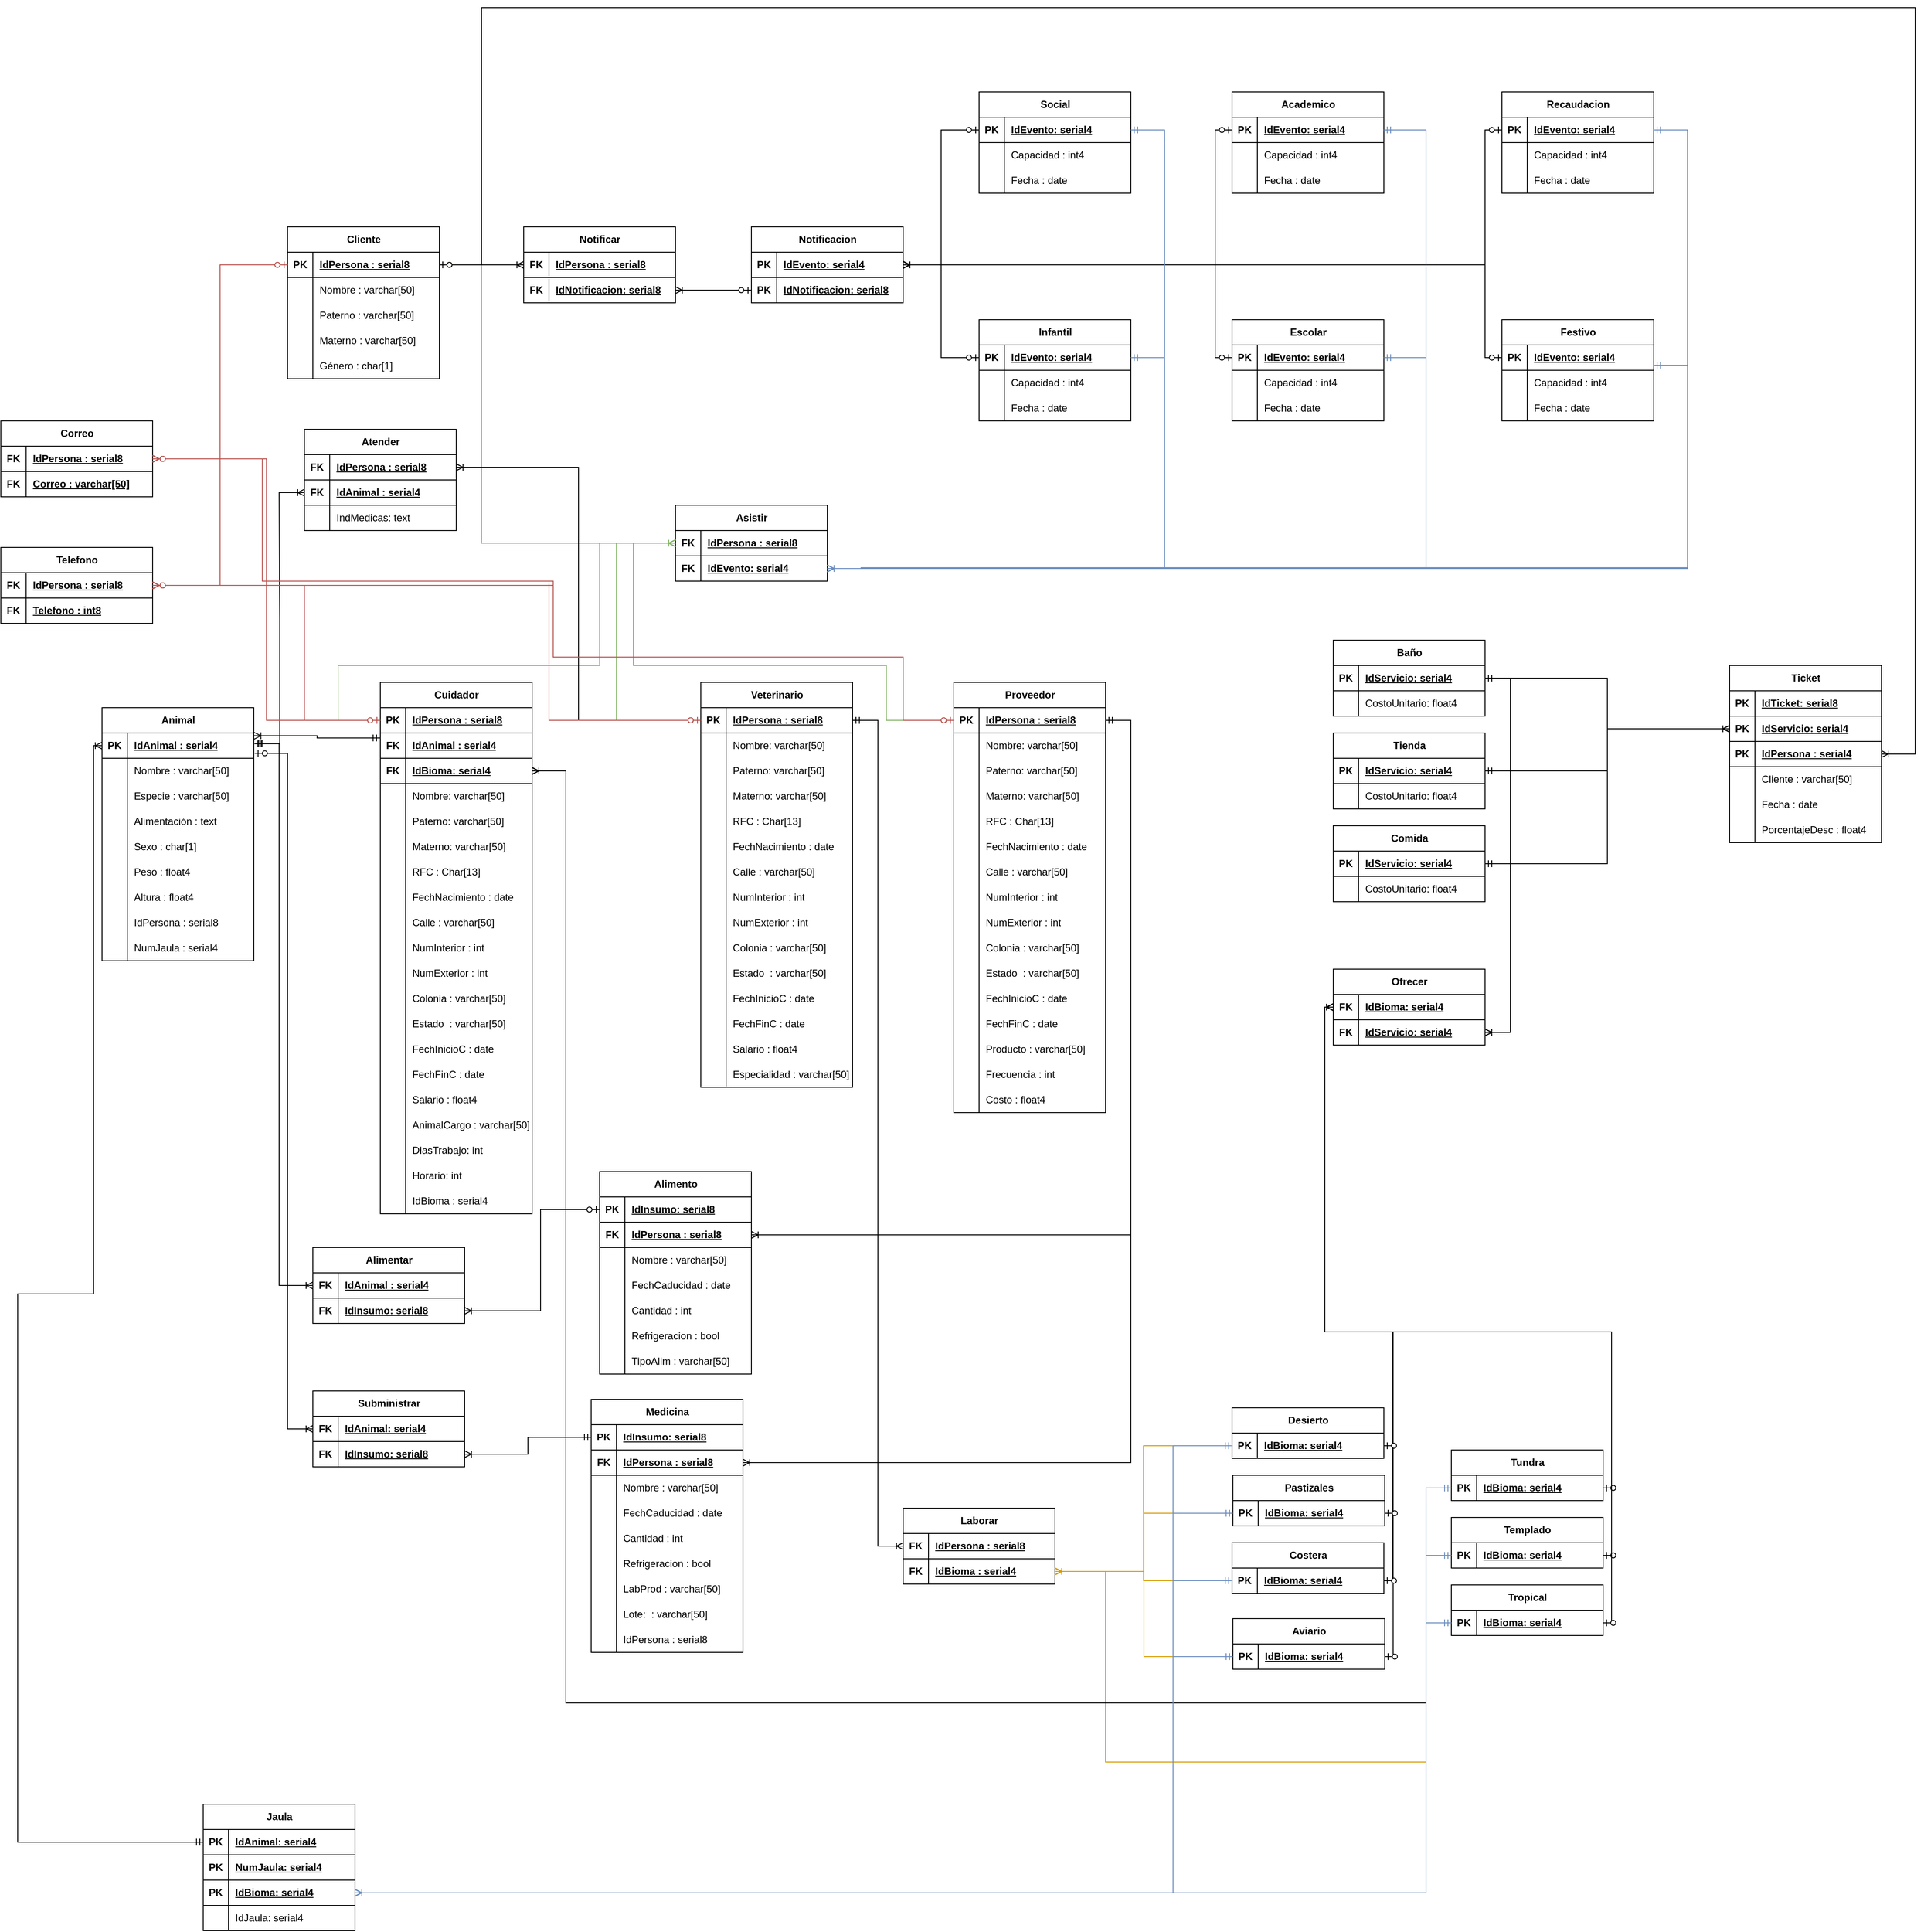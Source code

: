 <mxfile version="22.0.0" type="device">
  <diagram name="Copia de RelacionalLosEmpresaurios" id="6LmvA19QgMGh_UQfzvZR">
    <mxGraphModel dx="2261" dy="1951" grid="1" gridSize="10" guides="1" tooltips="1" connect="1" arrows="1" fold="1" page="1" pageScale="1" pageWidth="827" pageHeight="1169" math="0" shadow="0">
      <root>
        <mxCell id="IF8-S6Ddg1fX6SK6caYQ-0" />
        <mxCell id="IF8-S6Ddg1fX6SK6caYQ-1" parent="IF8-S6Ddg1fX6SK6caYQ-0" />
        <mxCell id="IF8-S6Ddg1fX6SK6caYQ-2" value="Animal" style="shape=table;startSize=30;container=1;collapsible=1;childLayout=tableLayout;fixedRows=1;rowLines=0;fontStyle=1;align=center;resizeLast=1;html=1;" parent="IF8-S6Ddg1fX6SK6caYQ-1" vertex="1">
          <mxGeometry x="30" y="130" width="180" height="300" as="geometry" />
        </mxCell>
        <mxCell id="IF8-S6Ddg1fX6SK6caYQ-3" value="" style="shape=tableRow;horizontal=0;startSize=0;swimlaneHead=0;swimlaneBody=0;fillColor=none;collapsible=0;dropTarget=0;points=[[0,0.5],[1,0.5]];portConstraint=eastwest;top=0;left=0;right=0;bottom=1;" parent="IF8-S6Ddg1fX6SK6caYQ-2" vertex="1">
          <mxGeometry y="30" width="180" height="30" as="geometry" />
        </mxCell>
        <mxCell id="IF8-S6Ddg1fX6SK6caYQ-4" value="PK" style="shape=partialRectangle;connectable=0;fillColor=none;top=0;left=0;bottom=0;right=0;fontStyle=1;overflow=hidden;whiteSpace=wrap;html=1;" parent="IF8-S6Ddg1fX6SK6caYQ-3" vertex="1">
          <mxGeometry width="30" height="30" as="geometry">
            <mxRectangle width="30" height="30" as="alternateBounds" />
          </mxGeometry>
        </mxCell>
        <mxCell id="IF8-S6Ddg1fX6SK6caYQ-5" value="IdAnimal : serial4" style="shape=partialRectangle;connectable=0;fillColor=none;top=0;left=0;bottom=0;right=0;align=left;spacingLeft=6;fontStyle=5;overflow=hidden;whiteSpace=wrap;html=1;" parent="IF8-S6Ddg1fX6SK6caYQ-3" vertex="1">
          <mxGeometry x="30" width="150" height="30" as="geometry">
            <mxRectangle width="150" height="30" as="alternateBounds" />
          </mxGeometry>
        </mxCell>
        <mxCell id="IF8-S6Ddg1fX6SK6caYQ-6" value="" style="shape=tableRow;horizontal=0;startSize=0;swimlaneHead=0;swimlaneBody=0;fillColor=none;collapsible=0;dropTarget=0;points=[[0,0.5],[1,0.5]];portConstraint=eastwest;top=0;left=0;right=0;bottom=0;" parent="IF8-S6Ddg1fX6SK6caYQ-2" vertex="1">
          <mxGeometry y="60" width="180" height="30" as="geometry" />
        </mxCell>
        <mxCell id="IF8-S6Ddg1fX6SK6caYQ-7" value="" style="shape=partialRectangle;connectable=0;fillColor=none;top=0;left=0;bottom=0;right=0;editable=1;overflow=hidden;whiteSpace=wrap;html=1;" parent="IF8-S6Ddg1fX6SK6caYQ-6" vertex="1">
          <mxGeometry width="30" height="30" as="geometry">
            <mxRectangle width="30" height="30" as="alternateBounds" />
          </mxGeometry>
        </mxCell>
        <mxCell id="IF8-S6Ddg1fX6SK6caYQ-8" value="Nombre : varchar[50]" style="shape=partialRectangle;connectable=0;fillColor=none;top=0;left=0;bottom=0;right=0;align=left;spacingLeft=6;overflow=hidden;whiteSpace=wrap;html=1;" parent="IF8-S6Ddg1fX6SK6caYQ-6" vertex="1">
          <mxGeometry x="30" width="150" height="30" as="geometry">
            <mxRectangle width="150" height="30" as="alternateBounds" />
          </mxGeometry>
        </mxCell>
        <mxCell id="IF8-S6Ddg1fX6SK6caYQ-9" value="" style="shape=tableRow;horizontal=0;startSize=0;swimlaneHead=0;swimlaneBody=0;fillColor=none;collapsible=0;dropTarget=0;points=[[0,0.5],[1,0.5]];portConstraint=eastwest;top=0;left=0;right=0;bottom=0;" parent="IF8-S6Ddg1fX6SK6caYQ-2" vertex="1">
          <mxGeometry y="90" width="180" height="30" as="geometry" />
        </mxCell>
        <mxCell id="IF8-S6Ddg1fX6SK6caYQ-10" value="" style="shape=partialRectangle;connectable=0;fillColor=none;top=0;left=0;bottom=0;right=0;editable=1;overflow=hidden;whiteSpace=wrap;html=1;" parent="IF8-S6Ddg1fX6SK6caYQ-9" vertex="1">
          <mxGeometry width="30" height="30" as="geometry">
            <mxRectangle width="30" height="30" as="alternateBounds" />
          </mxGeometry>
        </mxCell>
        <mxCell id="IF8-S6Ddg1fX6SK6caYQ-11" value="Especie&amp;nbsp;: varchar[50]" style="shape=partialRectangle;connectable=0;fillColor=none;top=0;left=0;bottom=0;right=0;align=left;spacingLeft=6;overflow=hidden;whiteSpace=wrap;html=1;" parent="IF8-S6Ddg1fX6SK6caYQ-9" vertex="1">
          <mxGeometry x="30" width="150" height="30" as="geometry">
            <mxRectangle width="150" height="30" as="alternateBounds" />
          </mxGeometry>
        </mxCell>
        <mxCell id="IF8-S6Ddg1fX6SK6caYQ-12" value="" style="shape=tableRow;horizontal=0;startSize=0;swimlaneHead=0;swimlaneBody=0;fillColor=none;collapsible=0;dropTarget=0;points=[[0,0.5],[1,0.5]];portConstraint=eastwest;top=0;left=0;right=0;bottom=0;" parent="IF8-S6Ddg1fX6SK6caYQ-2" vertex="1">
          <mxGeometry y="120" width="180" height="30" as="geometry" />
        </mxCell>
        <mxCell id="IF8-S6Ddg1fX6SK6caYQ-13" value="" style="shape=partialRectangle;connectable=0;fillColor=none;top=0;left=0;bottom=0;right=0;editable=1;overflow=hidden;whiteSpace=wrap;html=1;" parent="IF8-S6Ddg1fX6SK6caYQ-12" vertex="1">
          <mxGeometry width="30" height="30" as="geometry">
            <mxRectangle width="30" height="30" as="alternateBounds" />
          </mxGeometry>
        </mxCell>
        <mxCell id="IF8-S6Ddg1fX6SK6caYQ-14" value="Alimentación : text" style="shape=partialRectangle;connectable=0;fillColor=none;top=0;left=0;bottom=0;right=0;align=left;spacingLeft=6;overflow=hidden;whiteSpace=wrap;html=1;" parent="IF8-S6Ddg1fX6SK6caYQ-12" vertex="1">
          <mxGeometry x="30" width="150" height="30" as="geometry">
            <mxRectangle width="150" height="30" as="alternateBounds" />
          </mxGeometry>
        </mxCell>
        <mxCell id="IF8-S6Ddg1fX6SK6caYQ-15" value="" style="shape=tableRow;horizontal=0;startSize=0;swimlaneHead=0;swimlaneBody=0;fillColor=none;collapsible=0;dropTarget=0;points=[[0,0.5],[1,0.5]];portConstraint=eastwest;top=0;left=0;right=0;bottom=0;" parent="IF8-S6Ddg1fX6SK6caYQ-2" vertex="1">
          <mxGeometry y="150" width="180" height="30" as="geometry" />
        </mxCell>
        <mxCell id="IF8-S6Ddg1fX6SK6caYQ-16" value="" style="shape=partialRectangle;connectable=0;fillColor=none;top=0;left=0;bottom=0;right=0;editable=1;overflow=hidden;whiteSpace=wrap;html=1;" parent="IF8-S6Ddg1fX6SK6caYQ-15" vertex="1">
          <mxGeometry width="30" height="30" as="geometry">
            <mxRectangle width="30" height="30" as="alternateBounds" />
          </mxGeometry>
        </mxCell>
        <mxCell id="IF8-S6Ddg1fX6SK6caYQ-17" value="Sexo : char[1]" style="shape=partialRectangle;connectable=0;fillColor=none;top=0;left=0;bottom=0;right=0;align=left;spacingLeft=6;overflow=hidden;whiteSpace=wrap;html=1;" parent="IF8-S6Ddg1fX6SK6caYQ-15" vertex="1">
          <mxGeometry x="30" width="150" height="30" as="geometry">
            <mxRectangle width="150" height="30" as="alternateBounds" />
          </mxGeometry>
        </mxCell>
        <mxCell id="IF8-S6Ddg1fX6SK6caYQ-18" value="" style="shape=tableRow;horizontal=0;startSize=0;swimlaneHead=0;swimlaneBody=0;fillColor=none;collapsible=0;dropTarget=0;points=[[0,0.5],[1,0.5]];portConstraint=eastwest;top=0;left=0;right=0;bottom=0;" parent="IF8-S6Ddg1fX6SK6caYQ-2" vertex="1">
          <mxGeometry y="180" width="180" height="30" as="geometry" />
        </mxCell>
        <mxCell id="IF8-S6Ddg1fX6SK6caYQ-19" value="" style="shape=partialRectangle;connectable=0;fillColor=none;top=0;left=0;bottom=0;right=0;editable=1;overflow=hidden;whiteSpace=wrap;html=1;" parent="IF8-S6Ddg1fX6SK6caYQ-18" vertex="1">
          <mxGeometry width="30" height="30" as="geometry">
            <mxRectangle width="30" height="30" as="alternateBounds" />
          </mxGeometry>
        </mxCell>
        <mxCell id="IF8-S6Ddg1fX6SK6caYQ-20" value="Peso : float4" style="shape=partialRectangle;connectable=0;fillColor=none;top=0;left=0;bottom=0;right=0;align=left;spacingLeft=6;overflow=hidden;whiteSpace=wrap;html=1;" parent="IF8-S6Ddg1fX6SK6caYQ-18" vertex="1">
          <mxGeometry x="30" width="150" height="30" as="geometry">
            <mxRectangle width="150" height="30" as="alternateBounds" />
          </mxGeometry>
        </mxCell>
        <mxCell id="IF8-S6Ddg1fX6SK6caYQ-21" value="" style="shape=tableRow;horizontal=0;startSize=0;swimlaneHead=0;swimlaneBody=0;fillColor=none;collapsible=0;dropTarget=0;points=[[0,0.5],[1,0.5]];portConstraint=eastwest;top=0;left=0;right=0;bottom=0;" parent="IF8-S6Ddg1fX6SK6caYQ-2" vertex="1">
          <mxGeometry y="210" width="180" height="30" as="geometry" />
        </mxCell>
        <mxCell id="IF8-S6Ddg1fX6SK6caYQ-22" value="" style="shape=partialRectangle;connectable=0;fillColor=none;top=0;left=0;bottom=0;right=0;editable=1;overflow=hidden;whiteSpace=wrap;html=1;" parent="IF8-S6Ddg1fX6SK6caYQ-21" vertex="1">
          <mxGeometry width="30" height="30" as="geometry">
            <mxRectangle width="30" height="30" as="alternateBounds" />
          </mxGeometry>
        </mxCell>
        <mxCell id="IF8-S6Ddg1fX6SK6caYQ-23" value="Altura : float4" style="shape=partialRectangle;connectable=0;fillColor=none;top=0;left=0;bottom=0;right=0;align=left;spacingLeft=6;overflow=hidden;whiteSpace=wrap;html=1;" parent="IF8-S6Ddg1fX6SK6caYQ-21" vertex="1">
          <mxGeometry x="30" width="150" height="30" as="geometry">
            <mxRectangle width="150" height="30" as="alternateBounds" />
          </mxGeometry>
        </mxCell>
        <mxCell id="IF8-S6Ddg1fX6SK6caYQ-24" value="" style="shape=tableRow;horizontal=0;startSize=0;swimlaneHead=0;swimlaneBody=0;fillColor=none;collapsible=0;dropTarget=0;points=[[0,0.5],[1,0.5]];portConstraint=eastwest;top=0;left=0;right=0;bottom=0;" parent="IF8-S6Ddg1fX6SK6caYQ-2" vertex="1">
          <mxGeometry y="240" width="180" height="30" as="geometry" />
        </mxCell>
        <mxCell id="IF8-S6Ddg1fX6SK6caYQ-25" value="" style="shape=partialRectangle;connectable=0;fillColor=none;top=0;left=0;bottom=0;right=0;editable=1;overflow=hidden;whiteSpace=wrap;html=1;" parent="IF8-S6Ddg1fX6SK6caYQ-24" vertex="1">
          <mxGeometry width="30" height="30" as="geometry">
            <mxRectangle width="30" height="30" as="alternateBounds" />
          </mxGeometry>
        </mxCell>
        <mxCell id="IF8-S6Ddg1fX6SK6caYQ-26" value="IdPersona : serial8" style="shape=partialRectangle;connectable=0;fillColor=none;top=0;left=0;bottom=0;right=0;align=left;spacingLeft=6;overflow=hidden;whiteSpace=wrap;html=1;" parent="IF8-S6Ddg1fX6SK6caYQ-24" vertex="1">
          <mxGeometry x="30" width="150" height="30" as="geometry">
            <mxRectangle width="150" height="30" as="alternateBounds" />
          </mxGeometry>
        </mxCell>
        <mxCell id="IF8-S6Ddg1fX6SK6caYQ-27" value="" style="shape=tableRow;horizontal=0;startSize=0;swimlaneHead=0;swimlaneBody=0;fillColor=none;collapsible=0;dropTarget=0;points=[[0,0.5],[1,0.5]];portConstraint=eastwest;top=0;left=0;right=0;bottom=0;" parent="IF8-S6Ddg1fX6SK6caYQ-2" vertex="1">
          <mxGeometry y="270" width="180" height="30" as="geometry" />
        </mxCell>
        <mxCell id="IF8-S6Ddg1fX6SK6caYQ-28" value="" style="shape=partialRectangle;connectable=0;fillColor=none;top=0;left=0;bottom=0;right=0;editable=1;overflow=hidden;whiteSpace=wrap;html=1;" parent="IF8-S6Ddg1fX6SK6caYQ-27" vertex="1">
          <mxGeometry width="30" height="30" as="geometry">
            <mxRectangle width="30" height="30" as="alternateBounds" />
          </mxGeometry>
        </mxCell>
        <mxCell id="IF8-S6Ddg1fX6SK6caYQ-29" value="NumJaula : serial4" style="shape=partialRectangle;connectable=0;fillColor=none;top=0;left=0;bottom=0;right=0;align=left;spacingLeft=6;overflow=hidden;whiteSpace=wrap;html=1;" parent="IF8-S6Ddg1fX6SK6caYQ-27" vertex="1">
          <mxGeometry x="30" width="150" height="30" as="geometry">
            <mxRectangle width="150" height="30" as="alternateBounds" />
          </mxGeometry>
        </mxCell>
        <mxCell id="IF8-S6Ddg1fX6SK6caYQ-30" value="Cuidador" style="shape=table;startSize=30;container=1;collapsible=1;childLayout=tableLayout;fixedRows=1;rowLines=0;fontStyle=1;align=center;resizeLast=1;html=1;" parent="IF8-S6Ddg1fX6SK6caYQ-1" vertex="1">
          <mxGeometry x="360" y="100" width="180" height="630" as="geometry" />
        </mxCell>
        <mxCell id="IF8-S6Ddg1fX6SK6caYQ-31" value="" style="shape=tableRow;horizontal=0;startSize=0;swimlaneHead=0;swimlaneBody=0;fillColor=none;collapsible=0;dropTarget=0;points=[[0,0.5],[1,0.5]];portConstraint=eastwest;top=0;left=0;right=0;bottom=1;" parent="IF8-S6Ddg1fX6SK6caYQ-30" vertex="1">
          <mxGeometry y="30" width="180" height="30" as="geometry" />
        </mxCell>
        <mxCell id="IF8-S6Ddg1fX6SK6caYQ-32" value="PK" style="shape=partialRectangle;connectable=0;fillColor=none;top=0;left=0;bottom=0;right=0;fontStyle=1;overflow=hidden;whiteSpace=wrap;html=1;" parent="IF8-S6Ddg1fX6SK6caYQ-31" vertex="1">
          <mxGeometry width="30" height="30" as="geometry">
            <mxRectangle width="30" height="30" as="alternateBounds" />
          </mxGeometry>
        </mxCell>
        <mxCell id="IF8-S6Ddg1fX6SK6caYQ-33" value="IdPersona : serial8" style="shape=partialRectangle;connectable=0;fillColor=none;top=0;left=0;bottom=0;right=0;align=left;spacingLeft=6;fontStyle=5;overflow=hidden;whiteSpace=wrap;html=1;" parent="IF8-S6Ddg1fX6SK6caYQ-31" vertex="1">
          <mxGeometry x="30" width="150" height="30" as="geometry">
            <mxRectangle width="150" height="30" as="alternateBounds" />
          </mxGeometry>
        </mxCell>
        <mxCell id="IF8-S6Ddg1fX6SK6caYQ-34" value="" style="shape=tableRow;horizontal=0;startSize=0;swimlaneHead=0;swimlaneBody=0;fillColor=none;collapsible=0;dropTarget=0;points=[[0,0.5],[1,0.5]];portConstraint=eastwest;top=0;left=0;right=0;bottom=1;" parent="IF8-S6Ddg1fX6SK6caYQ-30" vertex="1">
          <mxGeometry y="60" width="180" height="30" as="geometry" />
        </mxCell>
        <mxCell id="IF8-S6Ddg1fX6SK6caYQ-35" value="FK" style="shape=partialRectangle;connectable=0;fillColor=none;top=0;left=0;bottom=0;right=0;fontStyle=1;overflow=hidden;whiteSpace=wrap;html=1;" parent="IF8-S6Ddg1fX6SK6caYQ-34" vertex="1">
          <mxGeometry width="30" height="30" as="geometry">
            <mxRectangle width="30" height="30" as="alternateBounds" />
          </mxGeometry>
        </mxCell>
        <mxCell id="IF8-S6Ddg1fX6SK6caYQ-36" value="IdAnimal : serial4" style="shape=partialRectangle;connectable=0;fillColor=none;top=0;left=0;bottom=0;right=0;align=left;spacingLeft=6;fontStyle=5;overflow=hidden;whiteSpace=wrap;html=1;" parent="IF8-S6Ddg1fX6SK6caYQ-34" vertex="1">
          <mxGeometry x="30" width="150" height="30" as="geometry">
            <mxRectangle width="150" height="30" as="alternateBounds" />
          </mxGeometry>
        </mxCell>
        <mxCell id="1EfWumP0ul3kl-rsAYV8-0" value="" style="shape=tableRow;horizontal=0;startSize=0;swimlaneHead=0;swimlaneBody=0;fillColor=none;collapsible=0;dropTarget=0;points=[[0,0.5],[1,0.5]];portConstraint=eastwest;top=0;left=0;right=0;bottom=1;" parent="IF8-S6Ddg1fX6SK6caYQ-30" vertex="1">
          <mxGeometry y="90" width="180" height="30" as="geometry" />
        </mxCell>
        <mxCell id="1EfWumP0ul3kl-rsAYV8-1" value="FK" style="shape=partialRectangle;connectable=0;fillColor=none;top=0;left=0;bottom=0;right=0;fontStyle=1;overflow=hidden;whiteSpace=wrap;html=1;" parent="1EfWumP0ul3kl-rsAYV8-0" vertex="1">
          <mxGeometry width="30" height="30" as="geometry">
            <mxRectangle width="30" height="30" as="alternateBounds" />
          </mxGeometry>
        </mxCell>
        <mxCell id="1EfWumP0ul3kl-rsAYV8-2" value="IdBioma: serial4" style="shape=partialRectangle;connectable=0;fillColor=none;top=0;left=0;bottom=0;right=0;align=left;spacingLeft=6;fontStyle=5;overflow=hidden;whiteSpace=wrap;html=1;" parent="1EfWumP0ul3kl-rsAYV8-0" vertex="1">
          <mxGeometry x="30" width="150" height="30" as="geometry">
            <mxRectangle width="150" height="30" as="alternateBounds" />
          </mxGeometry>
        </mxCell>
        <mxCell id="IF8-S6Ddg1fX6SK6caYQ-37" value="" style="shape=tableRow;horizontal=0;startSize=0;swimlaneHead=0;swimlaneBody=0;fillColor=none;collapsible=0;dropTarget=0;points=[[0,0.5],[1,0.5]];portConstraint=eastwest;top=0;left=0;right=0;bottom=0;" parent="IF8-S6Ddg1fX6SK6caYQ-30" vertex="1">
          <mxGeometry y="120" width="180" height="30" as="geometry" />
        </mxCell>
        <mxCell id="IF8-S6Ddg1fX6SK6caYQ-38" value="" style="shape=partialRectangle;connectable=0;fillColor=none;top=0;left=0;bottom=0;right=0;editable=1;overflow=hidden;whiteSpace=wrap;html=1;" parent="IF8-S6Ddg1fX6SK6caYQ-37" vertex="1">
          <mxGeometry width="30" height="30" as="geometry">
            <mxRectangle width="30" height="30" as="alternateBounds" />
          </mxGeometry>
        </mxCell>
        <mxCell id="IF8-S6Ddg1fX6SK6caYQ-39" value="Nombre: varchar[50]" style="shape=partialRectangle;connectable=0;fillColor=none;top=0;left=0;bottom=0;right=0;align=left;spacingLeft=6;overflow=hidden;whiteSpace=wrap;html=1;" parent="IF8-S6Ddg1fX6SK6caYQ-37" vertex="1">
          <mxGeometry x="30" width="150" height="30" as="geometry">
            <mxRectangle width="150" height="30" as="alternateBounds" />
          </mxGeometry>
        </mxCell>
        <mxCell id="IF8-S6Ddg1fX6SK6caYQ-40" value="" style="shape=tableRow;horizontal=0;startSize=0;swimlaneHead=0;swimlaneBody=0;fillColor=none;collapsible=0;dropTarget=0;points=[[0,0.5],[1,0.5]];portConstraint=eastwest;top=0;left=0;right=0;bottom=0;" parent="IF8-S6Ddg1fX6SK6caYQ-30" vertex="1">
          <mxGeometry y="150" width="180" height="30" as="geometry" />
        </mxCell>
        <mxCell id="IF8-S6Ddg1fX6SK6caYQ-41" value="" style="shape=partialRectangle;connectable=0;fillColor=none;top=0;left=0;bottom=0;right=0;editable=1;overflow=hidden;whiteSpace=wrap;html=1;" parent="IF8-S6Ddg1fX6SK6caYQ-40" vertex="1">
          <mxGeometry width="30" height="30" as="geometry">
            <mxRectangle width="30" height="30" as="alternateBounds" />
          </mxGeometry>
        </mxCell>
        <mxCell id="IF8-S6Ddg1fX6SK6caYQ-42" value="Paterno: varchar[50]" style="shape=partialRectangle;connectable=0;fillColor=none;top=0;left=0;bottom=0;right=0;align=left;spacingLeft=6;overflow=hidden;whiteSpace=wrap;html=1;" parent="IF8-S6Ddg1fX6SK6caYQ-40" vertex="1">
          <mxGeometry x="30" width="150" height="30" as="geometry">
            <mxRectangle width="150" height="30" as="alternateBounds" />
          </mxGeometry>
        </mxCell>
        <mxCell id="IF8-S6Ddg1fX6SK6caYQ-43" value="" style="shape=tableRow;horizontal=0;startSize=0;swimlaneHead=0;swimlaneBody=0;fillColor=none;collapsible=0;dropTarget=0;points=[[0,0.5],[1,0.5]];portConstraint=eastwest;top=0;left=0;right=0;bottom=0;" parent="IF8-S6Ddg1fX6SK6caYQ-30" vertex="1">
          <mxGeometry y="180" width="180" height="30" as="geometry" />
        </mxCell>
        <mxCell id="IF8-S6Ddg1fX6SK6caYQ-44" value="" style="shape=partialRectangle;connectable=0;fillColor=none;top=0;left=0;bottom=0;right=0;editable=1;overflow=hidden;whiteSpace=wrap;html=1;" parent="IF8-S6Ddg1fX6SK6caYQ-43" vertex="1">
          <mxGeometry width="30" height="30" as="geometry">
            <mxRectangle width="30" height="30" as="alternateBounds" />
          </mxGeometry>
        </mxCell>
        <mxCell id="IF8-S6Ddg1fX6SK6caYQ-45" value="Materno: varchar[50]" style="shape=partialRectangle;connectable=0;fillColor=none;top=0;left=0;bottom=0;right=0;align=left;spacingLeft=6;overflow=hidden;whiteSpace=wrap;html=1;" parent="IF8-S6Ddg1fX6SK6caYQ-43" vertex="1">
          <mxGeometry x="30" width="150" height="30" as="geometry">
            <mxRectangle width="150" height="30" as="alternateBounds" />
          </mxGeometry>
        </mxCell>
        <mxCell id="IF8-S6Ddg1fX6SK6caYQ-46" value="" style="shape=tableRow;horizontal=0;startSize=0;swimlaneHead=0;swimlaneBody=0;fillColor=none;collapsible=0;dropTarget=0;points=[[0,0.5],[1,0.5]];portConstraint=eastwest;top=0;left=0;right=0;bottom=0;" parent="IF8-S6Ddg1fX6SK6caYQ-30" vertex="1">
          <mxGeometry y="210" width="180" height="30" as="geometry" />
        </mxCell>
        <mxCell id="IF8-S6Ddg1fX6SK6caYQ-47" value="" style="shape=partialRectangle;connectable=0;fillColor=none;top=0;left=0;bottom=0;right=0;editable=1;overflow=hidden;whiteSpace=wrap;html=1;" parent="IF8-S6Ddg1fX6SK6caYQ-46" vertex="1">
          <mxGeometry width="30" height="30" as="geometry">
            <mxRectangle width="30" height="30" as="alternateBounds" />
          </mxGeometry>
        </mxCell>
        <mxCell id="IF8-S6Ddg1fX6SK6caYQ-48" value="RFC : Char[13]" style="shape=partialRectangle;connectable=0;fillColor=none;top=0;left=0;bottom=0;right=0;align=left;spacingLeft=6;overflow=hidden;whiteSpace=wrap;html=1;" parent="IF8-S6Ddg1fX6SK6caYQ-46" vertex="1">
          <mxGeometry x="30" width="150" height="30" as="geometry">
            <mxRectangle width="150" height="30" as="alternateBounds" />
          </mxGeometry>
        </mxCell>
        <mxCell id="IF8-S6Ddg1fX6SK6caYQ-49" value="" style="shape=tableRow;horizontal=0;startSize=0;swimlaneHead=0;swimlaneBody=0;fillColor=none;collapsible=0;dropTarget=0;points=[[0,0.5],[1,0.5]];portConstraint=eastwest;top=0;left=0;right=0;bottom=0;" parent="IF8-S6Ddg1fX6SK6caYQ-30" vertex="1">
          <mxGeometry y="240" width="180" height="30" as="geometry" />
        </mxCell>
        <mxCell id="IF8-S6Ddg1fX6SK6caYQ-50" value="" style="shape=partialRectangle;connectable=0;fillColor=none;top=0;left=0;bottom=0;right=0;editable=1;overflow=hidden;whiteSpace=wrap;html=1;" parent="IF8-S6Ddg1fX6SK6caYQ-49" vertex="1">
          <mxGeometry width="30" height="30" as="geometry">
            <mxRectangle width="30" height="30" as="alternateBounds" />
          </mxGeometry>
        </mxCell>
        <mxCell id="IF8-S6Ddg1fX6SK6caYQ-51" value="FechNacimiento : date" style="shape=partialRectangle;connectable=0;fillColor=none;top=0;left=0;bottom=0;right=0;align=left;spacingLeft=6;overflow=hidden;whiteSpace=wrap;html=1;" parent="IF8-S6Ddg1fX6SK6caYQ-49" vertex="1">
          <mxGeometry x="30" width="150" height="30" as="geometry">
            <mxRectangle width="150" height="30" as="alternateBounds" />
          </mxGeometry>
        </mxCell>
        <mxCell id="IF8-S6Ddg1fX6SK6caYQ-52" value="" style="shape=tableRow;horizontal=0;startSize=0;swimlaneHead=0;swimlaneBody=0;fillColor=none;collapsible=0;dropTarget=0;points=[[0,0.5],[1,0.5]];portConstraint=eastwest;top=0;left=0;right=0;bottom=0;" parent="IF8-S6Ddg1fX6SK6caYQ-30" vertex="1">
          <mxGeometry y="270" width="180" height="30" as="geometry" />
        </mxCell>
        <mxCell id="IF8-S6Ddg1fX6SK6caYQ-53" value="" style="shape=partialRectangle;connectable=0;fillColor=none;top=0;left=0;bottom=0;right=0;editable=1;overflow=hidden;whiteSpace=wrap;html=1;" parent="IF8-S6Ddg1fX6SK6caYQ-52" vertex="1">
          <mxGeometry width="30" height="30" as="geometry">
            <mxRectangle width="30" height="30" as="alternateBounds" />
          </mxGeometry>
        </mxCell>
        <mxCell id="IF8-S6Ddg1fX6SK6caYQ-54" value="Calle : varchar[50]" style="shape=partialRectangle;connectable=0;fillColor=none;top=0;left=0;bottom=0;right=0;align=left;spacingLeft=6;overflow=hidden;whiteSpace=wrap;html=1;" parent="IF8-S6Ddg1fX6SK6caYQ-52" vertex="1">
          <mxGeometry x="30" width="150" height="30" as="geometry">
            <mxRectangle width="150" height="30" as="alternateBounds" />
          </mxGeometry>
        </mxCell>
        <mxCell id="IF8-S6Ddg1fX6SK6caYQ-55" value="" style="shape=tableRow;horizontal=0;startSize=0;swimlaneHead=0;swimlaneBody=0;fillColor=none;collapsible=0;dropTarget=0;points=[[0,0.5],[1,0.5]];portConstraint=eastwest;top=0;left=0;right=0;bottom=0;" parent="IF8-S6Ddg1fX6SK6caYQ-30" vertex="1">
          <mxGeometry y="300" width="180" height="30" as="geometry" />
        </mxCell>
        <mxCell id="IF8-S6Ddg1fX6SK6caYQ-56" value="" style="shape=partialRectangle;connectable=0;fillColor=none;top=0;left=0;bottom=0;right=0;editable=1;overflow=hidden;whiteSpace=wrap;html=1;" parent="IF8-S6Ddg1fX6SK6caYQ-55" vertex="1">
          <mxGeometry width="30" height="30" as="geometry">
            <mxRectangle width="30" height="30" as="alternateBounds" />
          </mxGeometry>
        </mxCell>
        <mxCell id="IF8-S6Ddg1fX6SK6caYQ-57" value="NumInterior : int" style="shape=partialRectangle;connectable=0;fillColor=none;top=0;left=0;bottom=0;right=0;align=left;spacingLeft=6;overflow=hidden;whiteSpace=wrap;html=1;" parent="IF8-S6Ddg1fX6SK6caYQ-55" vertex="1">
          <mxGeometry x="30" width="150" height="30" as="geometry">
            <mxRectangle width="150" height="30" as="alternateBounds" />
          </mxGeometry>
        </mxCell>
        <mxCell id="IF8-S6Ddg1fX6SK6caYQ-58" value="" style="shape=tableRow;horizontal=0;startSize=0;swimlaneHead=0;swimlaneBody=0;fillColor=none;collapsible=0;dropTarget=0;points=[[0,0.5],[1,0.5]];portConstraint=eastwest;top=0;left=0;right=0;bottom=0;" parent="IF8-S6Ddg1fX6SK6caYQ-30" vertex="1">
          <mxGeometry y="330" width="180" height="30" as="geometry" />
        </mxCell>
        <mxCell id="IF8-S6Ddg1fX6SK6caYQ-59" value="" style="shape=partialRectangle;connectable=0;fillColor=none;top=0;left=0;bottom=0;right=0;editable=1;overflow=hidden;whiteSpace=wrap;html=1;" parent="IF8-S6Ddg1fX6SK6caYQ-58" vertex="1">
          <mxGeometry width="30" height="30" as="geometry">
            <mxRectangle width="30" height="30" as="alternateBounds" />
          </mxGeometry>
        </mxCell>
        <mxCell id="IF8-S6Ddg1fX6SK6caYQ-60" value="NumExterior : int" style="shape=partialRectangle;connectable=0;fillColor=none;top=0;left=0;bottom=0;right=0;align=left;spacingLeft=6;overflow=hidden;whiteSpace=wrap;html=1;" parent="IF8-S6Ddg1fX6SK6caYQ-58" vertex="1">
          <mxGeometry x="30" width="150" height="30" as="geometry">
            <mxRectangle width="150" height="30" as="alternateBounds" />
          </mxGeometry>
        </mxCell>
        <mxCell id="IF8-S6Ddg1fX6SK6caYQ-61" value="" style="shape=tableRow;horizontal=0;startSize=0;swimlaneHead=0;swimlaneBody=0;fillColor=none;collapsible=0;dropTarget=0;points=[[0,0.5],[1,0.5]];portConstraint=eastwest;top=0;left=0;right=0;bottom=0;" parent="IF8-S6Ddg1fX6SK6caYQ-30" vertex="1">
          <mxGeometry y="360" width="180" height="30" as="geometry" />
        </mxCell>
        <mxCell id="IF8-S6Ddg1fX6SK6caYQ-62" value="" style="shape=partialRectangle;connectable=0;fillColor=none;top=0;left=0;bottom=0;right=0;editable=1;overflow=hidden;whiteSpace=wrap;html=1;" parent="IF8-S6Ddg1fX6SK6caYQ-61" vertex="1">
          <mxGeometry width="30" height="30" as="geometry">
            <mxRectangle width="30" height="30" as="alternateBounds" />
          </mxGeometry>
        </mxCell>
        <mxCell id="IF8-S6Ddg1fX6SK6caYQ-63" value="Colonia : varchar[50]" style="shape=partialRectangle;connectable=0;fillColor=none;top=0;left=0;bottom=0;right=0;align=left;spacingLeft=6;overflow=hidden;whiteSpace=wrap;html=1;" parent="IF8-S6Ddg1fX6SK6caYQ-61" vertex="1">
          <mxGeometry x="30" width="150" height="30" as="geometry">
            <mxRectangle width="150" height="30" as="alternateBounds" />
          </mxGeometry>
        </mxCell>
        <mxCell id="IF8-S6Ddg1fX6SK6caYQ-64" value="" style="shape=tableRow;horizontal=0;startSize=0;swimlaneHead=0;swimlaneBody=0;fillColor=none;collapsible=0;dropTarget=0;points=[[0,0.5],[1,0.5]];portConstraint=eastwest;top=0;left=0;right=0;bottom=0;" parent="IF8-S6Ddg1fX6SK6caYQ-30" vertex="1">
          <mxGeometry y="390" width="180" height="30" as="geometry" />
        </mxCell>
        <mxCell id="IF8-S6Ddg1fX6SK6caYQ-65" value="" style="shape=partialRectangle;connectable=0;fillColor=none;top=0;left=0;bottom=0;right=0;editable=1;overflow=hidden;whiteSpace=wrap;html=1;" parent="IF8-S6Ddg1fX6SK6caYQ-64" vertex="1">
          <mxGeometry width="30" height="30" as="geometry">
            <mxRectangle width="30" height="30" as="alternateBounds" />
          </mxGeometry>
        </mxCell>
        <mxCell id="IF8-S6Ddg1fX6SK6caYQ-66" value="Estado&amp;nbsp; : varchar[50]" style="shape=partialRectangle;connectable=0;fillColor=none;top=0;left=0;bottom=0;right=0;align=left;spacingLeft=6;overflow=hidden;whiteSpace=wrap;html=1;" parent="IF8-S6Ddg1fX6SK6caYQ-64" vertex="1">
          <mxGeometry x="30" width="150" height="30" as="geometry">
            <mxRectangle width="150" height="30" as="alternateBounds" />
          </mxGeometry>
        </mxCell>
        <mxCell id="IF8-S6Ddg1fX6SK6caYQ-67" value="" style="shape=tableRow;horizontal=0;startSize=0;swimlaneHead=0;swimlaneBody=0;fillColor=none;collapsible=0;dropTarget=0;points=[[0,0.5],[1,0.5]];portConstraint=eastwest;top=0;left=0;right=0;bottom=0;" parent="IF8-S6Ddg1fX6SK6caYQ-30" vertex="1">
          <mxGeometry y="420" width="180" height="30" as="geometry" />
        </mxCell>
        <mxCell id="IF8-S6Ddg1fX6SK6caYQ-68" value="" style="shape=partialRectangle;connectable=0;fillColor=none;top=0;left=0;bottom=0;right=0;editable=1;overflow=hidden;whiteSpace=wrap;html=1;" parent="IF8-S6Ddg1fX6SK6caYQ-67" vertex="1">
          <mxGeometry width="30" height="30" as="geometry">
            <mxRectangle width="30" height="30" as="alternateBounds" />
          </mxGeometry>
        </mxCell>
        <mxCell id="IF8-S6Ddg1fX6SK6caYQ-69" value="FechInicioC : date" style="shape=partialRectangle;connectable=0;fillColor=none;top=0;left=0;bottom=0;right=0;align=left;spacingLeft=6;overflow=hidden;whiteSpace=wrap;html=1;" parent="IF8-S6Ddg1fX6SK6caYQ-67" vertex="1">
          <mxGeometry x="30" width="150" height="30" as="geometry">
            <mxRectangle width="150" height="30" as="alternateBounds" />
          </mxGeometry>
        </mxCell>
        <mxCell id="IF8-S6Ddg1fX6SK6caYQ-70" value="" style="shape=tableRow;horizontal=0;startSize=0;swimlaneHead=0;swimlaneBody=0;fillColor=none;collapsible=0;dropTarget=0;points=[[0,0.5],[1,0.5]];portConstraint=eastwest;top=0;left=0;right=0;bottom=0;" parent="IF8-S6Ddg1fX6SK6caYQ-30" vertex="1">
          <mxGeometry y="450" width="180" height="30" as="geometry" />
        </mxCell>
        <mxCell id="IF8-S6Ddg1fX6SK6caYQ-71" value="" style="shape=partialRectangle;connectable=0;fillColor=none;top=0;left=0;bottom=0;right=0;editable=1;overflow=hidden;whiteSpace=wrap;html=1;" parent="IF8-S6Ddg1fX6SK6caYQ-70" vertex="1">
          <mxGeometry width="30" height="30" as="geometry">
            <mxRectangle width="30" height="30" as="alternateBounds" />
          </mxGeometry>
        </mxCell>
        <mxCell id="IF8-S6Ddg1fX6SK6caYQ-72" value="FechFinC : date" style="shape=partialRectangle;connectable=0;fillColor=none;top=0;left=0;bottom=0;right=0;align=left;spacingLeft=6;overflow=hidden;whiteSpace=wrap;html=1;" parent="IF8-S6Ddg1fX6SK6caYQ-70" vertex="1">
          <mxGeometry x="30" width="150" height="30" as="geometry">
            <mxRectangle width="150" height="30" as="alternateBounds" />
          </mxGeometry>
        </mxCell>
        <mxCell id="IF8-S6Ddg1fX6SK6caYQ-73" value="" style="shape=tableRow;horizontal=0;startSize=0;swimlaneHead=0;swimlaneBody=0;fillColor=none;collapsible=0;dropTarget=0;points=[[0,0.5],[1,0.5]];portConstraint=eastwest;top=0;left=0;right=0;bottom=0;" parent="IF8-S6Ddg1fX6SK6caYQ-30" vertex="1">
          <mxGeometry y="480" width="180" height="30" as="geometry" />
        </mxCell>
        <mxCell id="IF8-S6Ddg1fX6SK6caYQ-74" value="" style="shape=partialRectangle;connectable=0;fillColor=none;top=0;left=0;bottom=0;right=0;editable=1;overflow=hidden;whiteSpace=wrap;html=1;" parent="IF8-S6Ddg1fX6SK6caYQ-73" vertex="1">
          <mxGeometry width="30" height="30" as="geometry">
            <mxRectangle width="30" height="30" as="alternateBounds" />
          </mxGeometry>
        </mxCell>
        <mxCell id="IF8-S6Ddg1fX6SK6caYQ-75" value="Salario : float4" style="shape=partialRectangle;connectable=0;fillColor=none;top=0;left=0;bottom=0;right=0;align=left;spacingLeft=6;overflow=hidden;whiteSpace=wrap;html=1;" parent="IF8-S6Ddg1fX6SK6caYQ-73" vertex="1">
          <mxGeometry x="30" width="150" height="30" as="geometry">
            <mxRectangle width="150" height="30" as="alternateBounds" />
          </mxGeometry>
        </mxCell>
        <mxCell id="IF8-S6Ddg1fX6SK6caYQ-76" value="" style="shape=tableRow;horizontal=0;startSize=0;swimlaneHead=0;swimlaneBody=0;fillColor=none;collapsible=0;dropTarget=0;points=[[0,0.5],[1,0.5]];portConstraint=eastwest;top=0;left=0;right=0;bottom=0;" parent="IF8-S6Ddg1fX6SK6caYQ-30" vertex="1">
          <mxGeometry y="510" width="180" height="30" as="geometry" />
        </mxCell>
        <mxCell id="IF8-S6Ddg1fX6SK6caYQ-77" value="" style="shape=partialRectangle;connectable=0;fillColor=none;top=0;left=0;bottom=0;right=0;editable=1;overflow=hidden;whiteSpace=wrap;html=1;" parent="IF8-S6Ddg1fX6SK6caYQ-76" vertex="1">
          <mxGeometry width="30" height="30" as="geometry">
            <mxRectangle width="30" height="30" as="alternateBounds" />
          </mxGeometry>
        </mxCell>
        <mxCell id="IF8-S6Ddg1fX6SK6caYQ-78" value="AnimalCargo : varchar[50]" style="shape=partialRectangle;connectable=0;fillColor=none;top=0;left=0;bottom=0;right=0;align=left;spacingLeft=6;overflow=hidden;whiteSpace=wrap;html=1;" parent="IF8-S6Ddg1fX6SK6caYQ-76" vertex="1">
          <mxGeometry x="30" width="150" height="30" as="geometry">
            <mxRectangle width="150" height="30" as="alternateBounds" />
          </mxGeometry>
        </mxCell>
        <mxCell id="IF8-S6Ddg1fX6SK6caYQ-79" value="" style="shape=tableRow;horizontal=0;startSize=0;swimlaneHead=0;swimlaneBody=0;fillColor=none;collapsible=0;dropTarget=0;points=[[0,0.5],[1,0.5]];portConstraint=eastwest;top=0;left=0;right=0;bottom=0;" parent="IF8-S6Ddg1fX6SK6caYQ-30" vertex="1">
          <mxGeometry y="540" width="180" height="30" as="geometry" />
        </mxCell>
        <mxCell id="IF8-S6Ddg1fX6SK6caYQ-80" value="" style="shape=partialRectangle;connectable=0;fillColor=none;top=0;left=0;bottom=0;right=0;editable=1;overflow=hidden;whiteSpace=wrap;html=1;" parent="IF8-S6Ddg1fX6SK6caYQ-79" vertex="1">
          <mxGeometry width="30" height="30" as="geometry">
            <mxRectangle width="30" height="30" as="alternateBounds" />
          </mxGeometry>
        </mxCell>
        <mxCell id="IF8-S6Ddg1fX6SK6caYQ-81" value="DiasTrabajo: int&amp;nbsp;" style="shape=partialRectangle;connectable=0;fillColor=none;top=0;left=0;bottom=0;right=0;align=left;spacingLeft=6;overflow=hidden;whiteSpace=wrap;html=1;" parent="IF8-S6Ddg1fX6SK6caYQ-79" vertex="1">
          <mxGeometry x="30" width="150" height="30" as="geometry">
            <mxRectangle width="150" height="30" as="alternateBounds" />
          </mxGeometry>
        </mxCell>
        <mxCell id="IF8-S6Ddg1fX6SK6caYQ-82" value="" style="shape=tableRow;horizontal=0;startSize=0;swimlaneHead=0;swimlaneBody=0;fillColor=none;collapsible=0;dropTarget=0;points=[[0,0.5],[1,0.5]];portConstraint=eastwest;top=0;left=0;right=0;bottom=0;" parent="IF8-S6Ddg1fX6SK6caYQ-30" vertex="1">
          <mxGeometry y="570" width="180" height="30" as="geometry" />
        </mxCell>
        <mxCell id="IF8-S6Ddg1fX6SK6caYQ-83" value="" style="shape=partialRectangle;connectable=0;fillColor=none;top=0;left=0;bottom=0;right=0;editable=1;overflow=hidden;whiteSpace=wrap;html=1;" parent="IF8-S6Ddg1fX6SK6caYQ-82" vertex="1">
          <mxGeometry width="30" height="30" as="geometry">
            <mxRectangle width="30" height="30" as="alternateBounds" />
          </mxGeometry>
        </mxCell>
        <mxCell id="IF8-S6Ddg1fX6SK6caYQ-84" value="Horario: int" style="shape=partialRectangle;connectable=0;fillColor=none;top=0;left=0;bottom=0;right=0;align=left;spacingLeft=6;overflow=hidden;whiteSpace=wrap;html=1;" parent="IF8-S6Ddg1fX6SK6caYQ-82" vertex="1">
          <mxGeometry x="30" width="150" height="30" as="geometry">
            <mxRectangle width="150" height="30" as="alternateBounds" />
          </mxGeometry>
        </mxCell>
        <mxCell id="IF8-S6Ddg1fX6SK6caYQ-85" value="" style="shape=tableRow;horizontal=0;startSize=0;swimlaneHead=0;swimlaneBody=0;fillColor=none;collapsible=0;dropTarget=0;points=[[0,0.5],[1,0.5]];portConstraint=eastwest;top=0;left=0;right=0;bottom=0;" parent="IF8-S6Ddg1fX6SK6caYQ-30" vertex="1">
          <mxGeometry y="600" width="180" height="30" as="geometry" />
        </mxCell>
        <mxCell id="IF8-S6Ddg1fX6SK6caYQ-86" value="" style="shape=partialRectangle;connectable=0;fillColor=none;top=0;left=0;bottom=0;right=0;editable=1;overflow=hidden;whiteSpace=wrap;html=1;" parent="IF8-S6Ddg1fX6SK6caYQ-85" vertex="1">
          <mxGeometry width="30" height="30" as="geometry">
            <mxRectangle width="30" height="30" as="alternateBounds" />
          </mxGeometry>
        </mxCell>
        <mxCell id="IF8-S6Ddg1fX6SK6caYQ-87" value="IdBioma : serial4" style="shape=partialRectangle;connectable=0;fillColor=none;top=0;left=0;bottom=0;right=0;align=left;spacingLeft=6;overflow=hidden;whiteSpace=wrap;html=1;" parent="IF8-S6Ddg1fX6SK6caYQ-85" vertex="1">
          <mxGeometry x="30" width="150" height="30" as="geometry">
            <mxRectangle width="150" height="30" as="alternateBounds" />
          </mxGeometry>
        </mxCell>
        <mxCell id="IF8-S6Ddg1fX6SK6caYQ-88" value="Cliente" style="shape=table;startSize=30;container=1;collapsible=1;childLayout=tableLayout;fixedRows=1;rowLines=0;fontStyle=1;align=center;resizeLast=1;html=1;" parent="IF8-S6Ddg1fX6SK6caYQ-1" vertex="1">
          <mxGeometry x="250" y="-440" width="180" height="180" as="geometry" />
        </mxCell>
        <mxCell id="IF8-S6Ddg1fX6SK6caYQ-89" value="" style="shape=tableRow;horizontal=0;startSize=0;swimlaneHead=0;swimlaneBody=0;fillColor=none;collapsible=0;dropTarget=0;points=[[0,0.5],[1,0.5]];portConstraint=eastwest;top=0;left=0;right=0;bottom=1;" parent="IF8-S6Ddg1fX6SK6caYQ-88" vertex="1">
          <mxGeometry y="30" width="180" height="30" as="geometry" />
        </mxCell>
        <mxCell id="IF8-S6Ddg1fX6SK6caYQ-90" value="PK" style="shape=partialRectangle;connectable=0;fillColor=none;top=0;left=0;bottom=0;right=0;fontStyle=1;overflow=hidden;whiteSpace=wrap;html=1;" parent="IF8-S6Ddg1fX6SK6caYQ-89" vertex="1">
          <mxGeometry width="30" height="30" as="geometry">
            <mxRectangle width="30" height="30" as="alternateBounds" />
          </mxGeometry>
        </mxCell>
        <mxCell id="IF8-S6Ddg1fX6SK6caYQ-91" value="IdPersona : serial8" style="shape=partialRectangle;connectable=0;fillColor=none;top=0;left=0;bottom=0;right=0;align=left;spacingLeft=6;fontStyle=5;overflow=hidden;whiteSpace=wrap;html=1;" parent="IF8-S6Ddg1fX6SK6caYQ-89" vertex="1">
          <mxGeometry x="30" width="150" height="30" as="geometry">
            <mxRectangle width="150" height="30" as="alternateBounds" />
          </mxGeometry>
        </mxCell>
        <mxCell id="IF8-S6Ddg1fX6SK6caYQ-92" value="" style="shape=tableRow;horizontal=0;startSize=0;swimlaneHead=0;swimlaneBody=0;fillColor=none;collapsible=0;dropTarget=0;points=[[0,0.5],[1,0.5]];portConstraint=eastwest;top=0;left=0;right=0;bottom=0;" parent="IF8-S6Ddg1fX6SK6caYQ-88" vertex="1">
          <mxGeometry y="60" width="180" height="30" as="geometry" />
        </mxCell>
        <mxCell id="IF8-S6Ddg1fX6SK6caYQ-93" value="" style="shape=partialRectangle;connectable=0;fillColor=none;top=0;left=0;bottom=0;right=0;editable=1;overflow=hidden;whiteSpace=wrap;html=1;" parent="IF8-S6Ddg1fX6SK6caYQ-92" vertex="1">
          <mxGeometry width="30" height="30" as="geometry">
            <mxRectangle width="30" height="30" as="alternateBounds" />
          </mxGeometry>
        </mxCell>
        <mxCell id="IF8-S6Ddg1fX6SK6caYQ-94" value="Nombre : varchar[50]" style="shape=partialRectangle;connectable=0;fillColor=none;top=0;left=0;bottom=0;right=0;align=left;spacingLeft=6;overflow=hidden;whiteSpace=wrap;html=1;" parent="IF8-S6Ddg1fX6SK6caYQ-92" vertex="1">
          <mxGeometry x="30" width="150" height="30" as="geometry">
            <mxRectangle width="150" height="30" as="alternateBounds" />
          </mxGeometry>
        </mxCell>
        <mxCell id="IF8-S6Ddg1fX6SK6caYQ-95" value="" style="shape=tableRow;horizontal=0;startSize=0;swimlaneHead=0;swimlaneBody=0;fillColor=none;collapsible=0;dropTarget=0;points=[[0,0.5],[1,0.5]];portConstraint=eastwest;top=0;left=0;right=0;bottom=0;" parent="IF8-S6Ddg1fX6SK6caYQ-88" vertex="1">
          <mxGeometry y="90" width="180" height="30" as="geometry" />
        </mxCell>
        <mxCell id="IF8-S6Ddg1fX6SK6caYQ-96" value="" style="shape=partialRectangle;connectable=0;fillColor=none;top=0;left=0;bottom=0;right=0;editable=1;overflow=hidden;whiteSpace=wrap;html=1;" parent="IF8-S6Ddg1fX6SK6caYQ-95" vertex="1">
          <mxGeometry width="30" height="30" as="geometry">
            <mxRectangle width="30" height="30" as="alternateBounds" />
          </mxGeometry>
        </mxCell>
        <mxCell id="IF8-S6Ddg1fX6SK6caYQ-97" value="Paterno : varchar[50]" style="shape=partialRectangle;connectable=0;fillColor=none;top=0;left=0;bottom=0;right=0;align=left;spacingLeft=6;overflow=hidden;whiteSpace=wrap;html=1;" parent="IF8-S6Ddg1fX6SK6caYQ-95" vertex="1">
          <mxGeometry x="30" width="150" height="30" as="geometry">
            <mxRectangle width="150" height="30" as="alternateBounds" />
          </mxGeometry>
        </mxCell>
        <mxCell id="IF8-S6Ddg1fX6SK6caYQ-98" value="" style="shape=tableRow;horizontal=0;startSize=0;swimlaneHead=0;swimlaneBody=0;fillColor=none;collapsible=0;dropTarget=0;points=[[0,0.5],[1,0.5]];portConstraint=eastwest;top=0;left=0;right=0;bottom=0;" parent="IF8-S6Ddg1fX6SK6caYQ-88" vertex="1">
          <mxGeometry y="120" width="180" height="30" as="geometry" />
        </mxCell>
        <mxCell id="IF8-S6Ddg1fX6SK6caYQ-99" value="" style="shape=partialRectangle;connectable=0;fillColor=none;top=0;left=0;bottom=0;right=0;editable=1;overflow=hidden;whiteSpace=wrap;html=1;" parent="IF8-S6Ddg1fX6SK6caYQ-98" vertex="1">
          <mxGeometry width="30" height="30" as="geometry">
            <mxRectangle width="30" height="30" as="alternateBounds" />
          </mxGeometry>
        </mxCell>
        <mxCell id="IF8-S6Ddg1fX6SK6caYQ-100" value="Materno : varchar[50]" style="shape=partialRectangle;connectable=0;fillColor=none;top=0;left=0;bottom=0;right=0;align=left;spacingLeft=6;overflow=hidden;whiteSpace=wrap;html=1;" parent="IF8-S6Ddg1fX6SK6caYQ-98" vertex="1">
          <mxGeometry x="30" width="150" height="30" as="geometry">
            <mxRectangle width="150" height="30" as="alternateBounds" />
          </mxGeometry>
        </mxCell>
        <mxCell id="IF8-S6Ddg1fX6SK6caYQ-101" value="" style="shape=tableRow;horizontal=0;startSize=0;swimlaneHead=0;swimlaneBody=0;fillColor=none;collapsible=0;dropTarget=0;points=[[0,0.5],[1,0.5]];portConstraint=eastwest;top=0;left=0;right=0;bottom=0;" parent="IF8-S6Ddg1fX6SK6caYQ-88" vertex="1">
          <mxGeometry y="150" width="180" height="30" as="geometry" />
        </mxCell>
        <mxCell id="IF8-S6Ddg1fX6SK6caYQ-102" value="" style="shape=partialRectangle;connectable=0;fillColor=none;top=0;left=0;bottom=0;right=0;editable=1;overflow=hidden;whiteSpace=wrap;html=1;" parent="IF8-S6Ddg1fX6SK6caYQ-101" vertex="1">
          <mxGeometry width="30" height="30" as="geometry">
            <mxRectangle width="30" height="30" as="alternateBounds" />
          </mxGeometry>
        </mxCell>
        <mxCell id="IF8-S6Ddg1fX6SK6caYQ-103" value="Género : char[1]" style="shape=partialRectangle;connectable=0;fillColor=none;top=0;left=0;bottom=0;right=0;align=left;spacingLeft=6;overflow=hidden;whiteSpace=wrap;html=1;" parent="IF8-S6Ddg1fX6SK6caYQ-101" vertex="1">
          <mxGeometry x="30" width="150" height="30" as="geometry">
            <mxRectangle width="150" height="30" as="alternateBounds" />
          </mxGeometry>
        </mxCell>
        <mxCell id="IF8-S6Ddg1fX6SK6caYQ-104" value="Veterinario" style="shape=table;startSize=30;container=1;collapsible=1;childLayout=tableLayout;fixedRows=1;rowLines=0;fontStyle=1;align=center;resizeLast=1;html=1;" parent="IF8-S6Ddg1fX6SK6caYQ-1" vertex="1">
          <mxGeometry x="740" y="100" width="180" height="480" as="geometry" />
        </mxCell>
        <mxCell id="IF8-S6Ddg1fX6SK6caYQ-105" value="" style="shape=tableRow;horizontal=0;startSize=0;swimlaneHead=0;swimlaneBody=0;fillColor=none;collapsible=0;dropTarget=0;points=[[0,0.5],[1,0.5]];portConstraint=eastwest;top=0;left=0;right=0;bottom=1;" parent="IF8-S6Ddg1fX6SK6caYQ-104" vertex="1">
          <mxGeometry y="30" width="180" height="30" as="geometry" />
        </mxCell>
        <mxCell id="IF8-S6Ddg1fX6SK6caYQ-106" value="PK" style="shape=partialRectangle;connectable=0;fillColor=none;top=0;left=0;bottom=0;right=0;fontStyle=1;overflow=hidden;whiteSpace=wrap;html=1;" parent="IF8-S6Ddg1fX6SK6caYQ-105" vertex="1">
          <mxGeometry width="30" height="30" as="geometry">
            <mxRectangle width="30" height="30" as="alternateBounds" />
          </mxGeometry>
        </mxCell>
        <mxCell id="IF8-S6Ddg1fX6SK6caYQ-107" value="IdPersona : serial8" style="shape=partialRectangle;connectable=0;fillColor=none;top=0;left=0;bottom=0;right=0;align=left;spacingLeft=6;fontStyle=5;overflow=hidden;whiteSpace=wrap;html=1;" parent="IF8-S6Ddg1fX6SK6caYQ-105" vertex="1">
          <mxGeometry x="30" width="150" height="30" as="geometry">
            <mxRectangle width="150" height="30" as="alternateBounds" />
          </mxGeometry>
        </mxCell>
        <mxCell id="IF8-S6Ddg1fX6SK6caYQ-108" value="" style="shape=tableRow;horizontal=0;startSize=0;swimlaneHead=0;swimlaneBody=0;fillColor=none;collapsible=0;dropTarget=0;points=[[0,0.5],[1,0.5]];portConstraint=eastwest;top=0;left=0;right=0;bottom=0;" parent="IF8-S6Ddg1fX6SK6caYQ-104" vertex="1">
          <mxGeometry y="60" width="180" height="30" as="geometry" />
        </mxCell>
        <mxCell id="IF8-S6Ddg1fX6SK6caYQ-109" value="" style="shape=partialRectangle;connectable=0;fillColor=none;top=0;left=0;bottom=0;right=0;editable=1;overflow=hidden;whiteSpace=wrap;html=1;" parent="IF8-S6Ddg1fX6SK6caYQ-108" vertex="1">
          <mxGeometry width="30" height="30" as="geometry">
            <mxRectangle width="30" height="30" as="alternateBounds" />
          </mxGeometry>
        </mxCell>
        <mxCell id="IF8-S6Ddg1fX6SK6caYQ-110" value="Nombre: varchar[50]" style="shape=partialRectangle;connectable=0;fillColor=none;top=0;left=0;bottom=0;right=0;align=left;spacingLeft=6;overflow=hidden;whiteSpace=wrap;html=1;" parent="IF8-S6Ddg1fX6SK6caYQ-108" vertex="1">
          <mxGeometry x="30" width="150" height="30" as="geometry">
            <mxRectangle width="150" height="30" as="alternateBounds" />
          </mxGeometry>
        </mxCell>
        <mxCell id="IF8-S6Ddg1fX6SK6caYQ-111" value="" style="shape=tableRow;horizontal=0;startSize=0;swimlaneHead=0;swimlaneBody=0;fillColor=none;collapsible=0;dropTarget=0;points=[[0,0.5],[1,0.5]];portConstraint=eastwest;top=0;left=0;right=0;bottom=0;" parent="IF8-S6Ddg1fX6SK6caYQ-104" vertex="1">
          <mxGeometry y="90" width="180" height="30" as="geometry" />
        </mxCell>
        <mxCell id="IF8-S6Ddg1fX6SK6caYQ-112" value="" style="shape=partialRectangle;connectable=0;fillColor=none;top=0;left=0;bottom=0;right=0;editable=1;overflow=hidden;whiteSpace=wrap;html=1;" parent="IF8-S6Ddg1fX6SK6caYQ-111" vertex="1">
          <mxGeometry width="30" height="30" as="geometry">
            <mxRectangle width="30" height="30" as="alternateBounds" />
          </mxGeometry>
        </mxCell>
        <mxCell id="IF8-S6Ddg1fX6SK6caYQ-113" value="Paterno: varchar[50]" style="shape=partialRectangle;connectable=0;fillColor=none;top=0;left=0;bottom=0;right=0;align=left;spacingLeft=6;overflow=hidden;whiteSpace=wrap;html=1;" parent="IF8-S6Ddg1fX6SK6caYQ-111" vertex="1">
          <mxGeometry x="30" width="150" height="30" as="geometry">
            <mxRectangle width="150" height="30" as="alternateBounds" />
          </mxGeometry>
        </mxCell>
        <mxCell id="IF8-S6Ddg1fX6SK6caYQ-114" value="" style="shape=tableRow;horizontal=0;startSize=0;swimlaneHead=0;swimlaneBody=0;fillColor=none;collapsible=0;dropTarget=0;points=[[0,0.5],[1,0.5]];portConstraint=eastwest;top=0;left=0;right=0;bottom=0;" parent="IF8-S6Ddg1fX6SK6caYQ-104" vertex="1">
          <mxGeometry y="120" width="180" height="30" as="geometry" />
        </mxCell>
        <mxCell id="IF8-S6Ddg1fX6SK6caYQ-115" value="" style="shape=partialRectangle;connectable=0;fillColor=none;top=0;left=0;bottom=0;right=0;editable=1;overflow=hidden;whiteSpace=wrap;html=1;" parent="IF8-S6Ddg1fX6SK6caYQ-114" vertex="1">
          <mxGeometry width="30" height="30" as="geometry">
            <mxRectangle width="30" height="30" as="alternateBounds" />
          </mxGeometry>
        </mxCell>
        <mxCell id="IF8-S6Ddg1fX6SK6caYQ-116" value="Materno: varchar[50]" style="shape=partialRectangle;connectable=0;fillColor=none;top=0;left=0;bottom=0;right=0;align=left;spacingLeft=6;overflow=hidden;whiteSpace=wrap;html=1;" parent="IF8-S6Ddg1fX6SK6caYQ-114" vertex="1">
          <mxGeometry x="30" width="150" height="30" as="geometry">
            <mxRectangle width="150" height="30" as="alternateBounds" />
          </mxGeometry>
        </mxCell>
        <mxCell id="IF8-S6Ddg1fX6SK6caYQ-117" value="" style="shape=tableRow;horizontal=0;startSize=0;swimlaneHead=0;swimlaneBody=0;fillColor=none;collapsible=0;dropTarget=0;points=[[0,0.5],[1,0.5]];portConstraint=eastwest;top=0;left=0;right=0;bottom=0;" parent="IF8-S6Ddg1fX6SK6caYQ-104" vertex="1">
          <mxGeometry y="150" width="180" height="30" as="geometry" />
        </mxCell>
        <mxCell id="IF8-S6Ddg1fX6SK6caYQ-118" value="" style="shape=partialRectangle;connectable=0;fillColor=none;top=0;left=0;bottom=0;right=0;editable=1;overflow=hidden;whiteSpace=wrap;html=1;" parent="IF8-S6Ddg1fX6SK6caYQ-117" vertex="1">
          <mxGeometry width="30" height="30" as="geometry">
            <mxRectangle width="30" height="30" as="alternateBounds" />
          </mxGeometry>
        </mxCell>
        <mxCell id="IF8-S6Ddg1fX6SK6caYQ-119" value="RFC : Char[13]" style="shape=partialRectangle;connectable=0;fillColor=none;top=0;left=0;bottom=0;right=0;align=left;spacingLeft=6;overflow=hidden;whiteSpace=wrap;html=1;" parent="IF8-S6Ddg1fX6SK6caYQ-117" vertex="1">
          <mxGeometry x="30" width="150" height="30" as="geometry">
            <mxRectangle width="150" height="30" as="alternateBounds" />
          </mxGeometry>
        </mxCell>
        <mxCell id="IF8-S6Ddg1fX6SK6caYQ-120" value="" style="shape=tableRow;horizontal=0;startSize=0;swimlaneHead=0;swimlaneBody=0;fillColor=none;collapsible=0;dropTarget=0;points=[[0,0.5],[1,0.5]];portConstraint=eastwest;top=0;left=0;right=0;bottom=0;" parent="IF8-S6Ddg1fX6SK6caYQ-104" vertex="1">
          <mxGeometry y="180" width="180" height="30" as="geometry" />
        </mxCell>
        <mxCell id="IF8-S6Ddg1fX6SK6caYQ-121" value="" style="shape=partialRectangle;connectable=0;fillColor=none;top=0;left=0;bottom=0;right=0;editable=1;overflow=hidden;whiteSpace=wrap;html=1;" parent="IF8-S6Ddg1fX6SK6caYQ-120" vertex="1">
          <mxGeometry width="30" height="30" as="geometry">
            <mxRectangle width="30" height="30" as="alternateBounds" />
          </mxGeometry>
        </mxCell>
        <mxCell id="IF8-S6Ddg1fX6SK6caYQ-122" value="FechNacimiento : date" style="shape=partialRectangle;connectable=0;fillColor=none;top=0;left=0;bottom=0;right=0;align=left;spacingLeft=6;overflow=hidden;whiteSpace=wrap;html=1;" parent="IF8-S6Ddg1fX6SK6caYQ-120" vertex="1">
          <mxGeometry x="30" width="150" height="30" as="geometry">
            <mxRectangle width="150" height="30" as="alternateBounds" />
          </mxGeometry>
        </mxCell>
        <mxCell id="IF8-S6Ddg1fX6SK6caYQ-123" value="" style="shape=tableRow;horizontal=0;startSize=0;swimlaneHead=0;swimlaneBody=0;fillColor=none;collapsible=0;dropTarget=0;points=[[0,0.5],[1,0.5]];portConstraint=eastwest;top=0;left=0;right=0;bottom=0;" parent="IF8-S6Ddg1fX6SK6caYQ-104" vertex="1">
          <mxGeometry y="210" width="180" height="30" as="geometry" />
        </mxCell>
        <mxCell id="IF8-S6Ddg1fX6SK6caYQ-124" value="" style="shape=partialRectangle;connectable=0;fillColor=none;top=0;left=0;bottom=0;right=0;editable=1;overflow=hidden;whiteSpace=wrap;html=1;" parent="IF8-S6Ddg1fX6SK6caYQ-123" vertex="1">
          <mxGeometry width="30" height="30" as="geometry">
            <mxRectangle width="30" height="30" as="alternateBounds" />
          </mxGeometry>
        </mxCell>
        <mxCell id="IF8-S6Ddg1fX6SK6caYQ-125" value="Calle : varchar[50]" style="shape=partialRectangle;connectable=0;fillColor=none;top=0;left=0;bottom=0;right=0;align=left;spacingLeft=6;overflow=hidden;whiteSpace=wrap;html=1;" parent="IF8-S6Ddg1fX6SK6caYQ-123" vertex="1">
          <mxGeometry x="30" width="150" height="30" as="geometry">
            <mxRectangle width="150" height="30" as="alternateBounds" />
          </mxGeometry>
        </mxCell>
        <mxCell id="IF8-S6Ddg1fX6SK6caYQ-126" value="" style="shape=tableRow;horizontal=0;startSize=0;swimlaneHead=0;swimlaneBody=0;fillColor=none;collapsible=0;dropTarget=0;points=[[0,0.5],[1,0.5]];portConstraint=eastwest;top=0;left=0;right=0;bottom=0;" parent="IF8-S6Ddg1fX6SK6caYQ-104" vertex="1">
          <mxGeometry y="240" width="180" height="30" as="geometry" />
        </mxCell>
        <mxCell id="IF8-S6Ddg1fX6SK6caYQ-127" value="" style="shape=partialRectangle;connectable=0;fillColor=none;top=0;left=0;bottom=0;right=0;editable=1;overflow=hidden;whiteSpace=wrap;html=1;" parent="IF8-S6Ddg1fX6SK6caYQ-126" vertex="1">
          <mxGeometry width="30" height="30" as="geometry">
            <mxRectangle width="30" height="30" as="alternateBounds" />
          </mxGeometry>
        </mxCell>
        <mxCell id="IF8-S6Ddg1fX6SK6caYQ-128" value="NumInterior : int" style="shape=partialRectangle;connectable=0;fillColor=none;top=0;left=0;bottom=0;right=0;align=left;spacingLeft=6;overflow=hidden;whiteSpace=wrap;html=1;" parent="IF8-S6Ddg1fX6SK6caYQ-126" vertex="1">
          <mxGeometry x="30" width="150" height="30" as="geometry">
            <mxRectangle width="150" height="30" as="alternateBounds" />
          </mxGeometry>
        </mxCell>
        <mxCell id="IF8-S6Ddg1fX6SK6caYQ-129" value="" style="shape=tableRow;horizontal=0;startSize=0;swimlaneHead=0;swimlaneBody=0;fillColor=none;collapsible=0;dropTarget=0;points=[[0,0.5],[1,0.5]];portConstraint=eastwest;top=0;left=0;right=0;bottom=0;" parent="IF8-S6Ddg1fX6SK6caYQ-104" vertex="1">
          <mxGeometry y="270" width="180" height="30" as="geometry" />
        </mxCell>
        <mxCell id="IF8-S6Ddg1fX6SK6caYQ-130" value="" style="shape=partialRectangle;connectable=0;fillColor=none;top=0;left=0;bottom=0;right=0;editable=1;overflow=hidden;whiteSpace=wrap;html=1;" parent="IF8-S6Ddg1fX6SK6caYQ-129" vertex="1">
          <mxGeometry width="30" height="30" as="geometry">
            <mxRectangle width="30" height="30" as="alternateBounds" />
          </mxGeometry>
        </mxCell>
        <mxCell id="IF8-S6Ddg1fX6SK6caYQ-131" value="NumExterior : int" style="shape=partialRectangle;connectable=0;fillColor=none;top=0;left=0;bottom=0;right=0;align=left;spacingLeft=6;overflow=hidden;whiteSpace=wrap;html=1;" parent="IF8-S6Ddg1fX6SK6caYQ-129" vertex="1">
          <mxGeometry x="30" width="150" height="30" as="geometry">
            <mxRectangle width="150" height="30" as="alternateBounds" />
          </mxGeometry>
        </mxCell>
        <mxCell id="IF8-S6Ddg1fX6SK6caYQ-132" value="" style="shape=tableRow;horizontal=0;startSize=0;swimlaneHead=0;swimlaneBody=0;fillColor=none;collapsible=0;dropTarget=0;points=[[0,0.5],[1,0.5]];portConstraint=eastwest;top=0;left=0;right=0;bottom=0;" parent="IF8-S6Ddg1fX6SK6caYQ-104" vertex="1">
          <mxGeometry y="300" width="180" height="30" as="geometry" />
        </mxCell>
        <mxCell id="IF8-S6Ddg1fX6SK6caYQ-133" value="" style="shape=partialRectangle;connectable=0;fillColor=none;top=0;left=0;bottom=0;right=0;editable=1;overflow=hidden;whiteSpace=wrap;html=1;" parent="IF8-S6Ddg1fX6SK6caYQ-132" vertex="1">
          <mxGeometry width="30" height="30" as="geometry">
            <mxRectangle width="30" height="30" as="alternateBounds" />
          </mxGeometry>
        </mxCell>
        <mxCell id="IF8-S6Ddg1fX6SK6caYQ-134" value="Colonia : varchar[50]" style="shape=partialRectangle;connectable=0;fillColor=none;top=0;left=0;bottom=0;right=0;align=left;spacingLeft=6;overflow=hidden;whiteSpace=wrap;html=1;" parent="IF8-S6Ddg1fX6SK6caYQ-132" vertex="1">
          <mxGeometry x="30" width="150" height="30" as="geometry">
            <mxRectangle width="150" height="30" as="alternateBounds" />
          </mxGeometry>
        </mxCell>
        <mxCell id="IF8-S6Ddg1fX6SK6caYQ-135" value="" style="shape=tableRow;horizontal=0;startSize=0;swimlaneHead=0;swimlaneBody=0;fillColor=none;collapsible=0;dropTarget=0;points=[[0,0.5],[1,0.5]];portConstraint=eastwest;top=0;left=0;right=0;bottom=0;" parent="IF8-S6Ddg1fX6SK6caYQ-104" vertex="1">
          <mxGeometry y="330" width="180" height="30" as="geometry" />
        </mxCell>
        <mxCell id="IF8-S6Ddg1fX6SK6caYQ-136" value="" style="shape=partialRectangle;connectable=0;fillColor=none;top=0;left=0;bottom=0;right=0;editable=1;overflow=hidden;whiteSpace=wrap;html=1;" parent="IF8-S6Ddg1fX6SK6caYQ-135" vertex="1">
          <mxGeometry width="30" height="30" as="geometry">
            <mxRectangle width="30" height="30" as="alternateBounds" />
          </mxGeometry>
        </mxCell>
        <mxCell id="IF8-S6Ddg1fX6SK6caYQ-137" value="Estado&amp;nbsp;&amp;nbsp;: varchar[50]" style="shape=partialRectangle;connectable=0;fillColor=none;top=0;left=0;bottom=0;right=0;align=left;spacingLeft=6;overflow=hidden;whiteSpace=wrap;html=1;" parent="IF8-S6Ddg1fX6SK6caYQ-135" vertex="1">
          <mxGeometry x="30" width="150" height="30" as="geometry">
            <mxRectangle width="150" height="30" as="alternateBounds" />
          </mxGeometry>
        </mxCell>
        <mxCell id="IF8-S6Ddg1fX6SK6caYQ-138" value="" style="shape=tableRow;horizontal=0;startSize=0;swimlaneHead=0;swimlaneBody=0;fillColor=none;collapsible=0;dropTarget=0;points=[[0,0.5],[1,0.5]];portConstraint=eastwest;top=0;left=0;right=0;bottom=0;" parent="IF8-S6Ddg1fX6SK6caYQ-104" vertex="1">
          <mxGeometry y="360" width="180" height="30" as="geometry" />
        </mxCell>
        <mxCell id="IF8-S6Ddg1fX6SK6caYQ-139" value="" style="shape=partialRectangle;connectable=0;fillColor=none;top=0;left=0;bottom=0;right=0;editable=1;overflow=hidden;whiteSpace=wrap;html=1;" parent="IF8-S6Ddg1fX6SK6caYQ-138" vertex="1">
          <mxGeometry width="30" height="30" as="geometry">
            <mxRectangle width="30" height="30" as="alternateBounds" />
          </mxGeometry>
        </mxCell>
        <mxCell id="IF8-S6Ddg1fX6SK6caYQ-140" value="FechInicioC : date" style="shape=partialRectangle;connectable=0;fillColor=none;top=0;left=0;bottom=0;right=0;align=left;spacingLeft=6;overflow=hidden;whiteSpace=wrap;html=1;" parent="IF8-S6Ddg1fX6SK6caYQ-138" vertex="1">
          <mxGeometry x="30" width="150" height="30" as="geometry">
            <mxRectangle width="150" height="30" as="alternateBounds" />
          </mxGeometry>
        </mxCell>
        <mxCell id="IF8-S6Ddg1fX6SK6caYQ-141" value="" style="shape=tableRow;horizontal=0;startSize=0;swimlaneHead=0;swimlaneBody=0;fillColor=none;collapsible=0;dropTarget=0;points=[[0,0.5],[1,0.5]];portConstraint=eastwest;top=0;left=0;right=0;bottom=0;" parent="IF8-S6Ddg1fX6SK6caYQ-104" vertex="1">
          <mxGeometry y="390" width="180" height="30" as="geometry" />
        </mxCell>
        <mxCell id="IF8-S6Ddg1fX6SK6caYQ-142" value="" style="shape=partialRectangle;connectable=0;fillColor=none;top=0;left=0;bottom=0;right=0;editable=1;overflow=hidden;whiteSpace=wrap;html=1;" parent="IF8-S6Ddg1fX6SK6caYQ-141" vertex="1">
          <mxGeometry width="30" height="30" as="geometry">
            <mxRectangle width="30" height="30" as="alternateBounds" />
          </mxGeometry>
        </mxCell>
        <mxCell id="IF8-S6Ddg1fX6SK6caYQ-143" value="FechFinC : date" style="shape=partialRectangle;connectable=0;fillColor=none;top=0;left=0;bottom=0;right=0;align=left;spacingLeft=6;overflow=hidden;whiteSpace=wrap;html=1;" parent="IF8-S6Ddg1fX6SK6caYQ-141" vertex="1">
          <mxGeometry x="30" width="150" height="30" as="geometry">
            <mxRectangle width="150" height="30" as="alternateBounds" />
          </mxGeometry>
        </mxCell>
        <mxCell id="IF8-S6Ddg1fX6SK6caYQ-144" value="" style="shape=tableRow;horizontal=0;startSize=0;swimlaneHead=0;swimlaneBody=0;fillColor=none;collapsible=0;dropTarget=0;points=[[0,0.5],[1,0.5]];portConstraint=eastwest;top=0;left=0;right=0;bottom=0;" parent="IF8-S6Ddg1fX6SK6caYQ-104" vertex="1">
          <mxGeometry y="420" width="180" height="30" as="geometry" />
        </mxCell>
        <mxCell id="IF8-S6Ddg1fX6SK6caYQ-145" value="" style="shape=partialRectangle;connectable=0;fillColor=none;top=0;left=0;bottom=0;right=0;editable=1;overflow=hidden;whiteSpace=wrap;html=1;" parent="IF8-S6Ddg1fX6SK6caYQ-144" vertex="1">
          <mxGeometry width="30" height="30" as="geometry">
            <mxRectangle width="30" height="30" as="alternateBounds" />
          </mxGeometry>
        </mxCell>
        <mxCell id="IF8-S6Ddg1fX6SK6caYQ-146" value="Salario : float4" style="shape=partialRectangle;connectable=0;fillColor=none;top=0;left=0;bottom=0;right=0;align=left;spacingLeft=6;overflow=hidden;whiteSpace=wrap;html=1;" parent="IF8-S6Ddg1fX6SK6caYQ-144" vertex="1">
          <mxGeometry x="30" width="150" height="30" as="geometry">
            <mxRectangle width="150" height="30" as="alternateBounds" />
          </mxGeometry>
        </mxCell>
        <mxCell id="IF8-S6Ddg1fX6SK6caYQ-147" value="" style="shape=tableRow;horizontal=0;startSize=0;swimlaneHead=0;swimlaneBody=0;fillColor=none;collapsible=0;dropTarget=0;points=[[0,0.5],[1,0.5]];portConstraint=eastwest;top=0;left=0;right=0;bottom=0;" parent="IF8-S6Ddg1fX6SK6caYQ-104" vertex="1">
          <mxGeometry y="450" width="180" height="30" as="geometry" />
        </mxCell>
        <mxCell id="IF8-S6Ddg1fX6SK6caYQ-148" value="" style="shape=partialRectangle;connectable=0;fillColor=none;top=0;left=0;bottom=0;right=0;editable=1;overflow=hidden;whiteSpace=wrap;html=1;" parent="IF8-S6Ddg1fX6SK6caYQ-147" vertex="1">
          <mxGeometry width="30" height="30" as="geometry">
            <mxRectangle width="30" height="30" as="alternateBounds" />
          </mxGeometry>
        </mxCell>
        <mxCell id="IF8-S6Ddg1fX6SK6caYQ-149" value="Especialidad : varchar[50]" style="shape=partialRectangle;connectable=0;fillColor=none;top=0;left=0;bottom=0;right=0;align=left;spacingLeft=6;overflow=hidden;whiteSpace=wrap;html=1;" parent="IF8-S6Ddg1fX6SK6caYQ-147" vertex="1">
          <mxGeometry x="30" width="150" height="30" as="geometry">
            <mxRectangle width="150" height="30" as="alternateBounds" />
          </mxGeometry>
        </mxCell>
        <mxCell id="IF8-S6Ddg1fX6SK6caYQ-150" value="Proveedor" style="shape=table;startSize=30;container=1;collapsible=1;childLayout=tableLayout;fixedRows=1;rowLines=0;fontStyle=1;align=center;resizeLast=1;html=1;" parent="IF8-S6Ddg1fX6SK6caYQ-1" vertex="1">
          <mxGeometry x="1040" y="100" width="180" height="510" as="geometry" />
        </mxCell>
        <mxCell id="IF8-S6Ddg1fX6SK6caYQ-151" value="" style="shape=tableRow;horizontal=0;startSize=0;swimlaneHead=0;swimlaneBody=0;fillColor=none;collapsible=0;dropTarget=0;points=[[0,0.5],[1,0.5]];portConstraint=eastwest;top=0;left=0;right=0;bottom=1;" parent="IF8-S6Ddg1fX6SK6caYQ-150" vertex="1">
          <mxGeometry y="30" width="180" height="30" as="geometry" />
        </mxCell>
        <mxCell id="IF8-S6Ddg1fX6SK6caYQ-152" value="PK" style="shape=partialRectangle;connectable=0;fillColor=none;top=0;left=0;bottom=0;right=0;fontStyle=1;overflow=hidden;whiteSpace=wrap;html=1;" parent="IF8-S6Ddg1fX6SK6caYQ-151" vertex="1">
          <mxGeometry width="30" height="30" as="geometry">
            <mxRectangle width="30" height="30" as="alternateBounds" />
          </mxGeometry>
        </mxCell>
        <mxCell id="IF8-S6Ddg1fX6SK6caYQ-153" value="IdPersona : serial8" style="shape=partialRectangle;connectable=0;fillColor=none;top=0;left=0;bottom=0;right=0;align=left;spacingLeft=6;fontStyle=5;overflow=hidden;whiteSpace=wrap;html=1;" parent="IF8-S6Ddg1fX6SK6caYQ-151" vertex="1">
          <mxGeometry x="30" width="150" height="30" as="geometry">
            <mxRectangle width="150" height="30" as="alternateBounds" />
          </mxGeometry>
        </mxCell>
        <mxCell id="IF8-S6Ddg1fX6SK6caYQ-154" value="" style="shape=tableRow;horizontal=0;startSize=0;swimlaneHead=0;swimlaneBody=0;fillColor=none;collapsible=0;dropTarget=0;points=[[0,0.5],[1,0.5]];portConstraint=eastwest;top=0;left=0;right=0;bottom=0;" parent="IF8-S6Ddg1fX6SK6caYQ-150" vertex="1">
          <mxGeometry y="60" width="180" height="30" as="geometry" />
        </mxCell>
        <mxCell id="IF8-S6Ddg1fX6SK6caYQ-155" value="" style="shape=partialRectangle;connectable=0;fillColor=none;top=0;left=0;bottom=0;right=0;editable=1;overflow=hidden;whiteSpace=wrap;html=1;" parent="IF8-S6Ddg1fX6SK6caYQ-154" vertex="1">
          <mxGeometry width="30" height="30" as="geometry">
            <mxRectangle width="30" height="30" as="alternateBounds" />
          </mxGeometry>
        </mxCell>
        <mxCell id="IF8-S6Ddg1fX6SK6caYQ-156" value="Nombre: varchar[50]" style="shape=partialRectangle;connectable=0;fillColor=none;top=0;left=0;bottom=0;right=0;align=left;spacingLeft=6;overflow=hidden;whiteSpace=wrap;html=1;" parent="IF8-S6Ddg1fX6SK6caYQ-154" vertex="1">
          <mxGeometry x="30" width="150" height="30" as="geometry">
            <mxRectangle width="150" height="30" as="alternateBounds" />
          </mxGeometry>
        </mxCell>
        <mxCell id="IF8-S6Ddg1fX6SK6caYQ-157" value="" style="shape=tableRow;horizontal=0;startSize=0;swimlaneHead=0;swimlaneBody=0;fillColor=none;collapsible=0;dropTarget=0;points=[[0,0.5],[1,0.5]];portConstraint=eastwest;top=0;left=0;right=0;bottom=0;" parent="IF8-S6Ddg1fX6SK6caYQ-150" vertex="1">
          <mxGeometry y="90" width="180" height="30" as="geometry" />
        </mxCell>
        <mxCell id="IF8-S6Ddg1fX6SK6caYQ-158" value="" style="shape=partialRectangle;connectable=0;fillColor=none;top=0;left=0;bottom=0;right=0;editable=1;overflow=hidden;whiteSpace=wrap;html=1;" parent="IF8-S6Ddg1fX6SK6caYQ-157" vertex="1">
          <mxGeometry width="30" height="30" as="geometry">
            <mxRectangle width="30" height="30" as="alternateBounds" />
          </mxGeometry>
        </mxCell>
        <mxCell id="IF8-S6Ddg1fX6SK6caYQ-159" value="Paterno: varchar[50]" style="shape=partialRectangle;connectable=0;fillColor=none;top=0;left=0;bottom=0;right=0;align=left;spacingLeft=6;overflow=hidden;whiteSpace=wrap;html=1;" parent="IF8-S6Ddg1fX6SK6caYQ-157" vertex="1">
          <mxGeometry x="30" width="150" height="30" as="geometry">
            <mxRectangle width="150" height="30" as="alternateBounds" />
          </mxGeometry>
        </mxCell>
        <mxCell id="IF8-S6Ddg1fX6SK6caYQ-160" value="" style="shape=tableRow;horizontal=0;startSize=0;swimlaneHead=0;swimlaneBody=0;fillColor=none;collapsible=0;dropTarget=0;points=[[0,0.5],[1,0.5]];portConstraint=eastwest;top=0;left=0;right=0;bottom=0;" parent="IF8-S6Ddg1fX6SK6caYQ-150" vertex="1">
          <mxGeometry y="120" width="180" height="30" as="geometry" />
        </mxCell>
        <mxCell id="IF8-S6Ddg1fX6SK6caYQ-161" value="" style="shape=partialRectangle;connectable=0;fillColor=none;top=0;left=0;bottom=0;right=0;editable=1;overflow=hidden;whiteSpace=wrap;html=1;" parent="IF8-S6Ddg1fX6SK6caYQ-160" vertex="1">
          <mxGeometry width="30" height="30" as="geometry">
            <mxRectangle width="30" height="30" as="alternateBounds" />
          </mxGeometry>
        </mxCell>
        <mxCell id="IF8-S6Ddg1fX6SK6caYQ-162" value="Materno: varchar[50]" style="shape=partialRectangle;connectable=0;fillColor=none;top=0;left=0;bottom=0;right=0;align=left;spacingLeft=6;overflow=hidden;whiteSpace=wrap;html=1;" parent="IF8-S6Ddg1fX6SK6caYQ-160" vertex="1">
          <mxGeometry x="30" width="150" height="30" as="geometry">
            <mxRectangle width="150" height="30" as="alternateBounds" />
          </mxGeometry>
        </mxCell>
        <mxCell id="IF8-S6Ddg1fX6SK6caYQ-163" value="" style="shape=tableRow;horizontal=0;startSize=0;swimlaneHead=0;swimlaneBody=0;fillColor=none;collapsible=0;dropTarget=0;points=[[0,0.5],[1,0.5]];portConstraint=eastwest;top=0;left=0;right=0;bottom=0;" parent="IF8-S6Ddg1fX6SK6caYQ-150" vertex="1">
          <mxGeometry y="150" width="180" height="30" as="geometry" />
        </mxCell>
        <mxCell id="IF8-S6Ddg1fX6SK6caYQ-164" value="" style="shape=partialRectangle;connectable=0;fillColor=none;top=0;left=0;bottom=0;right=0;editable=1;overflow=hidden;whiteSpace=wrap;html=1;" parent="IF8-S6Ddg1fX6SK6caYQ-163" vertex="1">
          <mxGeometry width="30" height="30" as="geometry">
            <mxRectangle width="30" height="30" as="alternateBounds" />
          </mxGeometry>
        </mxCell>
        <mxCell id="IF8-S6Ddg1fX6SK6caYQ-165" value="RFC : Char[13]" style="shape=partialRectangle;connectable=0;fillColor=none;top=0;left=0;bottom=0;right=0;align=left;spacingLeft=6;overflow=hidden;whiteSpace=wrap;html=1;" parent="IF8-S6Ddg1fX6SK6caYQ-163" vertex="1">
          <mxGeometry x="30" width="150" height="30" as="geometry">
            <mxRectangle width="150" height="30" as="alternateBounds" />
          </mxGeometry>
        </mxCell>
        <mxCell id="IF8-S6Ddg1fX6SK6caYQ-166" value="" style="shape=tableRow;horizontal=0;startSize=0;swimlaneHead=0;swimlaneBody=0;fillColor=none;collapsible=0;dropTarget=0;points=[[0,0.5],[1,0.5]];portConstraint=eastwest;top=0;left=0;right=0;bottom=0;" parent="IF8-S6Ddg1fX6SK6caYQ-150" vertex="1">
          <mxGeometry y="180" width="180" height="30" as="geometry" />
        </mxCell>
        <mxCell id="IF8-S6Ddg1fX6SK6caYQ-167" value="" style="shape=partialRectangle;connectable=0;fillColor=none;top=0;left=0;bottom=0;right=0;editable=1;overflow=hidden;whiteSpace=wrap;html=1;" parent="IF8-S6Ddg1fX6SK6caYQ-166" vertex="1">
          <mxGeometry width="30" height="30" as="geometry">
            <mxRectangle width="30" height="30" as="alternateBounds" />
          </mxGeometry>
        </mxCell>
        <mxCell id="IF8-S6Ddg1fX6SK6caYQ-168" value="FechNacimiento : date" style="shape=partialRectangle;connectable=0;fillColor=none;top=0;left=0;bottom=0;right=0;align=left;spacingLeft=6;overflow=hidden;whiteSpace=wrap;html=1;" parent="IF8-S6Ddg1fX6SK6caYQ-166" vertex="1">
          <mxGeometry x="30" width="150" height="30" as="geometry">
            <mxRectangle width="150" height="30" as="alternateBounds" />
          </mxGeometry>
        </mxCell>
        <mxCell id="IF8-S6Ddg1fX6SK6caYQ-169" value="" style="shape=tableRow;horizontal=0;startSize=0;swimlaneHead=0;swimlaneBody=0;fillColor=none;collapsible=0;dropTarget=0;points=[[0,0.5],[1,0.5]];portConstraint=eastwest;top=0;left=0;right=0;bottom=0;" parent="IF8-S6Ddg1fX6SK6caYQ-150" vertex="1">
          <mxGeometry y="210" width="180" height="30" as="geometry" />
        </mxCell>
        <mxCell id="IF8-S6Ddg1fX6SK6caYQ-170" value="" style="shape=partialRectangle;connectable=0;fillColor=none;top=0;left=0;bottom=0;right=0;editable=1;overflow=hidden;whiteSpace=wrap;html=1;" parent="IF8-S6Ddg1fX6SK6caYQ-169" vertex="1">
          <mxGeometry width="30" height="30" as="geometry">
            <mxRectangle width="30" height="30" as="alternateBounds" />
          </mxGeometry>
        </mxCell>
        <mxCell id="IF8-S6Ddg1fX6SK6caYQ-171" value="Calle : varchar[50]" style="shape=partialRectangle;connectable=0;fillColor=none;top=0;left=0;bottom=0;right=0;align=left;spacingLeft=6;overflow=hidden;whiteSpace=wrap;html=1;" parent="IF8-S6Ddg1fX6SK6caYQ-169" vertex="1">
          <mxGeometry x="30" width="150" height="30" as="geometry">
            <mxRectangle width="150" height="30" as="alternateBounds" />
          </mxGeometry>
        </mxCell>
        <mxCell id="IF8-S6Ddg1fX6SK6caYQ-172" value="" style="shape=tableRow;horizontal=0;startSize=0;swimlaneHead=0;swimlaneBody=0;fillColor=none;collapsible=0;dropTarget=0;points=[[0,0.5],[1,0.5]];portConstraint=eastwest;top=0;left=0;right=0;bottom=0;" parent="IF8-S6Ddg1fX6SK6caYQ-150" vertex="1">
          <mxGeometry y="240" width="180" height="30" as="geometry" />
        </mxCell>
        <mxCell id="IF8-S6Ddg1fX6SK6caYQ-173" value="" style="shape=partialRectangle;connectable=0;fillColor=none;top=0;left=0;bottom=0;right=0;editable=1;overflow=hidden;whiteSpace=wrap;html=1;" parent="IF8-S6Ddg1fX6SK6caYQ-172" vertex="1">
          <mxGeometry width="30" height="30" as="geometry">
            <mxRectangle width="30" height="30" as="alternateBounds" />
          </mxGeometry>
        </mxCell>
        <mxCell id="IF8-S6Ddg1fX6SK6caYQ-174" value="NumInterior : int" style="shape=partialRectangle;connectable=0;fillColor=none;top=0;left=0;bottom=0;right=0;align=left;spacingLeft=6;overflow=hidden;whiteSpace=wrap;html=1;" parent="IF8-S6Ddg1fX6SK6caYQ-172" vertex="1">
          <mxGeometry x="30" width="150" height="30" as="geometry">
            <mxRectangle width="150" height="30" as="alternateBounds" />
          </mxGeometry>
        </mxCell>
        <mxCell id="IF8-S6Ddg1fX6SK6caYQ-175" value="" style="shape=tableRow;horizontal=0;startSize=0;swimlaneHead=0;swimlaneBody=0;fillColor=none;collapsible=0;dropTarget=0;points=[[0,0.5],[1,0.5]];portConstraint=eastwest;top=0;left=0;right=0;bottom=0;" parent="IF8-S6Ddg1fX6SK6caYQ-150" vertex="1">
          <mxGeometry y="270" width="180" height="30" as="geometry" />
        </mxCell>
        <mxCell id="IF8-S6Ddg1fX6SK6caYQ-176" value="" style="shape=partialRectangle;connectable=0;fillColor=none;top=0;left=0;bottom=0;right=0;editable=1;overflow=hidden;whiteSpace=wrap;html=1;" parent="IF8-S6Ddg1fX6SK6caYQ-175" vertex="1">
          <mxGeometry width="30" height="30" as="geometry">
            <mxRectangle width="30" height="30" as="alternateBounds" />
          </mxGeometry>
        </mxCell>
        <mxCell id="IF8-S6Ddg1fX6SK6caYQ-177" value="NumExterior : int" style="shape=partialRectangle;connectable=0;fillColor=none;top=0;left=0;bottom=0;right=0;align=left;spacingLeft=6;overflow=hidden;whiteSpace=wrap;html=1;" parent="IF8-S6Ddg1fX6SK6caYQ-175" vertex="1">
          <mxGeometry x="30" width="150" height="30" as="geometry">
            <mxRectangle width="150" height="30" as="alternateBounds" />
          </mxGeometry>
        </mxCell>
        <mxCell id="IF8-S6Ddg1fX6SK6caYQ-178" value="" style="shape=tableRow;horizontal=0;startSize=0;swimlaneHead=0;swimlaneBody=0;fillColor=none;collapsible=0;dropTarget=0;points=[[0,0.5],[1,0.5]];portConstraint=eastwest;top=0;left=0;right=0;bottom=0;" parent="IF8-S6Ddg1fX6SK6caYQ-150" vertex="1">
          <mxGeometry y="300" width="180" height="30" as="geometry" />
        </mxCell>
        <mxCell id="IF8-S6Ddg1fX6SK6caYQ-179" value="" style="shape=partialRectangle;connectable=0;fillColor=none;top=0;left=0;bottom=0;right=0;editable=1;overflow=hidden;whiteSpace=wrap;html=1;" parent="IF8-S6Ddg1fX6SK6caYQ-178" vertex="1">
          <mxGeometry width="30" height="30" as="geometry">
            <mxRectangle width="30" height="30" as="alternateBounds" />
          </mxGeometry>
        </mxCell>
        <mxCell id="IF8-S6Ddg1fX6SK6caYQ-180" value="Colonia : varchar[50]" style="shape=partialRectangle;connectable=0;fillColor=none;top=0;left=0;bottom=0;right=0;align=left;spacingLeft=6;overflow=hidden;whiteSpace=wrap;html=1;" parent="IF8-S6Ddg1fX6SK6caYQ-178" vertex="1">
          <mxGeometry x="30" width="150" height="30" as="geometry">
            <mxRectangle width="150" height="30" as="alternateBounds" />
          </mxGeometry>
        </mxCell>
        <mxCell id="IF8-S6Ddg1fX6SK6caYQ-181" value="" style="shape=tableRow;horizontal=0;startSize=0;swimlaneHead=0;swimlaneBody=0;fillColor=none;collapsible=0;dropTarget=0;points=[[0,0.5],[1,0.5]];portConstraint=eastwest;top=0;left=0;right=0;bottom=0;" parent="IF8-S6Ddg1fX6SK6caYQ-150" vertex="1">
          <mxGeometry y="330" width="180" height="30" as="geometry" />
        </mxCell>
        <mxCell id="IF8-S6Ddg1fX6SK6caYQ-182" value="" style="shape=partialRectangle;connectable=0;fillColor=none;top=0;left=0;bottom=0;right=0;editable=1;overflow=hidden;whiteSpace=wrap;html=1;" parent="IF8-S6Ddg1fX6SK6caYQ-181" vertex="1">
          <mxGeometry width="30" height="30" as="geometry">
            <mxRectangle width="30" height="30" as="alternateBounds" />
          </mxGeometry>
        </mxCell>
        <mxCell id="IF8-S6Ddg1fX6SK6caYQ-183" value="Estado&amp;nbsp;&amp;nbsp;: varchar[50]" style="shape=partialRectangle;connectable=0;fillColor=none;top=0;left=0;bottom=0;right=0;align=left;spacingLeft=6;overflow=hidden;whiteSpace=wrap;html=1;" parent="IF8-S6Ddg1fX6SK6caYQ-181" vertex="1">
          <mxGeometry x="30" width="150" height="30" as="geometry">
            <mxRectangle width="150" height="30" as="alternateBounds" />
          </mxGeometry>
        </mxCell>
        <mxCell id="IF8-S6Ddg1fX6SK6caYQ-184" value="" style="shape=tableRow;horizontal=0;startSize=0;swimlaneHead=0;swimlaneBody=0;fillColor=none;collapsible=0;dropTarget=0;points=[[0,0.5],[1,0.5]];portConstraint=eastwest;top=0;left=0;right=0;bottom=0;" parent="IF8-S6Ddg1fX6SK6caYQ-150" vertex="1">
          <mxGeometry y="360" width="180" height="30" as="geometry" />
        </mxCell>
        <mxCell id="IF8-S6Ddg1fX6SK6caYQ-185" value="" style="shape=partialRectangle;connectable=0;fillColor=none;top=0;left=0;bottom=0;right=0;editable=1;overflow=hidden;whiteSpace=wrap;html=1;" parent="IF8-S6Ddg1fX6SK6caYQ-184" vertex="1">
          <mxGeometry width="30" height="30" as="geometry">
            <mxRectangle width="30" height="30" as="alternateBounds" />
          </mxGeometry>
        </mxCell>
        <mxCell id="IF8-S6Ddg1fX6SK6caYQ-186" value="FechInicioC : date" style="shape=partialRectangle;connectable=0;fillColor=none;top=0;left=0;bottom=0;right=0;align=left;spacingLeft=6;overflow=hidden;whiteSpace=wrap;html=1;" parent="IF8-S6Ddg1fX6SK6caYQ-184" vertex="1">
          <mxGeometry x="30" width="150" height="30" as="geometry">
            <mxRectangle width="150" height="30" as="alternateBounds" />
          </mxGeometry>
        </mxCell>
        <mxCell id="IF8-S6Ddg1fX6SK6caYQ-187" value="" style="shape=tableRow;horizontal=0;startSize=0;swimlaneHead=0;swimlaneBody=0;fillColor=none;collapsible=0;dropTarget=0;points=[[0,0.5],[1,0.5]];portConstraint=eastwest;top=0;left=0;right=0;bottom=0;" parent="IF8-S6Ddg1fX6SK6caYQ-150" vertex="1">
          <mxGeometry y="390" width="180" height="30" as="geometry" />
        </mxCell>
        <mxCell id="IF8-S6Ddg1fX6SK6caYQ-188" value="" style="shape=partialRectangle;connectable=0;fillColor=none;top=0;left=0;bottom=0;right=0;editable=1;overflow=hidden;whiteSpace=wrap;html=1;" parent="IF8-S6Ddg1fX6SK6caYQ-187" vertex="1">
          <mxGeometry width="30" height="30" as="geometry">
            <mxRectangle width="30" height="30" as="alternateBounds" />
          </mxGeometry>
        </mxCell>
        <mxCell id="IF8-S6Ddg1fX6SK6caYQ-189" value="FechFinC : date" style="shape=partialRectangle;connectable=0;fillColor=none;top=0;left=0;bottom=0;right=0;align=left;spacingLeft=6;overflow=hidden;whiteSpace=wrap;html=1;" parent="IF8-S6Ddg1fX6SK6caYQ-187" vertex="1">
          <mxGeometry x="30" width="150" height="30" as="geometry">
            <mxRectangle width="150" height="30" as="alternateBounds" />
          </mxGeometry>
        </mxCell>
        <mxCell id="IF8-S6Ddg1fX6SK6caYQ-190" value="" style="shape=tableRow;horizontal=0;startSize=0;swimlaneHead=0;swimlaneBody=0;fillColor=none;collapsible=0;dropTarget=0;points=[[0,0.5],[1,0.5]];portConstraint=eastwest;top=0;left=0;right=0;bottom=0;" parent="IF8-S6Ddg1fX6SK6caYQ-150" vertex="1">
          <mxGeometry y="420" width="180" height="30" as="geometry" />
        </mxCell>
        <mxCell id="IF8-S6Ddg1fX6SK6caYQ-191" value="" style="shape=partialRectangle;connectable=0;fillColor=none;top=0;left=0;bottom=0;right=0;editable=1;overflow=hidden;whiteSpace=wrap;html=1;" parent="IF8-S6Ddg1fX6SK6caYQ-190" vertex="1">
          <mxGeometry width="30" height="30" as="geometry">
            <mxRectangle width="30" height="30" as="alternateBounds" />
          </mxGeometry>
        </mxCell>
        <mxCell id="IF8-S6Ddg1fX6SK6caYQ-192" value="Producto : varchar[50]" style="shape=partialRectangle;connectable=0;fillColor=none;top=0;left=0;bottom=0;right=0;align=left;spacingLeft=6;overflow=hidden;whiteSpace=wrap;html=1;" parent="IF8-S6Ddg1fX6SK6caYQ-190" vertex="1">
          <mxGeometry x="30" width="150" height="30" as="geometry">
            <mxRectangle width="150" height="30" as="alternateBounds" />
          </mxGeometry>
        </mxCell>
        <mxCell id="IF8-S6Ddg1fX6SK6caYQ-193" value="" style="shape=tableRow;horizontal=0;startSize=0;swimlaneHead=0;swimlaneBody=0;fillColor=none;collapsible=0;dropTarget=0;points=[[0,0.5],[1,0.5]];portConstraint=eastwest;top=0;left=0;right=0;bottom=0;" parent="IF8-S6Ddg1fX6SK6caYQ-150" vertex="1">
          <mxGeometry y="450" width="180" height="30" as="geometry" />
        </mxCell>
        <mxCell id="IF8-S6Ddg1fX6SK6caYQ-194" value="" style="shape=partialRectangle;connectable=0;fillColor=none;top=0;left=0;bottom=0;right=0;editable=1;overflow=hidden;whiteSpace=wrap;html=1;" parent="IF8-S6Ddg1fX6SK6caYQ-193" vertex="1">
          <mxGeometry width="30" height="30" as="geometry">
            <mxRectangle width="30" height="30" as="alternateBounds" />
          </mxGeometry>
        </mxCell>
        <mxCell id="IF8-S6Ddg1fX6SK6caYQ-195" value="Frecuencia : int&amp;nbsp;" style="shape=partialRectangle;connectable=0;fillColor=none;top=0;left=0;bottom=0;right=0;align=left;spacingLeft=6;overflow=hidden;whiteSpace=wrap;html=1;" parent="IF8-S6Ddg1fX6SK6caYQ-193" vertex="1">
          <mxGeometry x="30" width="150" height="30" as="geometry">
            <mxRectangle width="150" height="30" as="alternateBounds" />
          </mxGeometry>
        </mxCell>
        <mxCell id="IF8-S6Ddg1fX6SK6caYQ-196" value="" style="shape=tableRow;horizontal=0;startSize=0;swimlaneHead=0;swimlaneBody=0;fillColor=none;collapsible=0;dropTarget=0;points=[[0,0.5],[1,0.5]];portConstraint=eastwest;top=0;left=0;right=0;bottom=0;" parent="IF8-S6Ddg1fX6SK6caYQ-150" vertex="1">
          <mxGeometry y="480" width="180" height="30" as="geometry" />
        </mxCell>
        <mxCell id="IF8-S6Ddg1fX6SK6caYQ-197" value="" style="shape=partialRectangle;connectable=0;fillColor=none;top=0;left=0;bottom=0;right=0;editable=1;overflow=hidden;whiteSpace=wrap;html=1;" parent="IF8-S6Ddg1fX6SK6caYQ-196" vertex="1">
          <mxGeometry width="30" height="30" as="geometry">
            <mxRectangle width="30" height="30" as="alternateBounds" />
          </mxGeometry>
        </mxCell>
        <mxCell id="IF8-S6Ddg1fX6SK6caYQ-198" value="Costo : float4" style="shape=partialRectangle;connectable=0;fillColor=none;top=0;left=0;bottom=0;right=0;align=left;spacingLeft=6;overflow=hidden;whiteSpace=wrap;html=1;" parent="IF8-S6Ddg1fX6SK6caYQ-196" vertex="1">
          <mxGeometry x="30" width="150" height="30" as="geometry">
            <mxRectangle width="150" height="30" as="alternateBounds" />
          </mxGeometry>
        </mxCell>
        <mxCell id="IF8-S6Ddg1fX6SK6caYQ-199" value="Correo" style="shape=table;startSize=30;container=1;collapsible=1;childLayout=tableLayout;fixedRows=1;rowLines=0;fontStyle=1;align=center;resizeLast=1;html=1;" parent="IF8-S6Ddg1fX6SK6caYQ-1" vertex="1">
          <mxGeometry x="-90" y="-210" width="180" height="90" as="geometry" />
        </mxCell>
        <mxCell id="IF8-S6Ddg1fX6SK6caYQ-200" value="" style="shape=tableRow;horizontal=0;startSize=0;swimlaneHead=0;swimlaneBody=0;fillColor=none;collapsible=0;dropTarget=0;points=[[0,0.5],[1,0.5]];portConstraint=eastwest;top=0;left=0;right=0;bottom=1;" parent="IF8-S6Ddg1fX6SK6caYQ-199" vertex="1">
          <mxGeometry y="30" width="180" height="30" as="geometry" />
        </mxCell>
        <mxCell id="IF8-S6Ddg1fX6SK6caYQ-201" value="FK" style="shape=partialRectangle;connectable=0;fillColor=none;top=0;left=0;bottom=0;right=0;fontStyle=1;overflow=hidden;whiteSpace=wrap;html=1;" parent="IF8-S6Ddg1fX6SK6caYQ-200" vertex="1">
          <mxGeometry width="30" height="30" as="geometry">
            <mxRectangle width="30" height="30" as="alternateBounds" />
          </mxGeometry>
        </mxCell>
        <mxCell id="IF8-S6Ddg1fX6SK6caYQ-202" value="IdPersona : serial8" style="shape=partialRectangle;connectable=0;fillColor=none;top=0;left=0;bottom=0;right=0;align=left;spacingLeft=6;fontStyle=5;overflow=hidden;whiteSpace=wrap;html=1;" parent="IF8-S6Ddg1fX6SK6caYQ-200" vertex="1">
          <mxGeometry x="30" width="150" height="30" as="geometry">
            <mxRectangle width="150" height="30" as="alternateBounds" />
          </mxGeometry>
        </mxCell>
        <mxCell id="IF8-S6Ddg1fX6SK6caYQ-203" value="" style="shape=tableRow;horizontal=0;startSize=0;swimlaneHead=0;swimlaneBody=0;fillColor=none;collapsible=0;dropTarget=0;points=[[0,0.5],[1,0.5]];portConstraint=eastwest;top=0;left=0;right=0;bottom=1;" parent="IF8-S6Ddg1fX6SK6caYQ-199" vertex="1">
          <mxGeometry y="60" width="180" height="30" as="geometry" />
        </mxCell>
        <mxCell id="IF8-S6Ddg1fX6SK6caYQ-204" value="FK" style="shape=partialRectangle;connectable=0;fillColor=none;top=0;left=0;bottom=0;right=0;fontStyle=1;overflow=hidden;whiteSpace=wrap;html=1;" parent="IF8-S6Ddg1fX6SK6caYQ-203" vertex="1">
          <mxGeometry width="30" height="30" as="geometry">
            <mxRectangle width="30" height="30" as="alternateBounds" />
          </mxGeometry>
        </mxCell>
        <mxCell id="IF8-S6Ddg1fX6SK6caYQ-205" value="Correo : varchar[50]" style="shape=partialRectangle;connectable=0;fillColor=none;top=0;left=0;bottom=0;right=0;align=left;spacingLeft=6;fontStyle=5;overflow=hidden;whiteSpace=wrap;html=1;" parent="IF8-S6Ddg1fX6SK6caYQ-203" vertex="1">
          <mxGeometry x="30" width="150" height="30" as="geometry">
            <mxRectangle width="150" height="30" as="alternateBounds" />
          </mxGeometry>
        </mxCell>
        <mxCell id="IF8-S6Ddg1fX6SK6caYQ-206" value="Telefono" style="shape=table;startSize=30;container=1;collapsible=1;childLayout=tableLayout;fixedRows=1;rowLines=0;fontStyle=1;align=center;resizeLast=1;html=1;" parent="IF8-S6Ddg1fX6SK6caYQ-1" vertex="1">
          <mxGeometry x="-90" y="-60" width="180" height="90" as="geometry" />
        </mxCell>
        <mxCell id="IF8-S6Ddg1fX6SK6caYQ-207" value="" style="shape=tableRow;horizontal=0;startSize=0;swimlaneHead=0;swimlaneBody=0;fillColor=none;collapsible=0;dropTarget=0;points=[[0,0.5],[1,0.5]];portConstraint=eastwest;top=0;left=0;right=0;bottom=1;" parent="IF8-S6Ddg1fX6SK6caYQ-206" vertex="1">
          <mxGeometry y="30" width="180" height="30" as="geometry" />
        </mxCell>
        <mxCell id="IF8-S6Ddg1fX6SK6caYQ-208" value="FK" style="shape=partialRectangle;connectable=0;fillColor=none;top=0;left=0;bottom=0;right=0;fontStyle=1;overflow=hidden;whiteSpace=wrap;html=1;" parent="IF8-S6Ddg1fX6SK6caYQ-207" vertex="1">
          <mxGeometry width="30" height="30" as="geometry">
            <mxRectangle width="30" height="30" as="alternateBounds" />
          </mxGeometry>
        </mxCell>
        <mxCell id="IF8-S6Ddg1fX6SK6caYQ-209" value="IdPersona : serial8" style="shape=partialRectangle;connectable=0;fillColor=none;top=0;left=0;bottom=0;right=0;align=left;spacingLeft=6;fontStyle=5;overflow=hidden;whiteSpace=wrap;html=1;" parent="IF8-S6Ddg1fX6SK6caYQ-207" vertex="1">
          <mxGeometry x="30" width="150" height="30" as="geometry">
            <mxRectangle width="150" height="30" as="alternateBounds" />
          </mxGeometry>
        </mxCell>
        <mxCell id="IF8-S6Ddg1fX6SK6caYQ-210" value="" style="shape=tableRow;horizontal=0;startSize=0;swimlaneHead=0;swimlaneBody=0;fillColor=none;collapsible=0;dropTarget=0;points=[[0,0.5],[1,0.5]];portConstraint=eastwest;top=0;left=0;right=0;bottom=1;" parent="IF8-S6Ddg1fX6SK6caYQ-206" vertex="1">
          <mxGeometry y="60" width="180" height="30" as="geometry" />
        </mxCell>
        <mxCell id="IF8-S6Ddg1fX6SK6caYQ-211" value="FK" style="shape=partialRectangle;connectable=0;fillColor=none;top=0;left=0;bottom=0;right=0;fontStyle=1;overflow=hidden;whiteSpace=wrap;html=1;" parent="IF8-S6Ddg1fX6SK6caYQ-210" vertex="1">
          <mxGeometry width="30" height="30" as="geometry">
            <mxRectangle width="30" height="30" as="alternateBounds" />
          </mxGeometry>
        </mxCell>
        <mxCell id="IF8-S6Ddg1fX6SK6caYQ-212" value="Telefono : int8" style="shape=partialRectangle;connectable=0;fillColor=none;top=0;left=0;bottom=0;right=0;align=left;spacingLeft=6;fontStyle=5;overflow=hidden;whiteSpace=wrap;html=1;" parent="IF8-S6Ddg1fX6SK6caYQ-210" vertex="1">
          <mxGeometry x="30" width="150" height="30" as="geometry">
            <mxRectangle width="150" height="30" as="alternateBounds" />
          </mxGeometry>
        </mxCell>
        <mxCell id="IF8-S6Ddg1fX6SK6caYQ-213" value="Desierto" style="shape=table;startSize=30;container=1;collapsible=1;childLayout=tableLayout;fixedRows=1;rowLines=0;fontStyle=1;align=center;resizeLast=1;html=1;" parent="IF8-S6Ddg1fX6SK6caYQ-1" vertex="1">
          <mxGeometry x="1370" y="960" width="180" height="60" as="geometry" />
        </mxCell>
        <mxCell id="IF8-S6Ddg1fX6SK6caYQ-214" value="" style="shape=tableRow;horizontal=0;startSize=0;swimlaneHead=0;swimlaneBody=0;fillColor=none;collapsible=0;dropTarget=0;points=[[0,0.5],[1,0.5]];portConstraint=eastwest;top=0;left=0;right=0;bottom=1;" parent="IF8-S6Ddg1fX6SK6caYQ-213" vertex="1">
          <mxGeometry y="30" width="180" height="30" as="geometry" />
        </mxCell>
        <mxCell id="IF8-S6Ddg1fX6SK6caYQ-215" value="PK" style="shape=partialRectangle;connectable=0;fillColor=none;top=0;left=0;bottom=0;right=0;fontStyle=1;overflow=hidden;whiteSpace=wrap;html=1;" parent="IF8-S6Ddg1fX6SK6caYQ-214" vertex="1">
          <mxGeometry width="30" height="30" as="geometry">
            <mxRectangle width="30" height="30" as="alternateBounds" />
          </mxGeometry>
        </mxCell>
        <mxCell id="IF8-S6Ddg1fX6SK6caYQ-216" value="IdBioma: serial4" style="shape=partialRectangle;connectable=0;fillColor=none;top=0;left=0;bottom=0;right=0;align=left;spacingLeft=6;fontStyle=5;overflow=hidden;whiteSpace=wrap;html=1;" parent="IF8-S6Ddg1fX6SK6caYQ-214" vertex="1">
          <mxGeometry x="30" width="150" height="30" as="geometry">
            <mxRectangle width="150" height="30" as="alternateBounds" />
          </mxGeometry>
        </mxCell>
        <mxCell id="IF8-S6Ddg1fX6SK6caYQ-217" value="Baño" style="shape=table;startSize=30;container=1;collapsible=1;childLayout=tableLayout;fixedRows=1;rowLines=0;fontStyle=1;align=center;resizeLast=1;html=1;" parent="IF8-S6Ddg1fX6SK6caYQ-1" vertex="1">
          <mxGeometry x="1490" y="50" width="180" height="90" as="geometry" />
        </mxCell>
        <mxCell id="IF8-S6Ddg1fX6SK6caYQ-218" value="" style="shape=tableRow;horizontal=0;startSize=0;swimlaneHead=0;swimlaneBody=0;fillColor=none;collapsible=0;dropTarget=0;points=[[0,0.5],[1,0.5]];portConstraint=eastwest;top=0;left=0;right=0;bottom=1;" parent="IF8-S6Ddg1fX6SK6caYQ-217" vertex="1">
          <mxGeometry y="30" width="180" height="30" as="geometry" />
        </mxCell>
        <mxCell id="IF8-S6Ddg1fX6SK6caYQ-219" value="PK" style="shape=partialRectangle;connectable=0;fillColor=none;top=0;left=0;bottom=0;right=0;fontStyle=1;overflow=hidden;whiteSpace=wrap;html=1;" parent="IF8-S6Ddg1fX6SK6caYQ-218" vertex="1">
          <mxGeometry width="30" height="30" as="geometry">
            <mxRectangle width="30" height="30" as="alternateBounds" />
          </mxGeometry>
        </mxCell>
        <mxCell id="IF8-S6Ddg1fX6SK6caYQ-220" value="IdServicio: serial4" style="shape=partialRectangle;connectable=0;fillColor=none;top=0;left=0;bottom=0;right=0;align=left;spacingLeft=6;fontStyle=5;overflow=hidden;whiteSpace=wrap;html=1;" parent="IF8-S6Ddg1fX6SK6caYQ-218" vertex="1">
          <mxGeometry x="30" width="150" height="30" as="geometry">
            <mxRectangle width="150" height="30" as="alternateBounds" />
          </mxGeometry>
        </mxCell>
        <mxCell id="IF8-S6Ddg1fX6SK6caYQ-221" value="" style="shape=tableRow;horizontal=0;startSize=0;swimlaneHead=0;swimlaneBody=0;fillColor=none;collapsible=0;dropTarget=0;points=[[0,0.5],[1,0.5]];portConstraint=eastwest;top=0;left=0;right=0;bottom=0;" parent="IF8-S6Ddg1fX6SK6caYQ-217" vertex="1">
          <mxGeometry y="60" width="180" height="30" as="geometry" />
        </mxCell>
        <mxCell id="IF8-S6Ddg1fX6SK6caYQ-222" value="" style="shape=partialRectangle;connectable=0;fillColor=none;top=0;left=0;bottom=0;right=0;editable=1;overflow=hidden;whiteSpace=wrap;html=1;" parent="IF8-S6Ddg1fX6SK6caYQ-221" vertex="1">
          <mxGeometry width="30" height="30" as="geometry">
            <mxRectangle width="30" height="30" as="alternateBounds" />
          </mxGeometry>
        </mxCell>
        <mxCell id="IF8-S6Ddg1fX6SK6caYQ-223" value="CostoUnitario: float4" style="shape=partialRectangle;connectable=0;fillColor=none;top=0;left=0;bottom=0;right=0;align=left;spacingLeft=6;overflow=hidden;whiteSpace=wrap;html=1;" parent="IF8-S6Ddg1fX6SK6caYQ-221" vertex="1">
          <mxGeometry x="30" width="150" height="30" as="geometry">
            <mxRectangle width="150" height="30" as="alternateBounds" />
          </mxGeometry>
        </mxCell>
        <mxCell id="IF8-S6Ddg1fX6SK6caYQ-224" value="Tienda" style="shape=table;startSize=30;container=1;collapsible=1;childLayout=tableLayout;fixedRows=1;rowLines=0;fontStyle=1;align=center;resizeLast=1;html=1;" parent="IF8-S6Ddg1fX6SK6caYQ-1" vertex="1">
          <mxGeometry x="1490" y="160" width="180" height="90" as="geometry" />
        </mxCell>
        <mxCell id="IF8-S6Ddg1fX6SK6caYQ-225" value="" style="shape=tableRow;horizontal=0;startSize=0;swimlaneHead=0;swimlaneBody=0;fillColor=none;collapsible=0;dropTarget=0;points=[[0,0.5],[1,0.5]];portConstraint=eastwest;top=0;left=0;right=0;bottom=1;" parent="IF8-S6Ddg1fX6SK6caYQ-224" vertex="1">
          <mxGeometry y="30" width="180" height="30" as="geometry" />
        </mxCell>
        <mxCell id="IF8-S6Ddg1fX6SK6caYQ-226" value="PK" style="shape=partialRectangle;connectable=0;fillColor=none;top=0;left=0;bottom=0;right=0;fontStyle=1;overflow=hidden;whiteSpace=wrap;html=1;" parent="IF8-S6Ddg1fX6SK6caYQ-225" vertex="1">
          <mxGeometry width="30" height="30" as="geometry">
            <mxRectangle width="30" height="30" as="alternateBounds" />
          </mxGeometry>
        </mxCell>
        <mxCell id="IF8-S6Ddg1fX6SK6caYQ-227" value="IdServicio: serial4" style="shape=partialRectangle;connectable=0;fillColor=none;top=0;left=0;bottom=0;right=0;align=left;spacingLeft=6;fontStyle=5;overflow=hidden;whiteSpace=wrap;html=1;" parent="IF8-S6Ddg1fX6SK6caYQ-225" vertex="1">
          <mxGeometry x="30" width="150" height="30" as="geometry">
            <mxRectangle width="150" height="30" as="alternateBounds" />
          </mxGeometry>
        </mxCell>
        <mxCell id="IF8-S6Ddg1fX6SK6caYQ-228" value="" style="shape=tableRow;horizontal=0;startSize=0;swimlaneHead=0;swimlaneBody=0;fillColor=none;collapsible=0;dropTarget=0;points=[[0,0.5],[1,0.5]];portConstraint=eastwest;top=0;left=0;right=0;bottom=0;" parent="IF8-S6Ddg1fX6SK6caYQ-224" vertex="1">
          <mxGeometry y="60" width="180" height="30" as="geometry" />
        </mxCell>
        <mxCell id="IF8-S6Ddg1fX6SK6caYQ-229" value="" style="shape=partialRectangle;connectable=0;fillColor=none;top=0;left=0;bottom=0;right=0;editable=1;overflow=hidden;whiteSpace=wrap;html=1;" parent="IF8-S6Ddg1fX6SK6caYQ-228" vertex="1">
          <mxGeometry width="30" height="30" as="geometry">
            <mxRectangle width="30" height="30" as="alternateBounds" />
          </mxGeometry>
        </mxCell>
        <mxCell id="IF8-S6Ddg1fX6SK6caYQ-230" value="CostoUnitario: float4" style="shape=partialRectangle;connectable=0;fillColor=none;top=0;left=0;bottom=0;right=0;align=left;spacingLeft=6;overflow=hidden;whiteSpace=wrap;html=1;" parent="IF8-S6Ddg1fX6SK6caYQ-228" vertex="1">
          <mxGeometry x="30" width="150" height="30" as="geometry">
            <mxRectangle width="150" height="30" as="alternateBounds" />
          </mxGeometry>
        </mxCell>
        <mxCell id="IF8-S6Ddg1fX6SK6caYQ-231" value="Comida" style="shape=table;startSize=30;container=1;collapsible=1;childLayout=tableLayout;fixedRows=1;rowLines=0;fontStyle=1;align=center;resizeLast=1;html=1;" parent="IF8-S6Ddg1fX6SK6caYQ-1" vertex="1">
          <mxGeometry x="1490" y="270" width="180" height="90" as="geometry" />
        </mxCell>
        <mxCell id="IF8-S6Ddg1fX6SK6caYQ-232" value="" style="shape=tableRow;horizontal=0;startSize=0;swimlaneHead=0;swimlaneBody=0;fillColor=none;collapsible=0;dropTarget=0;points=[[0,0.5],[1,0.5]];portConstraint=eastwest;top=0;left=0;right=0;bottom=1;" parent="IF8-S6Ddg1fX6SK6caYQ-231" vertex="1">
          <mxGeometry y="30" width="180" height="30" as="geometry" />
        </mxCell>
        <mxCell id="IF8-S6Ddg1fX6SK6caYQ-233" value="PK" style="shape=partialRectangle;connectable=0;fillColor=none;top=0;left=0;bottom=0;right=0;fontStyle=1;overflow=hidden;whiteSpace=wrap;html=1;" parent="IF8-S6Ddg1fX6SK6caYQ-232" vertex="1">
          <mxGeometry width="30" height="30" as="geometry">
            <mxRectangle width="30" height="30" as="alternateBounds" />
          </mxGeometry>
        </mxCell>
        <mxCell id="IF8-S6Ddg1fX6SK6caYQ-234" value="IdServicio: serial4" style="shape=partialRectangle;connectable=0;fillColor=none;top=0;left=0;bottom=0;right=0;align=left;spacingLeft=6;fontStyle=5;overflow=hidden;whiteSpace=wrap;html=1;" parent="IF8-S6Ddg1fX6SK6caYQ-232" vertex="1">
          <mxGeometry x="30" width="150" height="30" as="geometry">
            <mxRectangle width="150" height="30" as="alternateBounds" />
          </mxGeometry>
        </mxCell>
        <mxCell id="IF8-S6Ddg1fX6SK6caYQ-235" value="" style="shape=tableRow;horizontal=0;startSize=0;swimlaneHead=0;swimlaneBody=0;fillColor=none;collapsible=0;dropTarget=0;points=[[0,0.5],[1,0.5]];portConstraint=eastwest;top=0;left=0;right=0;bottom=0;" parent="IF8-S6Ddg1fX6SK6caYQ-231" vertex="1">
          <mxGeometry y="60" width="180" height="30" as="geometry" />
        </mxCell>
        <mxCell id="IF8-S6Ddg1fX6SK6caYQ-236" value="" style="shape=partialRectangle;connectable=0;fillColor=none;top=0;left=0;bottom=0;right=0;editable=1;overflow=hidden;whiteSpace=wrap;html=1;" parent="IF8-S6Ddg1fX6SK6caYQ-235" vertex="1">
          <mxGeometry width="30" height="30" as="geometry">
            <mxRectangle width="30" height="30" as="alternateBounds" />
          </mxGeometry>
        </mxCell>
        <mxCell id="IF8-S6Ddg1fX6SK6caYQ-237" value="CostoUnitario: float4" style="shape=partialRectangle;connectable=0;fillColor=none;top=0;left=0;bottom=0;right=0;align=left;spacingLeft=6;overflow=hidden;whiteSpace=wrap;html=1;" parent="IF8-S6Ddg1fX6SK6caYQ-235" vertex="1">
          <mxGeometry x="30" width="150" height="30" as="geometry">
            <mxRectangle width="150" height="30" as="alternateBounds" />
          </mxGeometry>
        </mxCell>
        <mxCell id="IF8-S6Ddg1fX6SK6caYQ-238" value="Social" style="shape=table;startSize=30;container=1;collapsible=1;childLayout=tableLayout;fixedRows=1;rowLines=0;fontStyle=1;align=center;resizeLast=1;html=1;" parent="IF8-S6Ddg1fX6SK6caYQ-1" vertex="1">
          <mxGeometry x="1070" y="-600" width="180" height="120" as="geometry" />
        </mxCell>
        <mxCell id="IF8-S6Ddg1fX6SK6caYQ-239" value="" style="shape=tableRow;horizontal=0;startSize=0;swimlaneHead=0;swimlaneBody=0;fillColor=none;collapsible=0;dropTarget=0;points=[[0,0.5],[1,0.5]];portConstraint=eastwest;top=0;left=0;right=0;bottom=1;" parent="IF8-S6Ddg1fX6SK6caYQ-238" vertex="1">
          <mxGeometry y="30" width="180" height="30" as="geometry" />
        </mxCell>
        <mxCell id="IF8-S6Ddg1fX6SK6caYQ-240" value="PK" style="shape=partialRectangle;connectable=0;fillColor=none;top=0;left=0;bottom=0;right=0;fontStyle=1;overflow=hidden;whiteSpace=wrap;html=1;" parent="IF8-S6Ddg1fX6SK6caYQ-239" vertex="1">
          <mxGeometry width="30" height="30" as="geometry">
            <mxRectangle width="30" height="30" as="alternateBounds" />
          </mxGeometry>
        </mxCell>
        <mxCell id="IF8-S6Ddg1fX6SK6caYQ-241" value="IdEvento: serial4" style="shape=partialRectangle;connectable=0;fillColor=none;top=0;left=0;bottom=0;right=0;align=left;spacingLeft=6;fontStyle=5;overflow=hidden;whiteSpace=wrap;html=1;" parent="IF8-S6Ddg1fX6SK6caYQ-239" vertex="1">
          <mxGeometry x="30" width="150" height="30" as="geometry">
            <mxRectangle width="150" height="30" as="alternateBounds" />
          </mxGeometry>
        </mxCell>
        <mxCell id="IF8-S6Ddg1fX6SK6caYQ-242" value="" style="shape=tableRow;horizontal=0;startSize=0;swimlaneHead=0;swimlaneBody=0;fillColor=none;collapsible=0;dropTarget=0;points=[[0,0.5],[1,0.5]];portConstraint=eastwest;top=0;left=0;right=0;bottom=0;" parent="IF8-S6Ddg1fX6SK6caYQ-238" vertex="1">
          <mxGeometry y="60" width="180" height="30" as="geometry" />
        </mxCell>
        <mxCell id="IF8-S6Ddg1fX6SK6caYQ-243" value="" style="shape=partialRectangle;connectable=0;fillColor=none;top=0;left=0;bottom=0;right=0;editable=1;overflow=hidden;whiteSpace=wrap;html=1;" parent="IF8-S6Ddg1fX6SK6caYQ-242" vertex="1">
          <mxGeometry width="30" height="30" as="geometry">
            <mxRectangle width="30" height="30" as="alternateBounds" />
          </mxGeometry>
        </mxCell>
        <mxCell id="IF8-S6Ddg1fX6SK6caYQ-244" value="Capacidad : int4" style="shape=partialRectangle;connectable=0;fillColor=none;top=0;left=0;bottom=0;right=0;align=left;spacingLeft=6;overflow=hidden;whiteSpace=wrap;html=1;" parent="IF8-S6Ddg1fX6SK6caYQ-242" vertex="1">
          <mxGeometry x="30" width="150" height="30" as="geometry">
            <mxRectangle width="150" height="30" as="alternateBounds" />
          </mxGeometry>
        </mxCell>
        <mxCell id="IF8-S6Ddg1fX6SK6caYQ-245" value="" style="shape=tableRow;horizontal=0;startSize=0;swimlaneHead=0;swimlaneBody=0;fillColor=none;collapsible=0;dropTarget=0;points=[[0,0.5],[1,0.5]];portConstraint=eastwest;top=0;left=0;right=0;bottom=0;" parent="IF8-S6Ddg1fX6SK6caYQ-238" vertex="1">
          <mxGeometry y="90" width="180" height="30" as="geometry" />
        </mxCell>
        <mxCell id="IF8-S6Ddg1fX6SK6caYQ-246" value="" style="shape=partialRectangle;connectable=0;fillColor=none;top=0;left=0;bottom=0;right=0;editable=1;overflow=hidden;whiteSpace=wrap;html=1;" parent="IF8-S6Ddg1fX6SK6caYQ-245" vertex="1">
          <mxGeometry width="30" height="30" as="geometry">
            <mxRectangle width="30" height="30" as="alternateBounds" />
          </mxGeometry>
        </mxCell>
        <mxCell id="IF8-S6Ddg1fX6SK6caYQ-247" value="Fecha : date" style="shape=partialRectangle;connectable=0;fillColor=none;top=0;left=0;bottom=0;right=0;align=left;spacingLeft=6;overflow=hidden;whiteSpace=wrap;html=1;" parent="IF8-S6Ddg1fX6SK6caYQ-245" vertex="1">
          <mxGeometry x="30" width="150" height="30" as="geometry">
            <mxRectangle width="150" height="30" as="alternateBounds" />
          </mxGeometry>
        </mxCell>
        <mxCell id="IF8-S6Ddg1fX6SK6caYQ-248" value="Academico" style="shape=table;startSize=30;container=1;collapsible=1;childLayout=tableLayout;fixedRows=1;rowLines=0;fontStyle=1;align=center;resizeLast=1;html=1;" parent="IF8-S6Ddg1fX6SK6caYQ-1" vertex="1">
          <mxGeometry x="1370" y="-600" width="180" height="120" as="geometry" />
        </mxCell>
        <mxCell id="IF8-S6Ddg1fX6SK6caYQ-249" value="" style="shape=tableRow;horizontal=0;startSize=0;swimlaneHead=0;swimlaneBody=0;fillColor=none;collapsible=0;dropTarget=0;points=[[0,0.5],[1,0.5]];portConstraint=eastwest;top=0;left=0;right=0;bottom=1;" parent="IF8-S6Ddg1fX6SK6caYQ-248" vertex="1">
          <mxGeometry y="30" width="180" height="30" as="geometry" />
        </mxCell>
        <mxCell id="IF8-S6Ddg1fX6SK6caYQ-250" value="PK" style="shape=partialRectangle;connectable=0;fillColor=none;top=0;left=0;bottom=0;right=0;fontStyle=1;overflow=hidden;whiteSpace=wrap;html=1;" parent="IF8-S6Ddg1fX6SK6caYQ-249" vertex="1">
          <mxGeometry width="30" height="30" as="geometry">
            <mxRectangle width="30" height="30" as="alternateBounds" />
          </mxGeometry>
        </mxCell>
        <mxCell id="IF8-S6Ddg1fX6SK6caYQ-251" value="IdEvento: serial4" style="shape=partialRectangle;connectable=0;fillColor=none;top=0;left=0;bottom=0;right=0;align=left;spacingLeft=6;fontStyle=5;overflow=hidden;whiteSpace=wrap;html=1;" parent="IF8-S6Ddg1fX6SK6caYQ-249" vertex="1">
          <mxGeometry x="30" width="150" height="30" as="geometry">
            <mxRectangle width="150" height="30" as="alternateBounds" />
          </mxGeometry>
        </mxCell>
        <mxCell id="IF8-S6Ddg1fX6SK6caYQ-252" value="" style="shape=tableRow;horizontal=0;startSize=0;swimlaneHead=0;swimlaneBody=0;fillColor=none;collapsible=0;dropTarget=0;points=[[0,0.5],[1,0.5]];portConstraint=eastwest;top=0;left=0;right=0;bottom=0;" parent="IF8-S6Ddg1fX6SK6caYQ-248" vertex="1">
          <mxGeometry y="60" width="180" height="30" as="geometry" />
        </mxCell>
        <mxCell id="IF8-S6Ddg1fX6SK6caYQ-253" value="" style="shape=partialRectangle;connectable=0;fillColor=none;top=0;left=0;bottom=0;right=0;editable=1;overflow=hidden;whiteSpace=wrap;html=1;" parent="IF8-S6Ddg1fX6SK6caYQ-252" vertex="1">
          <mxGeometry width="30" height="30" as="geometry">
            <mxRectangle width="30" height="30" as="alternateBounds" />
          </mxGeometry>
        </mxCell>
        <mxCell id="IF8-S6Ddg1fX6SK6caYQ-254" value="Capacidad : int4" style="shape=partialRectangle;connectable=0;fillColor=none;top=0;left=0;bottom=0;right=0;align=left;spacingLeft=6;overflow=hidden;whiteSpace=wrap;html=1;" parent="IF8-S6Ddg1fX6SK6caYQ-252" vertex="1">
          <mxGeometry x="30" width="150" height="30" as="geometry">
            <mxRectangle width="150" height="30" as="alternateBounds" />
          </mxGeometry>
        </mxCell>
        <mxCell id="IF8-S6Ddg1fX6SK6caYQ-255" value="" style="shape=tableRow;horizontal=0;startSize=0;swimlaneHead=0;swimlaneBody=0;fillColor=none;collapsible=0;dropTarget=0;points=[[0,0.5],[1,0.5]];portConstraint=eastwest;top=0;left=0;right=0;bottom=0;" parent="IF8-S6Ddg1fX6SK6caYQ-248" vertex="1">
          <mxGeometry y="90" width="180" height="30" as="geometry" />
        </mxCell>
        <mxCell id="IF8-S6Ddg1fX6SK6caYQ-256" value="" style="shape=partialRectangle;connectable=0;fillColor=none;top=0;left=0;bottom=0;right=0;editable=1;overflow=hidden;whiteSpace=wrap;html=1;" parent="IF8-S6Ddg1fX6SK6caYQ-255" vertex="1">
          <mxGeometry width="30" height="30" as="geometry">
            <mxRectangle width="30" height="30" as="alternateBounds" />
          </mxGeometry>
        </mxCell>
        <mxCell id="IF8-S6Ddg1fX6SK6caYQ-257" value="Fecha : date" style="shape=partialRectangle;connectable=0;fillColor=none;top=0;left=0;bottom=0;right=0;align=left;spacingLeft=6;overflow=hidden;whiteSpace=wrap;html=1;" parent="IF8-S6Ddg1fX6SK6caYQ-255" vertex="1">
          <mxGeometry x="30" width="150" height="30" as="geometry">
            <mxRectangle width="150" height="30" as="alternateBounds" />
          </mxGeometry>
        </mxCell>
        <mxCell id="IF8-S6Ddg1fX6SK6caYQ-258" value="Recaudacion" style="shape=table;startSize=30;container=1;collapsible=1;childLayout=tableLayout;fixedRows=1;rowLines=0;fontStyle=1;align=center;resizeLast=1;html=1;" parent="IF8-S6Ddg1fX6SK6caYQ-1" vertex="1">
          <mxGeometry x="1690" y="-600" width="180" height="120" as="geometry" />
        </mxCell>
        <mxCell id="IF8-S6Ddg1fX6SK6caYQ-259" value="" style="shape=tableRow;horizontal=0;startSize=0;swimlaneHead=0;swimlaneBody=0;fillColor=none;collapsible=0;dropTarget=0;points=[[0,0.5],[1,0.5]];portConstraint=eastwest;top=0;left=0;right=0;bottom=1;" parent="IF8-S6Ddg1fX6SK6caYQ-258" vertex="1">
          <mxGeometry y="30" width="180" height="30" as="geometry" />
        </mxCell>
        <mxCell id="IF8-S6Ddg1fX6SK6caYQ-260" value="PK" style="shape=partialRectangle;connectable=0;fillColor=none;top=0;left=0;bottom=0;right=0;fontStyle=1;overflow=hidden;whiteSpace=wrap;html=1;" parent="IF8-S6Ddg1fX6SK6caYQ-259" vertex="1">
          <mxGeometry width="30" height="30" as="geometry">
            <mxRectangle width="30" height="30" as="alternateBounds" />
          </mxGeometry>
        </mxCell>
        <mxCell id="IF8-S6Ddg1fX6SK6caYQ-261" value="IdEvento: serial4" style="shape=partialRectangle;connectable=0;fillColor=none;top=0;left=0;bottom=0;right=0;align=left;spacingLeft=6;fontStyle=5;overflow=hidden;whiteSpace=wrap;html=1;" parent="IF8-S6Ddg1fX6SK6caYQ-259" vertex="1">
          <mxGeometry x="30" width="150" height="30" as="geometry">
            <mxRectangle width="150" height="30" as="alternateBounds" />
          </mxGeometry>
        </mxCell>
        <mxCell id="IF8-S6Ddg1fX6SK6caYQ-262" value="" style="shape=tableRow;horizontal=0;startSize=0;swimlaneHead=0;swimlaneBody=0;fillColor=none;collapsible=0;dropTarget=0;points=[[0,0.5],[1,0.5]];portConstraint=eastwest;top=0;left=0;right=0;bottom=0;" parent="IF8-S6Ddg1fX6SK6caYQ-258" vertex="1">
          <mxGeometry y="60" width="180" height="30" as="geometry" />
        </mxCell>
        <mxCell id="IF8-S6Ddg1fX6SK6caYQ-263" value="" style="shape=partialRectangle;connectable=0;fillColor=none;top=0;left=0;bottom=0;right=0;editable=1;overflow=hidden;whiteSpace=wrap;html=1;" parent="IF8-S6Ddg1fX6SK6caYQ-262" vertex="1">
          <mxGeometry width="30" height="30" as="geometry">
            <mxRectangle width="30" height="30" as="alternateBounds" />
          </mxGeometry>
        </mxCell>
        <mxCell id="IF8-S6Ddg1fX6SK6caYQ-264" value="Capacidad : int4" style="shape=partialRectangle;connectable=0;fillColor=none;top=0;left=0;bottom=0;right=0;align=left;spacingLeft=6;overflow=hidden;whiteSpace=wrap;html=1;" parent="IF8-S6Ddg1fX6SK6caYQ-262" vertex="1">
          <mxGeometry x="30" width="150" height="30" as="geometry">
            <mxRectangle width="150" height="30" as="alternateBounds" />
          </mxGeometry>
        </mxCell>
        <mxCell id="IF8-S6Ddg1fX6SK6caYQ-265" value="" style="shape=tableRow;horizontal=0;startSize=0;swimlaneHead=0;swimlaneBody=0;fillColor=none;collapsible=0;dropTarget=0;points=[[0,0.5],[1,0.5]];portConstraint=eastwest;top=0;left=0;right=0;bottom=0;" parent="IF8-S6Ddg1fX6SK6caYQ-258" vertex="1">
          <mxGeometry y="90" width="180" height="30" as="geometry" />
        </mxCell>
        <mxCell id="IF8-S6Ddg1fX6SK6caYQ-266" value="" style="shape=partialRectangle;connectable=0;fillColor=none;top=0;left=0;bottom=0;right=0;editable=1;overflow=hidden;whiteSpace=wrap;html=1;" parent="IF8-S6Ddg1fX6SK6caYQ-265" vertex="1">
          <mxGeometry width="30" height="30" as="geometry">
            <mxRectangle width="30" height="30" as="alternateBounds" />
          </mxGeometry>
        </mxCell>
        <mxCell id="IF8-S6Ddg1fX6SK6caYQ-267" value="Fecha : date" style="shape=partialRectangle;connectable=0;fillColor=none;top=0;left=0;bottom=0;right=0;align=left;spacingLeft=6;overflow=hidden;whiteSpace=wrap;html=1;" parent="IF8-S6Ddg1fX6SK6caYQ-265" vertex="1">
          <mxGeometry x="30" width="150" height="30" as="geometry">
            <mxRectangle width="150" height="30" as="alternateBounds" />
          </mxGeometry>
        </mxCell>
        <mxCell id="IF8-S6Ddg1fX6SK6caYQ-268" value="Infantil" style="shape=table;startSize=30;container=1;collapsible=1;childLayout=tableLayout;fixedRows=1;rowLines=0;fontStyle=1;align=center;resizeLast=1;html=1;" parent="IF8-S6Ddg1fX6SK6caYQ-1" vertex="1">
          <mxGeometry x="1070" y="-330" width="180" height="120" as="geometry" />
        </mxCell>
        <mxCell id="IF8-S6Ddg1fX6SK6caYQ-269" value="" style="shape=tableRow;horizontal=0;startSize=0;swimlaneHead=0;swimlaneBody=0;fillColor=none;collapsible=0;dropTarget=0;points=[[0,0.5],[1,0.5]];portConstraint=eastwest;top=0;left=0;right=0;bottom=1;" parent="IF8-S6Ddg1fX6SK6caYQ-268" vertex="1">
          <mxGeometry y="30" width="180" height="30" as="geometry" />
        </mxCell>
        <mxCell id="IF8-S6Ddg1fX6SK6caYQ-270" value="PK" style="shape=partialRectangle;connectable=0;fillColor=none;top=0;left=0;bottom=0;right=0;fontStyle=1;overflow=hidden;whiteSpace=wrap;html=1;" parent="IF8-S6Ddg1fX6SK6caYQ-269" vertex="1">
          <mxGeometry width="30" height="30" as="geometry">
            <mxRectangle width="30" height="30" as="alternateBounds" />
          </mxGeometry>
        </mxCell>
        <mxCell id="IF8-S6Ddg1fX6SK6caYQ-271" value="IdEvento: serial4" style="shape=partialRectangle;connectable=0;fillColor=none;top=0;left=0;bottom=0;right=0;align=left;spacingLeft=6;fontStyle=5;overflow=hidden;whiteSpace=wrap;html=1;" parent="IF8-S6Ddg1fX6SK6caYQ-269" vertex="1">
          <mxGeometry x="30" width="150" height="30" as="geometry">
            <mxRectangle width="150" height="30" as="alternateBounds" />
          </mxGeometry>
        </mxCell>
        <mxCell id="IF8-S6Ddg1fX6SK6caYQ-272" value="" style="shape=tableRow;horizontal=0;startSize=0;swimlaneHead=0;swimlaneBody=0;fillColor=none;collapsible=0;dropTarget=0;points=[[0,0.5],[1,0.5]];portConstraint=eastwest;top=0;left=0;right=0;bottom=0;" parent="IF8-S6Ddg1fX6SK6caYQ-268" vertex="1">
          <mxGeometry y="60" width="180" height="30" as="geometry" />
        </mxCell>
        <mxCell id="IF8-S6Ddg1fX6SK6caYQ-273" value="" style="shape=partialRectangle;connectable=0;fillColor=none;top=0;left=0;bottom=0;right=0;editable=1;overflow=hidden;whiteSpace=wrap;html=1;" parent="IF8-S6Ddg1fX6SK6caYQ-272" vertex="1">
          <mxGeometry width="30" height="30" as="geometry">
            <mxRectangle width="30" height="30" as="alternateBounds" />
          </mxGeometry>
        </mxCell>
        <mxCell id="IF8-S6Ddg1fX6SK6caYQ-274" value="Capacidad : int4" style="shape=partialRectangle;connectable=0;fillColor=none;top=0;left=0;bottom=0;right=0;align=left;spacingLeft=6;overflow=hidden;whiteSpace=wrap;html=1;" parent="IF8-S6Ddg1fX6SK6caYQ-272" vertex="1">
          <mxGeometry x="30" width="150" height="30" as="geometry">
            <mxRectangle width="150" height="30" as="alternateBounds" />
          </mxGeometry>
        </mxCell>
        <mxCell id="IF8-S6Ddg1fX6SK6caYQ-275" value="" style="shape=tableRow;horizontal=0;startSize=0;swimlaneHead=0;swimlaneBody=0;fillColor=none;collapsible=0;dropTarget=0;points=[[0,0.5],[1,0.5]];portConstraint=eastwest;top=0;left=0;right=0;bottom=0;" parent="IF8-S6Ddg1fX6SK6caYQ-268" vertex="1">
          <mxGeometry y="90" width="180" height="30" as="geometry" />
        </mxCell>
        <mxCell id="IF8-S6Ddg1fX6SK6caYQ-276" value="" style="shape=partialRectangle;connectable=0;fillColor=none;top=0;left=0;bottom=0;right=0;editable=1;overflow=hidden;whiteSpace=wrap;html=1;" parent="IF8-S6Ddg1fX6SK6caYQ-275" vertex="1">
          <mxGeometry width="30" height="30" as="geometry">
            <mxRectangle width="30" height="30" as="alternateBounds" />
          </mxGeometry>
        </mxCell>
        <mxCell id="IF8-S6Ddg1fX6SK6caYQ-277" value="Fecha : date" style="shape=partialRectangle;connectable=0;fillColor=none;top=0;left=0;bottom=0;right=0;align=left;spacingLeft=6;overflow=hidden;whiteSpace=wrap;html=1;" parent="IF8-S6Ddg1fX6SK6caYQ-275" vertex="1">
          <mxGeometry x="30" width="150" height="30" as="geometry">
            <mxRectangle width="150" height="30" as="alternateBounds" />
          </mxGeometry>
        </mxCell>
        <mxCell id="IF8-S6Ddg1fX6SK6caYQ-278" value="Escolar" style="shape=table;startSize=30;container=1;collapsible=1;childLayout=tableLayout;fixedRows=1;rowLines=0;fontStyle=1;align=center;resizeLast=1;html=1;" parent="IF8-S6Ddg1fX6SK6caYQ-1" vertex="1">
          <mxGeometry x="1370" y="-330" width="180" height="120" as="geometry" />
        </mxCell>
        <mxCell id="IF8-S6Ddg1fX6SK6caYQ-279" value="" style="shape=tableRow;horizontal=0;startSize=0;swimlaneHead=0;swimlaneBody=0;fillColor=none;collapsible=0;dropTarget=0;points=[[0,0.5],[1,0.5]];portConstraint=eastwest;top=0;left=0;right=0;bottom=1;" parent="IF8-S6Ddg1fX6SK6caYQ-278" vertex="1">
          <mxGeometry y="30" width="180" height="30" as="geometry" />
        </mxCell>
        <mxCell id="IF8-S6Ddg1fX6SK6caYQ-280" value="PK" style="shape=partialRectangle;connectable=0;fillColor=none;top=0;left=0;bottom=0;right=0;fontStyle=1;overflow=hidden;whiteSpace=wrap;html=1;" parent="IF8-S6Ddg1fX6SK6caYQ-279" vertex="1">
          <mxGeometry width="30" height="30" as="geometry">
            <mxRectangle width="30" height="30" as="alternateBounds" />
          </mxGeometry>
        </mxCell>
        <mxCell id="IF8-S6Ddg1fX6SK6caYQ-281" value="IdEvento: serial4" style="shape=partialRectangle;connectable=0;fillColor=none;top=0;left=0;bottom=0;right=0;align=left;spacingLeft=6;fontStyle=5;overflow=hidden;whiteSpace=wrap;html=1;" parent="IF8-S6Ddg1fX6SK6caYQ-279" vertex="1">
          <mxGeometry x="30" width="150" height="30" as="geometry">
            <mxRectangle width="150" height="30" as="alternateBounds" />
          </mxGeometry>
        </mxCell>
        <mxCell id="IF8-S6Ddg1fX6SK6caYQ-282" value="" style="shape=tableRow;horizontal=0;startSize=0;swimlaneHead=0;swimlaneBody=0;fillColor=none;collapsible=0;dropTarget=0;points=[[0,0.5],[1,0.5]];portConstraint=eastwest;top=0;left=0;right=0;bottom=0;" parent="IF8-S6Ddg1fX6SK6caYQ-278" vertex="1">
          <mxGeometry y="60" width="180" height="30" as="geometry" />
        </mxCell>
        <mxCell id="IF8-S6Ddg1fX6SK6caYQ-283" value="" style="shape=partialRectangle;connectable=0;fillColor=none;top=0;left=0;bottom=0;right=0;editable=1;overflow=hidden;whiteSpace=wrap;html=1;" parent="IF8-S6Ddg1fX6SK6caYQ-282" vertex="1">
          <mxGeometry width="30" height="30" as="geometry">
            <mxRectangle width="30" height="30" as="alternateBounds" />
          </mxGeometry>
        </mxCell>
        <mxCell id="IF8-S6Ddg1fX6SK6caYQ-284" value="Capacidad : int4" style="shape=partialRectangle;connectable=0;fillColor=none;top=0;left=0;bottom=0;right=0;align=left;spacingLeft=6;overflow=hidden;whiteSpace=wrap;html=1;" parent="IF8-S6Ddg1fX6SK6caYQ-282" vertex="1">
          <mxGeometry x="30" width="150" height="30" as="geometry">
            <mxRectangle width="150" height="30" as="alternateBounds" />
          </mxGeometry>
        </mxCell>
        <mxCell id="IF8-S6Ddg1fX6SK6caYQ-285" value="" style="shape=tableRow;horizontal=0;startSize=0;swimlaneHead=0;swimlaneBody=0;fillColor=none;collapsible=0;dropTarget=0;points=[[0,0.5],[1,0.5]];portConstraint=eastwest;top=0;left=0;right=0;bottom=0;" parent="IF8-S6Ddg1fX6SK6caYQ-278" vertex="1">
          <mxGeometry y="90" width="180" height="30" as="geometry" />
        </mxCell>
        <mxCell id="IF8-S6Ddg1fX6SK6caYQ-286" value="" style="shape=partialRectangle;connectable=0;fillColor=none;top=0;left=0;bottom=0;right=0;editable=1;overflow=hidden;whiteSpace=wrap;html=1;" parent="IF8-S6Ddg1fX6SK6caYQ-285" vertex="1">
          <mxGeometry width="30" height="30" as="geometry">
            <mxRectangle width="30" height="30" as="alternateBounds" />
          </mxGeometry>
        </mxCell>
        <mxCell id="IF8-S6Ddg1fX6SK6caYQ-287" value="Fecha : date" style="shape=partialRectangle;connectable=0;fillColor=none;top=0;left=0;bottom=0;right=0;align=left;spacingLeft=6;overflow=hidden;whiteSpace=wrap;html=1;" parent="IF8-S6Ddg1fX6SK6caYQ-285" vertex="1">
          <mxGeometry x="30" width="150" height="30" as="geometry">
            <mxRectangle width="150" height="30" as="alternateBounds" />
          </mxGeometry>
        </mxCell>
        <mxCell id="IF8-S6Ddg1fX6SK6caYQ-288" value="Festivo" style="shape=table;startSize=30;container=1;collapsible=1;childLayout=tableLayout;fixedRows=1;rowLines=0;fontStyle=1;align=center;resizeLast=1;html=1;" parent="IF8-S6Ddg1fX6SK6caYQ-1" vertex="1">
          <mxGeometry x="1690" y="-330" width="180" height="120" as="geometry" />
        </mxCell>
        <mxCell id="IF8-S6Ddg1fX6SK6caYQ-289" value="" style="shape=tableRow;horizontal=0;startSize=0;swimlaneHead=0;swimlaneBody=0;fillColor=none;collapsible=0;dropTarget=0;points=[[0,0.5],[1,0.5]];portConstraint=eastwest;top=0;left=0;right=0;bottom=1;" parent="IF8-S6Ddg1fX6SK6caYQ-288" vertex="1">
          <mxGeometry y="30" width="180" height="30" as="geometry" />
        </mxCell>
        <mxCell id="IF8-S6Ddg1fX6SK6caYQ-290" value="PK" style="shape=partialRectangle;connectable=0;fillColor=none;top=0;left=0;bottom=0;right=0;fontStyle=1;overflow=hidden;whiteSpace=wrap;html=1;" parent="IF8-S6Ddg1fX6SK6caYQ-289" vertex="1">
          <mxGeometry width="30" height="30" as="geometry">
            <mxRectangle width="30" height="30" as="alternateBounds" />
          </mxGeometry>
        </mxCell>
        <mxCell id="IF8-S6Ddg1fX6SK6caYQ-291" value="IdEvento: serial4" style="shape=partialRectangle;connectable=0;fillColor=none;top=0;left=0;bottom=0;right=0;align=left;spacingLeft=6;fontStyle=5;overflow=hidden;whiteSpace=wrap;html=1;" parent="IF8-S6Ddg1fX6SK6caYQ-289" vertex="1">
          <mxGeometry x="30" width="150" height="30" as="geometry">
            <mxRectangle width="150" height="30" as="alternateBounds" />
          </mxGeometry>
        </mxCell>
        <mxCell id="IF8-S6Ddg1fX6SK6caYQ-292" value="" style="shape=tableRow;horizontal=0;startSize=0;swimlaneHead=0;swimlaneBody=0;fillColor=none;collapsible=0;dropTarget=0;points=[[0,0.5],[1,0.5]];portConstraint=eastwest;top=0;left=0;right=0;bottom=0;" parent="IF8-S6Ddg1fX6SK6caYQ-288" vertex="1">
          <mxGeometry y="60" width="180" height="30" as="geometry" />
        </mxCell>
        <mxCell id="IF8-S6Ddg1fX6SK6caYQ-293" value="" style="shape=partialRectangle;connectable=0;fillColor=none;top=0;left=0;bottom=0;right=0;editable=1;overflow=hidden;whiteSpace=wrap;html=1;" parent="IF8-S6Ddg1fX6SK6caYQ-292" vertex="1">
          <mxGeometry width="30" height="30" as="geometry">
            <mxRectangle width="30" height="30" as="alternateBounds" />
          </mxGeometry>
        </mxCell>
        <mxCell id="IF8-S6Ddg1fX6SK6caYQ-294" value="Capacidad : int4" style="shape=partialRectangle;connectable=0;fillColor=none;top=0;left=0;bottom=0;right=0;align=left;spacingLeft=6;overflow=hidden;whiteSpace=wrap;html=1;" parent="IF8-S6Ddg1fX6SK6caYQ-292" vertex="1">
          <mxGeometry x="30" width="150" height="30" as="geometry">
            <mxRectangle width="150" height="30" as="alternateBounds" />
          </mxGeometry>
        </mxCell>
        <mxCell id="IF8-S6Ddg1fX6SK6caYQ-295" value="" style="shape=tableRow;horizontal=0;startSize=0;swimlaneHead=0;swimlaneBody=0;fillColor=none;collapsible=0;dropTarget=0;points=[[0,0.5],[1,0.5]];portConstraint=eastwest;top=0;left=0;right=0;bottom=0;" parent="IF8-S6Ddg1fX6SK6caYQ-288" vertex="1">
          <mxGeometry y="90" width="180" height="30" as="geometry" />
        </mxCell>
        <mxCell id="IF8-S6Ddg1fX6SK6caYQ-296" value="" style="shape=partialRectangle;connectable=0;fillColor=none;top=0;left=0;bottom=0;right=0;editable=1;overflow=hidden;whiteSpace=wrap;html=1;" parent="IF8-S6Ddg1fX6SK6caYQ-295" vertex="1">
          <mxGeometry width="30" height="30" as="geometry">
            <mxRectangle width="30" height="30" as="alternateBounds" />
          </mxGeometry>
        </mxCell>
        <mxCell id="IF8-S6Ddg1fX6SK6caYQ-297" value="Fecha : date" style="shape=partialRectangle;connectable=0;fillColor=none;top=0;left=0;bottom=0;right=0;align=left;spacingLeft=6;overflow=hidden;whiteSpace=wrap;html=1;" parent="IF8-S6Ddg1fX6SK6caYQ-295" vertex="1">
          <mxGeometry x="30" width="150" height="30" as="geometry">
            <mxRectangle width="150" height="30" as="alternateBounds" />
          </mxGeometry>
        </mxCell>
        <mxCell id="IF8-S6Ddg1fX6SK6caYQ-298" value="Alimento" style="shape=table;startSize=30;container=1;collapsible=1;childLayout=tableLayout;fixedRows=1;rowLines=0;fontStyle=1;align=center;resizeLast=1;html=1;" parent="IF8-S6Ddg1fX6SK6caYQ-1" vertex="1">
          <mxGeometry x="620" y="680" width="180" height="240" as="geometry" />
        </mxCell>
        <mxCell id="IF8-S6Ddg1fX6SK6caYQ-299" value="" style="shape=tableRow;horizontal=0;startSize=0;swimlaneHead=0;swimlaneBody=0;fillColor=none;collapsible=0;dropTarget=0;points=[[0,0.5],[1,0.5]];portConstraint=eastwest;top=0;left=0;right=0;bottom=1;" parent="IF8-S6Ddg1fX6SK6caYQ-298" vertex="1">
          <mxGeometry y="30" width="180" height="30" as="geometry" />
        </mxCell>
        <mxCell id="IF8-S6Ddg1fX6SK6caYQ-300" value="PK" style="shape=partialRectangle;connectable=0;fillColor=none;top=0;left=0;bottom=0;right=0;fontStyle=1;overflow=hidden;whiteSpace=wrap;html=1;" parent="IF8-S6Ddg1fX6SK6caYQ-299" vertex="1">
          <mxGeometry width="30" height="30" as="geometry">
            <mxRectangle width="30" height="30" as="alternateBounds" />
          </mxGeometry>
        </mxCell>
        <mxCell id="IF8-S6Ddg1fX6SK6caYQ-301" value="IdInsumo: serial8" style="shape=partialRectangle;connectable=0;fillColor=none;top=0;left=0;bottom=0;right=0;align=left;spacingLeft=6;fontStyle=5;overflow=hidden;whiteSpace=wrap;html=1;" parent="IF8-S6Ddg1fX6SK6caYQ-299" vertex="1">
          <mxGeometry x="30" width="150" height="30" as="geometry">
            <mxRectangle width="150" height="30" as="alternateBounds" />
          </mxGeometry>
        </mxCell>
        <mxCell id="tAd1tUrzfsBwn6BqyzI_-1" value="" style="shape=tableRow;horizontal=0;startSize=0;swimlaneHead=0;swimlaneBody=0;fillColor=none;collapsible=0;dropTarget=0;points=[[0,0.5],[1,0.5]];portConstraint=eastwest;top=0;left=0;right=0;bottom=1;" parent="IF8-S6Ddg1fX6SK6caYQ-298" vertex="1">
          <mxGeometry y="60" width="180" height="30" as="geometry" />
        </mxCell>
        <mxCell id="tAd1tUrzfsBwn6BqyzI_-2" value="FK" style="shape=partialRectangle;connectable=0;fillColor=none;top=0;left=0;bottom=0;right=0;fontStyle=1;overflow=hidden;whiteSpace=wrap;html=1;" parent="tAd1tUrzfsBwn6BqyzI_-1" vertex="1">
          <mxGeometry width="30" height="30" as="geometry">
            <mxRectangle width="30" height="30" as="alternateBounds" />
          </mxGeometry>
        </mxCell>
        <mxCell id="tAd1tUrzfsBwn6BqyzI_-3" value="IdPersona : serial8" style="shape=partialRectangle;connectable=0;fillColor=none;top=0;left=0;bottom=0;right=0;align=left;spacingLeft=6;fontStyle=5;overflow=hidden;whiteSpace=wrap;html=1;" parent="tAd1tUrzfsBwn6BqyzI_-1" vertex="1">
          <mxGeometry x="30" width="150" height="30" as="geometry">
            <mxRectangle width="150" height="30" as="alternateBounds" />
          </mxGeometry>
        </mxCell>
        <mxCell id="IF8-S6Ddg1fX6SK6caYQ-302" value="" style="shape=tableRow;horizontal=0;startSize=0;swimlaneHead=0;swimlaneBody=0;fillColor=none;collapsible=0;dropTarget=0;points=[[0,0.5],[1,0.5]];portConstraint=eastwest;top=0;left=0;right=0;bottom=0;" parent="IF8-S6Ddg1fX6SK6caYQ-298" vertex="1">
          <mxGeometry y="90" width="180" height="30" as="geometry" />
        </mxCell>
        <mxCell id="IF8-S6Ddg1fX6SK6caYQ-303" value="" style="shape=partialRectangle;connectable=0;fillColor=none;top=0;left=0;bottom=0;right=0;editable=1;overflow=hidden;whiteSpace=wrap;html=1;" parent="IF8-S6Ddg1fX6SK6caYQ-302" vertex="1">
          <mxGeometry width="30" height="30" as="geometry">
            <mxRectangle width="30" height="30" as="alternateBounds" />
          </mxGeometry>
        </mxCell>
        <mxCell id="IF8-S6Ddg1fX6SK6caYQ-304" value="Nombre : varchar[50]" style="shape=partialRectangle;connectable=0;fillColor=none;top=0;left=0;bottom=0;right=0;align=left;spacingLeft=6;overflow=hidden;whiteSpace=wrap;html=1;" parent="IF8-S6Ddg1fX6SK6caYQ-302" vertex="1">
          <mxGeometry x="30" width="150" height="30" as="geometry">
            <mxRectangle width="150" height="30" as="alternateBounds" />
          </mxGeometry>
        </mxCell>
        <mxCell id="IF8-S6Ddg1fX6SK6caYQ-305" value="" style="shape=tableRow;horizontal=0;startSize=0;swimlaneHead=0;swimlaneBody=0;fillColor=none;collapsible=0;dropTarget=0;points=[[0,0.5],[1,0.5]];portConstraint=eastwest;top=0;left=0;right=0;bottom=0;" parent="IF8-S6Ddg1fX6SK6caYQ-298" vertex="1">
          <mxGeometry y="120" width="180" height="30" as="geometry" />
        </mxCell>
        <mxCell id="IF8-S6Ddg1fX6SK6caYQ-306" value="" style="shape=partialRectangle;connectable=0;fillColor=none;top=0;left=0;bottom=0;right=0;editable=1;overflow=hidden;whiteSpace=wrap;html=1;" parent="IF8-S6Ddg1fX6SK6caYQ-305" vertex="1">
          <mxGeometry width="30" height="30" as="geometry">
            <mxRectangle width="30" height="30" as="alternateBounds" />
          </mxGeometry>
        </mxCell>
        <mxCell id="IF8-S6Ddg1fX6SK6caYQ-307" value="FechCaducidad : date" style="shape=partialRectangle;connectable=0;fillColor=none;top=0;left=0;bottom=0;right=0;align=left;spacingLeft=6;overflow=hidden;whiteSpace=wrap;html=1;" parent="IF8-S6Ddg1fX6SK6caYQ-305" vertex="1">
          <mxGeometry x="30" width="150" height="30" as="geometry">
            <mxRectangle width="150" height="30" as="alternateBounds" />
          </mxGeometry>
        </mxCell>
        <mxCell id="IF8-S6Ddg1fX6SK6caYQ-308" value="" style="shape=tableRow;horizontal=0;startSize=0;swimlaneHead=0;swimlaneBody=0;fillColor=none;collapsible=0;dropTarget=0;points=[[0,0.5],[1,0.5]];portConstraint=eastwest;top=0;left=0;right=0;bottom=0;" parent="IF8-S6Ddg1fX6SK6caYQ-298" vertex="1">
          <mxGeometry y="150" width="180" height="30" as="geometry" />
        </mxCell>
        <mxCell id="IF8-S6Ddg1fX6SK6caYQ-309" value="" style="shape=partialRectangle;connectable=0;fillColor=none;top=0;left=0;bottom=0;right=0;editable=1;overflow=hidden;whiteSpace=wrap;html=1;" parent="IF8-S6Ddg1fX6SK6caYQ-308" vertex="1">
          <mxGeometry width="30" height="30" as="geometry">
            <mxRectangle width="30" height="30" as="alternateBounds" />
          </mxGeometry>
        </mxCell>
        <mxCell id="IF8-S6Ddg1fX6SK6caYQ-310" value="Cantidad : int" style="shape=partialRectangle;connectable=0;fillColor=none;top=0;left=0;bottom=0;right=0;align=left;spacingLeft=6;overflow=hidden;whiteSpace=wrap;html=1;" parent="IF8-S6Ddg1fX6SK6caYQ-308" vertex="1">
          <mxGeometry x="30" width="150" height="30" as="geometry">
            <mxRectangle width="150" height="30" as="alternateBounds" />
          </mxGeometry>
        </mxCell>
        <mxCell id="IF8-S6Ddg1fX6SK6caYQ-311" value="" style="shape=tableRow;horizontal=0;startSize=0;swimlaneHead=0;swimlaneBody=0;fillColor=none;collapsible=0;dropTarget=0;points=[[0,0.5],[1,0.5]];portConstraint=eastwest;top=0;left=0;right=0;bottom=0;" parent="IF8-S6Ddg1fX6SK6caYQ-298" vertex="1">
          <mxGeometry y="180" width="180" height="30" as="geometry" />
        </mxCell>
        <mxCell id="IF8-S6Ddg1fX6SK6caYQ-312" value="" style="shape=partialRectangle;connectable=0;fillColor=none;top=0;left=0;bottom=0;right=0;editable=1;overflow=hidden;whiteSpace=wrap;html=1;" parent="IF8-S6Ddg1fX6SK6caYQ-311" vertex="1">
          <mxGeometry width="30" height="30" as="geometry">
            <mxRectangle width="30" height="30" as="alternateBounds" />
          </mxGeometry>
        </mxCell>
        <mxCell id="IF8-S6Ddg1fX6SK6caYQ-313" value="Refrigeracion : bool" style="shape=partialRectangle;connectable=0;fillColor=none;top=0;left=0;bottom=0;right=0;align=left;spacingLeft=6;overflow=hidden;whiteSpace=wrap;html=1;" parent="IF8-S6Ddg1fX6SK6caYQ-311" vertex="1">
          <mxGeometry x="30" width="150" height="30" as="geometry">
            <mxRectangle width="150" height="30" as="alternateBounds" />
          </mxGeometry>
        </mxCell>
        <mxCell id="IF8-S6Ddg1fX6SK6caYQ-314" value="" style="shape=tableRow;horizontal=0;startSize=0;swimlaneHead=0;swimlaneBody=0;fillColor=none;collapsible=0;dropTarget=0;points=[[0,0.5],[1,0.5]];portConstraint=eastwest;top=0;left=0;right=0;bottom=0;" parent="IF8-S6Ddg1fX6SK6caYQ-298" vertex="1">
          <mxGeometry y="210" width="180" height="30" as="geometry" />
        </mxCell>
        <mxCell id="IF8-S6Ddg1fX6SK6caYQ-315" value="" style="shape=partialRectangle;connectable=0;fillColor=none;top=0;left=0;bottom=0;right=0;editable=1;overflow=hidden;whiteSpace=wrap;html=1;" parent="IF8-S6Ddg1fX6SK6caYQ-314" vertex="1">
          <mxGeometry width="30" height="30" as="geometry">
            <mxRectangle width="30" height="30" as="alternateBounds" />
          </mxGeometry>
        </mxCell>
        <mxCell id="IF8-S6Ddg1fX6SK6caYQ-316" value="TipoAlim : varchar[50]" style="shape=partialRectangle;connectable=0;fillColor=none;top=0;left=0;bottom=0;right=0;align=left;spacingLeft=6;overflow=hidden;whiteSpace=wrap;html=1;" parent="IF8-S6Ddg1fX6SK6caYQ-314" vertex="1">
          <mxGeometry x="30" width="150" height="30" as="geometry">
            <mxRectangle width="150" height="30" as="alternateBounds" />
          </mxGeometry>
        </mxCell>
        <mxCell id="IF8-S6Ddg1fX6SK6caYQ-320" value="Medicina" style="shape=table;startSize=30;container=1;collapsible=1;childLayout=tableLayout;fixedRows=1;rowLines=0;fontStyle=1;align=center;resizeLast=1;html=1;" parent="IF8-S6Ddg1fX6SK6caYQ-1" vertex="1">
          <mxGeometry x="610" y="950" width="180" height="300" as="geometry" />
        </mxCell>
        <mxCell id="IF8-S6Ddg1fX6SK6caYQ-321" value="" style="shape=tableRow;horizontal=0;startSize=0;swimlaneHead=0;swimlaneBody=0;fillColor=none;collapsible=0;dropTarget=0;points=[[0,0.5],[1,0.5]];portConstraint=eastwest;top=0;left=0;right=0;bottom=1;" parent="IF8-S6Ddg1fX6SK6caYQ-320" vertex="1">
          <mxGeometry y="30" width="180" height="30" as="geometry" />
        </mxCell>
        <mxCell id="IF8-S6Ddg1fX6SK6caYQ-322" value="PK" style="shape=partialRectangle;connectable=0;fillColor=none;top=0;left=0;bottom=0;right=0;fontStyle=1;overflow=hidden;whiteSpace=wrap;html=1;" parent="IF8-S6Ddg1fX6SK6caYQ-321" vertex="1">
          <mxGeometry width="30" height="30" as="geometry">
            <mxRectangle width="30" height="30" as="alternateBounds" />
          </mxGeometry>
        </mxCell>
        <mxCell id="IF8-S6Ddg1fX6SK6caYQ-323" value="IdInsumo: serial8" style="shape=partialRectangle;connectable=0;fillColor=none;top=0;left=0;bottom=0;right=0;align=left;spacingLeft=6;fontStyle=5;overflow=hidden;whiteSpace=wrap;html=1;" parent="IF8-S6Ddg1fX6SK6caYQ-321" vertex="1">
          <mxGeometry x="30" width="150" height="30" as="geometry">
            <mxRectangle width="150" height="30" as="alternateBounds" />
          </mxGeometry>
        </mxCell>
        <mxCell id="tAd1tUrzfsBwn6BqyzI_-5" value="" style="shape=tableRow;horizontal=0;startSize=0;swimlaneHead=0;swimlaneBody=0;fillColor=none;collapsible=0;dropTarget=0;points=[[0,0.5],[1,0.5]];portConstraint=eastwest;top=0;left=0;right=0;bottom=1;" parent="IF8-S6Ddg1fX6SK6caYQ-320" vertex="1">
          <mxGeometry y="60" width="180" height="30" as="geometry" />
        </mxCell>
        <mxCell id="tAd1tUrzfsBwn6BqyzI_-6" value="FK" style="shape=partialRectangle;connectable=0;fillColor=none;top=0;left=0;bottom=0;right=0;fontStyle=1;overflow=hidden;whiteSpace=wrap;html=1;" parent="tAd1tUrzfsBwn6BqyzI_-5" vertex="1">
          <mxGeometry width="30" height="30" as="geometry">
            <mxRectangle width="30" height="30" as="alternateBounds" />
          </mxGeometry>
        </mxCell>
        <mxCell id="tAd1tUrzfsBwn6BqyzI_-7" value="IdPersona : serial8" style="shape=partialRectangle;connectable=0;fillColor=none;top=0;left=0;bottom=0;right=0;align=left;spacingLeft=6;fontStyle=5;overflow=hidden;whiteSpace=wrap;html=1;" parent="tAd1tUrzfsBwn6BqyzI_-5" vertex="1">
          <mxGeometry x="30" width="150" height="30" as="geometry">
            <mxRectangle width="150" height="30" as="alternateBounds" />
          </mxGeometry>
        </mxCell>
        <mxCell id="IF8-S6Ddg1fX6SK6caYQ-324" value="" style="shape=tableRow;horizontal=0;startSize=0;swimlaneHead=0;swimlaneBody=0;fillColor=none;collapsible=0;dropTarget=0;points=[[0,0.5],[1,0.5]];portConstraint=eastwest;top=0;left=0;right=0;bottom=0;" parent="IF8-S6Ddg1fX6SK6caYQ-320" vertex="1">
          <mxGeometry y="90" width="180" height="30" as="geometry" />
        </mxCell>
        <mxCell id="IF8-S6Ddg1fX6SK6caYQ-325" value="" style="shape=partialRectangle;connectable=0;fillColor=none;top=0;left=0;bottom=0;right=0;editable=1;overflow=hidden;whiteSpace=wrap;html=1;" parent="IF8-S6Ddg1fX6SK6caYQ-324" vertex="1">
          <mxGeometry width="30" height="30" as="geometry">
            <mxRectangle width="30" height="30" as="alternateBounds" />
          </mxGeometry>
        </mxCell>
        <mxCell id="IF8-S6Ddg1fX6SK6caYQ-326" value="Nombre : varchar[50]" style="shape=partialRectangle;connectable=0;fillColor=none;top=0;left=0;bottom=0;right=0;align=left;spacingLeft=6;overflow=hidden;whiteSpace=wrap;html=1;" parent="IF8-S6Ddg1fX6SK6caYQ-324" vertex="1">
          <mxGeometry x="30" width="150" height="30" as="geometry">
            <mxRectangle width="150" height="30" as="alternateBounds" />
          </mxGeometry>
        </mxCell>
        <mxCell id="IF8-S6Ddg1fX6SK6caYQ-327" value="" style="shape=tableRow;horizontal=0;startSize=0;swimlaneHead=0;swimlaneBody=0;fillColor=none;collapsible=0;dropTarget=0;points=[[0,0.5],[1,0.5]];portConstraint=eastwest;top=0;left=0;right=0;bottom=0;" parent="IF8-S6Ddg1fX6SK6caYQ-320" vertex="1">
          <mxGeometry y="120" width="180" height="30" as="geometry" />
        </mxCell>
        <mxCell id="IF8-S6Ddg1fX6SK6caYQ-328" value="" style="shape=partialRectangle;connectable=0;fillColor=none;top=0;left=0;bottom=0;right=0;editable=1;overflow=hidden;whiteSpace=wrap;html=1;" parent="IF8-S6Ddg1fX6SK6caYQ-327" vertex="1">
          <mxGeometry width="30" height="30" as="geometry">
            <mxRectangle width="30" height="30" as="alternateBounds" />
          </mxGeometry>
        </mxCell>
        <mxCell id="IF8-S6Ddg1fX6SK6caYQ-329" value="FechCaducidad : date" style="shape=partialRectangle;connectable=0;fillColor=none;top=0;left=0;bottom=0;right=0;align=left;spacingLeft=6;overflow=hidden;whiteSpace=wrap;html=1;" parent="IF8-S6Ddg1fX6SK6caYQ-327" vertex="1">
          <mxGeometry x="30" width="150" height="30" as="geometry">
            <mxRectangle width="150" height="30" as="alternateBounds" />
          </mxGeometry>
        </mxCell>
        <mxCell id="IF8-S6Ddg1fX6SK6caYQ-330" value="" style="shape=tableRow;horizontal=0;startSize=0;swimlaneHead=0;swimlaneBody=0;fillColor=none;collapsible=0;dropTarget=0;points=[[0,0.5],[1,0.5]];portConstraint=eastwest;top=0;left=0;right=0;bottom=0;" parent="IF8-S6Ddg1fX6SK6caYQ-320" vertex="1">
          <mxGeometry y="150" width="180" height="30" as="geometry" />
        </mxCell>
        <mxCell id="IF8-S6Ddg1fX6SK6caYQ-331" value="" style="shape=partialRectangle;connectable=0;fillColor=none;top=0;left=0;bottom=0;right=0;editable=1;overflow=hidden;whiteSpace=wrap;html=1;" parent="IF8-S6Ddg1fX6SK6caYQ-330" vertex="1">
          <mxGeometry width="30" height="30" as="geometry">
            <mxRectangle width="30" height="30" as="alternateBounds" />
          </mxGeometry>
        </mxCell>
        <mxCell id="IF8-S6Ddg1fX6SK6caYQ-332" value="Cantidad : int" style="shape=partialRectangle;connectable=0;fillColor=none;top=0;left=0;bottom=0;right=0;align=left;spacingLeft=6;overflow=hidden;whiteSpace=wrap;html=1;" parent="IF8-S6Ddg1fX6SK6caYQ-330" vertex="1">
          <mxGeometry x="30" width="150" height="30" as="geometry">
            <mxRectangle width="150" height="30" as="alternateBounds" />
          </mxGeometry>
        </mxCell>
        <mxCell id="IF8-S6Ddg1fX6SK6caYQ-333" value="" style="shape=tableRow;horizontal=0;startSize=0;swimlaneHead=0;swimlaneBody=0;fillColor=none;collapsible=0;dropTarget=0;points=[[0,0.5],[1,0.5]];portConstraint=eastwest;top=0;left=0;right=0;bottom=0;" parent="IF8-S6Ddg1fX6SK6caYQ-320" vertex="1">
          <mxGeometry y="180" width="180" height="30" as="geometry" />
        </mxCell>
        <mxCell id="IF8-S6Ddg1fX6SK6caYQ-334" value="" style="shape=partialRectangle;connectable=0;fillColor=none;top=0;left=0;bottom=0;right=0;editable=1;overflow=hidden;whiteSpace=wrap;html=1;" parent="IF8-S6Ddg1fX6SK6caYQ-333" vertex="1">
          <mxGeometry width="30" height="30" as="geometry">
            <mxRectangle width="30" height="30" as="alternateBounds" />
          </mxGeometry>
        </mxCell>
        <mxCell id="IF8-S6Ddg1fX6SK6caYQ-335" value="Refrigeracion : bool" style="shape=partialRectangle;connectable=0;fillColor=none;top=0;left=0;bottom=0;right=0;align=left;spacingLeft=6;overflow=hidden;whiteSpace=wrap;html=1;" parent="IF8-S6Ddg1fX6SK6caYQ-333" vertex="1">
          <mxGeometry x="30" width="150" height="30" as="geometry">
            <mxRectangle width="150" height="30" as="alternateBounds" />
          </mxGeometry>
        </mxCell>
        <mxCell id="IF8-S6Ddg1fX6SK6caYQ-336" value="" style="shape=tableRow;horizontal=0;startSize=0;swimlaneHead=0;swimlaneBody=0;fillColor=none;collapsible=0;dropTarget=0;points=[[0,0.5],[1,0.5]];portConstraint=eastwest;top=0;left=0;right=0;bottom=0;" parent="IF8-S6Ddg1fX6SK6caYQ-320" vertex="1">
          <mxGeometry y="210" width="180" height="30" as="geometry" />
        </mxCell>
        <mxCell id="IF8-S6Ddg1fX6SK6caYQ-337" value="" style="shape=partialRectangle;connectable=0;fillColor=none;top=0;left=0;bottom=0;right=0;editable=1;overflow=hidden;whiteSpace=wrap;html=1;" parent="IF8-S6Ddg1fX6SK6caYQ-336" vertex="1">
          <mxGeometry width="30" height="30" as="geometry">
            <mxRectangle width="30" height="30" as="alternateBounds" />
          </mxGeometry>
        </mxCell>
        <mxCell id="IF8-S6Ddg1fX6SK6caYQ-338" value="LabProd&amp;nbsp;: varchar[50]" style="shape=partialRectangle;connectable=0;fillColor=none;top=0;left=0;bottom=0;right=0;align=left;spacingLeft=6;overflow=hidden;whiteSpace=wrap;html=1;" parent="IF8-S6Ddg1fX6SK6caYQ-336" vertex="1">
          <mxGeometry x="30" width="150" height="30" as="geometry">
            <mxRectangle width="150" height="30" as="alternateBounds" />
          </mxGeometry>
        </mxCell>
        <mxCell id="IF8-S6Ddg1fX6SK6caYQ-339" value="" style="shape=tableRow;horizontal=0;startSize=0;swimlaneHead=0;swimlaneBody=0;fillColor=none;collapsible=0;dropTarget=0;points=[[0,0.5],[1,0.5]];portConstraint=eastwest;top=0;left=0;right=0;bottom=0;" parent="IF8-S6Ddg1fX6SK6caYQ-320" vertex="1">
          <mxGeometry y="240" width="180" height="30" as="geometry" />
        </mxCell>
        <mxCell id="IF8-S6Ddg1fX6SK6caYQ-340" value="" style="shape=partialRectangle;connectable=0;fillColor=none;top=0;left=0;bottom=0;right=0;editable=1;overflow=hidden;whiteSpace=wrap;html=1;" parent="IF8-S6Ddg1fX6SK6caYQ-339" vertex="1">
          <mxGeometry width="30" height="30" as="geometry">
            <mxRectangle width="30" height="30" as="alternateBounds" />
          </mxGeometry>
        </mxCell>
        <mxCell id="IF8-S6Ddg1fX6SK6caYQ-341" value="Lote:&amp;nbsp;&amp;nbsp;: varchar[50]" style="shape=partialRectangle;connectable=0;fillColor=none;top=0;left=0;bottom=0;right=0;align=left;spacingLeft=6;overflow=hidden;whiteSpace=wrap;html=1;" parent="IF8-S6Ddg1fX6SK6caYQ-339" vertex="1">
          <mxGeometry x="30" width="150" height="30" as="geometry">
            <mxRectangle width="150" height="30" as="alternateBounds" />
          </mxGeometry>
        </mxCell>
        <mxCell id="IF8-S6Ddg1fX6SK6caYQ-342" value="" style="shape=tableRow;horizontal=0;startSize=0;swimlaneHead=0;swimlaneBody=0;fillColor=none;collapsible=0;dropTarget=0;points=[[0,0.5],[1,0.5]];portConstraint=eastwest;top=0;left=0;right=0;bottom=0;" parent="IF8-S6Ddg1fX6SK6caYQ-320" vertex="1">
          <mxGeometry y="270" width="180" height="30" as="geometry" />
        </mxCell>
        <mxCell id="IF8-S6Ddg1fX6SK6caYQ-343" value="" style="shape=partialRectangle;connectable=0;fillColor=none;top=0;left=0;bottom=0;right=0;editable=1;overflow=hidden;whiteSpace=wrap;html=1;" parent="IF8-S6Ddg1fX6SK6caYQ-342" vertex="1">
          <mxGeometry width="30" height="30" as="geometry">
            <mxRectangle width="30" height="30" as="alternateBounds" />
          </mxGeometry>
        </mxCell>
        <mxCell id="IF8-S6Ddg1fX6SK6caYQ-344" value="IdPersona : serial8" style="shape=partialRectangle;connectable=0;fillColor=none;top=0;left=0;bottom=0;right=0;align=left;spacingLeft=6;overflow=hidden;whiteSpace=wrap;html=1;" parent="IF8-S6Ddg1fX6SK6caYQ-342" vertex="1">
          <mxGeometry x="30" width="150" height="30" as="geometry">
            <mxRectangle width="150" height="30" as="alternateBounds" />
          </mxGeometry>
        </mxCell>
        <mxCell id="IF8-S6Ddg1fX6SK6caYQ-347" value="Pastizales" style="shape=table;startSize=30;container=1;collapsible=1;childLayout=tableLayout;fixedRows=1;rowLines=0;fontStyle=1;align=center;resizeLast=1;html=1;" parent="IF8-S6Ddg1fX6SK6caYQ-1" vertex="1">
          <mxGeometry x="1371" y="1040" width="180" height="60" as="geometry" />
        </mxCell>
        <mxCell id="IF8-S6Ddg1fX6SK6caYQ-348" value="" style="shape=tableRow;horizontal=0;startSize=0;swimlaneHead=0;swimlaneBody=0;fillColor=none;collapsible=0;dropTarget=0;points=[[0,0.5],[1,0.5]];portConstraint=eastwest;top=0;left=0;right=0;bottom=1;" parent="IF8-S6Ddg1fX6SK6caYQ-347" vertex="1">
          <mxGeometry y="30" width="180" height="30" as="geometry" />
        </mxCell>
        <mxCell id="IF8-S6Ddg1fX6SK6caYQ-349" value="PK" style="shape=partialRectangle;connectable=0;fillColor=none;top=0;left=0;bottom=0;right=0;fontStyle=1;overflow=hidden;whiteSpace=wrap;html=1;" parent="IF8-S6Ddg1fX6SK6caYQ-348" vertex="1">
          <mxGeometry width="30" height="30" as="geometry">
            <mxRectangle width="30" height="30" as="alternateBounds" />
          </mxGeometry>
        </mxCell>
        <mxCell id="IF8-S6Ddg1fX6SK6caYQ-350" value="IdBioma: serial4" style="shape=partialRectangle;connectable=0;fillColor=none;top=0;left=0;bottom=0;right=0;align=left;spacingLeft=6;fontStyle=5;overflow=hidden;whiteSpace=wrap;html=1;" parent="IF8-S6Ddg1fX6SK6caYQ-348" vertex="1">
          <mxGeometry x="30" width="150" height="30" as="geometry">
            <mxRectangle width="150" height="30" as="alternateBounds" />
          </mxGeometry>
        </mxCell>
        <mxCell id="IF8-S6Ddg1fX6SK6caYQ-351" value="Costera" style="shape=table;startSize=30;container=1;collapsible=1;childLayout=tableLayout;fixedRows=1;rowLines=0;fontStyle=1;align=center;resizeLast=1;html=1;" parent="IF8-S6Ddg1fX6SK6caYQ-1" vertex="1">
          <mxGeometry x="1370" y="1120" width="180" height="60" as="geometry" />
        </mxCell>
        <mxCell id="IF8-S6Ddg1fX6SK6caYQ-352" value="" style="shape=tableRow;horizontal=0;startSize=0;swimlaneHead=0;swimlaneBody=0;fillColor=none;collapsible=0;dropTarget=0;points=[[0,0.5],[1,0.5]];portConstraint=eastwest;top=0;left=0;right=0;bottom=1;" parent="IF8-S6Ddg1fX6SK6caYQ-351" vertex="1">
          <mxGeometry y="30" width="180" height="30" as="geometry" />
        </mxCell>
        <mxCell id="IF8-S6Ddg1fX6SK6caYQ-353" value="PK" style="shape=partialRectangle;connectable=0;fillColor=none;top=0;left=0;bottom=0;right=0;fontStyle=1;overflow=hidden;whiteSpace=wrap;html=1;" parent="IF8-S6Ddg1fX6SK6caYQ-352" vertex="1">
          <mxGeometry width="30" height="30" as="geometry">
            <mxRectangle width="30" height="30" as="alternateBounds" />
          </mxGeometry>
        </mxCell>
        <mxCell id="IF8-S6Ddg1fX6SK6caYQ-354" value="IdBioma: serial4" style="shape=partialRectangle;connectable=0;fillColor=none;top=0;left=0;bottom=0;right=0;align=left;spacingLeft=6;fontStyle=5;overflow=hidden;whiteSpace=wrap;html=1;" parent="IF8-S6Ddg1fX6SK6caYQ-352" vertex="1">
          <mxGeometry x="30" width="150" height="30" as="geometry">
            <mxRectangle width="150" height="30" as="alternateBounds" />
          </mxGeometry>
        </mxCell>
        <mxCell id="IF8-S6Ddg1fX6SK6caYQ-355" value="Aviario" style="shape=table;startSize=30;container=1;collapsible=1;childLayout=tableLayout;fixedRows=1;rowLines=0;fontStyle=1;align=center;resizeLast=1;html=1;" parent="IF8-S6Ddg1fX6SK6caYQ-1" vertex="1">
          <mxGeometry x="1371" y="1210" width="180" height="60" as="geometry" />
        </mxCell>
        <mxCell id="IF8-S6Ddg1fX6SK6caYQ-356" value="" style="shape=tableRow;horizontal=0;startSize=0;swimlaneHead=0;swimlaneBody=0;fillColor=none;collapsible=0;dropTarget=0;points=[[0,0.5],[1,0.5]];portConstraint=eastwest;top=0;left=0;right=0;bottom=1;" parent="IF8-S6Ddg1fX6SK6caYQ-355" vertex="1">
          <mxGeometry y="30" width="180" height="30" as="geometry" />
        </mxCell>
        <mxCell id="IF8-S6Ddg1fX6SK6caYQ-357" value="PK" style="shape=partialRectangle;connectable=0;fillColor=none;top=0;left=0;bottom=0;right=0;fontStyle=1;overflow=hidden;whiteSpace=wrap;html=1;" parent="IF8-S6Ddg1fX6SK6caYQ-356" vertex="1">
          <mxGeometry width="30" height="30" as="geometry">
            <mxRectangle width="30" height="30" as="alternateBounds" />
          </mxGeometry>
        </mxCell>
        <mxCell id="IF8-S6Ddg1fX6SK6caYQ-358" value="IdBioma: serial4" style="shape=partialRectangle;connectable=0;fillColor=none;top=0;left=0;bottom=0;right=0;align=left;spacingLeft=6;fontStyle=5;overflow=hidden;whiteSpace=wrap;html=1;" parent="IF8-S6Ddg1fX6SK6caYQ-356" vertex="1">
          <mxGeometry x="30" width="150" height="30" as="geometry">
            <mxRectangle width="150" height="30" as="alternateBounds" />
          </mxGeometry>
        </mxCell>
        <mxCell id="IF8-S6Ddg1fX6SK6caYQ-359" value="Tundra" style="shape=table;startSize=30;container=1;collapsible=1;childLayout=tableLayout;fixedRows=1;rowLines=0;fontStyle=1;align=center;resizeLast=1;html=1;" parent="IF8-S6Ddg1fX6SK6caYQ-1" vertex="1">
          <mxGeometry x="1630" y="1010" width="180" height="60" as="geometry" />
        </mxCell>
        <mxCell id="IF8-S6Ddg1fX6SK6caYQ-360" value="" style="shape=tableRow;horizontal=0;startSize=0;swimlaneHead=0;swimlaneBody=0;fillColor=none;collapsible=0;dropTarget=0;points=[[0,0.5],[1,0.5]];portConstraint=eastwest;top=0;left=0;right=0;bottom=1;" parent="IF8-S6Ddg1fX6SK6caYQ-359" vertex="1">
          <mxGeometry y="30" width="180" height="30" as="geometry" />
        </mxCell>
        <mxCell id="IF8-S6Ddg1fX6SK6caYQ-361" value="PK" style="shape=partialRectangle;connectable=0;fillColor=none;top=0;left=0;bottom=0;right=0;fontStyle=1;overflow=hidden;whiteSpace=wrap;html=1;" parent="IF8-S6Ddg1fX6SK6caYQ-360" vertex="1">
          <mxGeometry width="30" height="30" as="geometry">
            <mxRectangle width="30" height="30" as="alternateBounds" />
          </mxGeometry>
        </mxCell>
        <mxCell id="IF8-S6Ddg1fX6SK6caYQ-362" value="IdBioma: serial4" style="shape=partialRectangle;connectable=0;fillColor=none;top=0;left=0;bottom=0;right=0;align=left;spacingLeft=6;fontStyle=5;overflow=hidden;whiteSpace=wrap;html=1;" parent="IF8-S6Ddg1fX6SK6caYQ-360" vertex="1">
          <mxGeometry x="30" width="150" height="30" as="geometry">
            <mxRectangle width="150" height="30" as="alternateBounds" />
          </mxGeometry>
        </mxCell>
        <mxCell id="IF8-S6Ddg1fX6SK6caYQ-363" value="Templado" style="shape=table;startSize=30;container=1;collapsible=1;childLayout=tableLayout;fixedRows=1;rowLines=0;fontStyle=1;align=center;resizeLast=1;html=1;" parent="IF8-S6Ddg1fX6SK6caYQ-1" vertex="1">
          <mxGeometry x="1630" y="1090" width="180" height="60" as="geometry" />
        </mxCell>
        <mxCell id="IF8-S6Ddg1fX6SK6caYQ-364" value="" style="shape=tableRow;horizontal=0;startSize=0;swimlaneHead=0;swimlaneBody=0;fillColor=none;collapsible=0;dropTarget=0;points=[[0,0.5],[1,0.5]];portConstraint=eastwest;top=0;left=0;right=0;bottom=1;" parent="IF8-S6Ddg1fX6SK6caYQ-363" vertex="1">
          <mxGeometry y="30" width="180" height="30" as="geometry" />
        </mxCell>
        <mxCell id="IF8-S6Ddg1fX6SK6caYQ-365" value="PK" style="shape=partialRectangle;connectable=0;fillColor=none;top=0;left=0;bottom=0;right=0;fontStyle=1;overflow=hidden;whiteSpace=wrap;html=1;" parent="IF8-S6Ddg1fX6SK6caYQ-364" vertex="1">
          <mxGeometry width="30" height="30" as="geometry">
            <mxRectangle width="30" height="30" as="alternateBounds" />
          </mxGeometry>
        </mxCell>
        <mxCell id="IF8-S6Ddg1fX6SK6caYQ-366" value="IdBioma: serial4" style="shape=partialRectangle;connectable=0;fillColor=none;top=0;left=0;bottom=0;right=0;align=left;spacingLeft=6;fontStyle=5;overflow=hidden;whiteSpace=wrap;html=1;" parent="IF8-S6Ddg1fX6SK6caYQ-364" vertex="1">
          <mxGeometry x="30" width="150" height="30" as="geometry">
            <mxRectangle width="150" height="30" as="alternateBounds" />
          </mxGeometry>
        </mxCell>
        <mxCell id="IF8-S6Ddg1fX6SK6caYQ-367" value="Tropical" style="shape=table;startSize=30;container=1;collapsible=1;childLayout=tableLayout;fixedRows=1;rowLines=0;fontStyle=1;align=center;resizeLast=1;html=1;" parent="IF8-S6Ddg1fX6SK6caYQ-1" vertex="1">
          <mxGeometry x="1630" y="1170" width="180" height="60" as="geometry" />
        </mxCell>
        <mxCell id="IF8-S6Ddg1fX6SK6caYQ-368" value="" style="shape=tableRow;horizontal=0;startSize=0;swimlaneHead=0;swimlaneBody=0;fillColor=none;collapsible=0;dropTarget=0;points=[[0,0.5],[1,0.5]];portConstraint=eastwest;top=0;left=0;right=0;bottom=1;" parent="IF8-S6Ddg1fX6SK6caYQ-367" vertex="1">
          <mxGeometry y="30" width="180" height="30" as="geometry" />
        </mxCell>
        <mxCell id="IF8-S6Ddg1fX6SK6caYQ-369" value="PK" style="shape=partialRectangle;connectable=0;fillColor=none;top=0;left=0;bottom=0;right=0;fontStyle=1;overflow=hidden;whiteSpace=wrap;html=1;" parent="IF8-S6Ddg1fX6SK6caYQ-368" vertex="1">
          <mxGeometry width="30" height="30" as="geometry">
            <mxRectangle width="30" height="30" as="alternateBounds" />
          </mxGeometry>
        </mxCell>
        <mxCell id="IF8-S6Ddg1fX6SK6caYQ-370" value="IdBioma: serial4" style="shape=partialRectangle;connectable=0;fillColor=none;top=0;left=0;bottom=0;right=0;align=left;spacingLeft=6;fontStyle=5;overflow=hidden;whiteSpace=wrap;html=1;" parent="IF8-S6Ddg1fX6SK6caYQ-368" vertex="1">
          <mxGeometry x="30" width="150" height="30" as="geometry">
            <mxRectangle width="150" height="30" as="alternateBounds" />
          </mxGeometry>
        </mxCell>
        <mxCell id="IF8-S6Ddg1fX6SK6caYQ-371" value="Atender" style="shape=table;startSize=30;container=1;collapsible=1;childLayout=tableLayout;fixedRows=1;rowLines=0;fontStyle=1;align=center;resizeLast=1;html=1;" parent="IF8-S6Ddg1fX6SK6caYQ-1" vertex="1">
          <mxGeometry x="270" y="-200" width="180" height="120" as="geometry" />
        </mxCell>
        <mxCell id="IF8-S6Ddg1fX6SK6caYQ-372" value="" style="shape=tableRow;horizontal=0;startSize=0;swimlaneHead=0;swimlaneBody=0;fillColor=none;collapsible=0;dropTarget=0;points=[[0,0.5],[1,0.5]];portConstraint=eastwest;top=0;left=0;right=0;bottom=1;" parent="IF8-S6Ddg1fX6SK6caYQ-371" vertex="1">
          <mxGeometry y="30" width="180" height="30" as="geometry" />
        </mxCell>
        <mxCell id="IF8-S6Ddg1fX6SK6caYQ-373" value="FK" style="shape=partialRectangle;connectable=0;fillColor=none;top=0;left=0;bottom=0;right=0;fontStyle=1;overflow=hidden;whiteSpace=wrap;html=1;" parent="IF8-S6Ddg1fX6SK6caYQ-372" vertex="1">
          <mxGeometry width="30" height="30" as="geometry">
            <mxRectangle width="30" height="30" as="alternateBounds" />
          </mxGeometry>
        </mxCell>
        <mxCell id="IF8-S6Ddg1fX6SK6caYQ-374" value="IdPersona : serial8" style="shape=partialRectangle;connectable=0;fillColor=none;top=0;left=0;bottom=0;right=0;align=left;spacingLeft=6;fontStyle=5;overflow=hidden;whiteSpace=wrap;html=1;" parent="IF8-S6Ddg1fX6SK6caYQ-372" vertex="1">
          <mxGeometry x="30" width="150" height="30" as="geometry">
            <mxRectangle width="150" height="30" as="alternateBounds" />
          </mxGeometry>
        </mxCell>
        <mxCell id="IF8-S6Ddg1fX6SK6caYQ-375" value="" style="shape=tableRow;horizontal=0;startSize=0;swimlaneHead=0;swimlaneBody=0;fillColor=none;collapsible=0;dropTarget=0;points=[[0,0.5],[1,0.5]];portConstraint=eastwest;top=0;left=0;right=0;bottom=1;" parent="IF8-S6Ddg1fX6SK6caYQ-371" vertex="1">
          <mxGeometry y="60" width="180" height="30" as="geometry" />
        </mxCell>
        <mxCell id="IF8-S6Ddg1fX6SK6caYQ-376" value="FK" style="shape=partialRectangle;connectable=0;fillColor=none;top=0;left=0;bottom=0;right=0;fontStyle=1;overflow=hidden;whiteSpace=wrap;html=1;" parent="IF8-S6Ddg1fX6SK6caYQ-375" vertex="1">
          <mxGeometry width="30" height="30" as="geometry">
            <mxRectangle width="30" height="30" as="alternateBounds" />
          </mxGeometry>
        </mxCell>
        <mxCell id="IF8-S6Ddg1fX6SK6caYQ-377" value="IdAnimal : serial4" style="shape=partialRectangle;connectable=0;fillColor=none;top=0;left=0;bottom=0;right=0;align=left;spacingLeft=6;fontStyle=5;overflow=hidden;whiteSpace=wrap;html=1;" parent="IF8-S6Ddg1fX6SK6caYQ-375" vertex="1">
          <mxGeometry x="30" width="150" height="30" as="geometry">
            <mxRectangle width="150" height="30" as="alternateBounds" />
          </mxGeometry>
        </mxCell>
        <mxCell id="IF8-S6Ddg1fX6SK6caYQ-378" value="" style="shape=tableRow;horizontal=0;startSize=0;swimlaneHead=0;swimlaneBody=0;fillColor=none;collapsible=0;dropTarget=0;points=[[0,0.5],[1,0.5]];portConstraint=eastwest;top=0;left=0;right=0;bottom=0;" parent="IF8-S6Ddg1fX6SK6caYQ-371" vertex="1">
          <mxGeometry y="90" width="180" height="30" as="geometry" />
        </mxCell>
        <mxCell id="IF8-S6Ddg1fX6SK6caYQ-379" value="" style="shape=partialRectangle;connectable=0;fillColor=none;top=0;left=0;bottom=0;right=0;editable=1;overflow=hidden;whiteSpace=wrap;html=1;" parent="IF8-S6Ddg1fX6SK6caYQ-378" vertex="1">
          <mxGeometry width="30" height="30" as="geometry">
            <mxRectangle width="30" height="30" as="alternateBounds" />
          </mxGeometry>
        </mxCell>
        <mxCell id="IF8-S6Ddg1fX6SK6caYQ-380" value="IndMedicas: text" style="shape=partialRectangle;connectable=0;fillColor=none;top=0;left=0;bottom=0;right=0;align=left;spacingLeft=6;overflow=hidden;whiteSpace=wrap;html=1;" parent="IF8-S6Ddg1fX6SK6caYQ-378" vertex="1">
          <mxGeometry x="30" width="150" height="30" as="geometry">
            <mxRectangle width="150" height="30" as="alternateBounds" />
          </mxGeometry>
        </mxCell>
        <mxCell id="IF8-S6Ddg1fX6SK6caYQ-381" value="Laborar" style="shape=table;startSize=30;container=1;collapsible=1;childLayout=tableLayout;fixedRows=1;rowLines=0;fontStyle=1;align=center;resizeLast=1;html=1;" parent="IF8-S6Ddg1fX6SK6caYQ-1" vertex="1">
          <mxGeometry x="980" y="1079" width="180" height="90" as="geometry" />
        </mxCell>
        <mxCell id="IF8-S6Ddg1fX6SK6caYQ-382" value="" style="shape=tableRow;horizontal=0;startSize=0;swimlaneHead=0;swimlaneBody=0;fillColor=none;collapsible=0;dropTarget=0;points=[[0,0.5],[1,0.5]];portConstraint=eastwest;top=0;left=0;right=0;bottom=1;" parent="IF8-S6Ddg1fX6SK6caYQ-381" vertex="1">
          <mxGeometry y="30" width="180" height="30" as="geometry" />
        </mxCell>
        <mxCell id="IF8-S6Ddg1fX6SK6caYQ-383" value="FK" style="shape=partialRectangle;connectable=0;fillColor=none;top=0;left=0;bottom=0;right=0;fontStyle=1;overflow=hidden;whiteSpace=wrap;html=1;" parent="IF8-S6Ddg1fX6SK6caYQ-382" vertex="1">
          <mxGeometry width="30" height="30" as="geometry">
            <mxRectangle width="30" height="30" as="alternateBounds" />
          </mxGeometry>
        </mxCell>
        <mxCell id="IF8-S6Ddg1fX6SK6caYQ-384" value="IdPersona : serial8" style="shape=partialRectangle;connectable=0;fillColor=none;top=0;left=0;bottom=0;right=0;align=left;spacingLeft=6;fontStyle=5;overflow=hidden;whiteSpace=wrap;html=1;" parent="IF8-S6Ddg1fX6SK6caYQ-382" vertex="1">
          <mxGeometry x="30" width="150" height="30" as="geometry">
            <mxRectangle width="150" height="30" as="alternateBounds" />
          </mxGeometry>
        </mxCell>
        <mxCell id="IF8-S6Ddg1fX6SK6caYQ-385" value="" style="shape=tableRow;horizontal=0;startSize=0;swimlaneHead=0;swimlaneBody=0;fillColor=none;collapsible=0;dropTarget=0;points=[[0,0.5],[1,0.5]];portConstraint=eastwest;top=0;left=0;right=0;bottom=1;" parent="IF8-S6Ddg1fX6SK6caYQ-381" vertex="1">
          <mxGeometry y="60" width="180" height="30" as="geometry" />
        </mxCell>
        <mxCell id="IF8-S6Ddg1fX6SK6caYQ-386" value="FK" style="shape=partialRectangle;connectable=0;fillColor=none;top=0;left=0;bottom=0;right=0;fontStyle=1;overflow=hidden;whiteSpace=wrap;html=1;" parent="IF8-S6Ddg1fX6SK6caYQ-385" vertex="1">
          <mxGeometry width="30" height="30" as="geometry">
            <mxRectangle width="30" height="30" as="alternateBounds" />
          </mxGeometry>
        </mxCell>
        <mxCell id="IF8-S6Ddg1fX6SK6caYQ-387" value="IdBioma : serial4" style="shape=partialRectangle;connectable=0;fillColor=none;top=0;left=0;bottom=0;right=0;align=left;spacingLeft=6;fontStyle=5;overflow=hidden;whiteSpace=wrap;html=1;" parent="IF8-S6Ddg1fX6SK6caYQ-385" vertex="1">
          <mxGeometry x="30" width="150" height="30" as="geometry">
            <mxRectangle width="150" height="30" as="alternateBounds" />
          </mxGeometry>
        </mxCell>
        <mxCell id="IF8-S6Ddg1fX6SK6caYQ-388" value="Ofrecer" style="shape=table;startSize=30;container=1;collapsible=1;childLayout=tableLayout;fixedRows=1;rowLines=0;fontStyle=1;align=center;resizeLast=1;html=1;" parent="IF8-S6Ddg1fX6SK6caYQ-1" vertex="1">
          <mxGeometry x="1490" y="440" width="180" height="90" as="geometry" />
        </mxCell>
        <mxCell id="IF8-S6Ddg1fX6SK6caYQ-389" value="" style="shape=tableRow;horizontal=0;startSize=0;swimlaneHead=0;swimlaneBody=0;fillColor=none;collapsible=0;dropTarget=0;points=[[0,0.5],[1,0.5]];portConstraint=eastwest;top=0;left=0;right=0;bottom=1;" parent="IF8-S6Ddg1fX6SK6caYQ-388" vertex="1">
          <mxGeometry y="30" width="180" height="30" as="geometry" />
        </mxCell>
        <mxCell id="IF8-S6Ddg1fX6SK6caYQ-390" value="FK" style="shape=partialRectangle;connectable=0;fillColor=none;top=0;left=0;bottom=0;right=0;fontStyle=1;overflow=hidden;whiteSpace=wrap;html=1;" parent="IF8-S6Ddg1fX6SK6caYQ-389" vertex="1">
          <mxGeometry width="30" height="30" as="geometry">
            <mxRectangle width="30" height="30" as="alternateBounds" />
          </mxGeometry>
        </mxCell>
        <mxCell id="IF8-S6Ddg1fX6SK6caYQ-391" value="IdBioma: serial4" style="shape=partialRectangle;connectable=0;fillColor=none;top=0;left=0;bottom=0;right=0;align=left;spacingLeft=6;fontStyle=5;overflow=hidden;whiteSpace=wrap;html=1;" parent="IF8-S6Ddg1fX6SK6caYQ-389" vertex="1">
          <mxGeometry x="30" width="150" height="30" as="geometry">
            <mxRectangle width="150" height="30" as="alternateBounds" />
          </mxGeometry>
        </mxCell>
        <mxCell id="IF8-S6Ddg1fX6SK6caYQ-392" value="" style="shape=tableRow;horizontal=0;startSize=0;swimlaneHead=0;swimlaneBody=0;fillColor=none;collapsible=0;dropTarget=0;points=[[0,0.5],[1,0.5]];portConstraint=eastwest;top=0;left=0;right=0;bottom=1;" parent="IF8-S6Ddg1fX6SK6caYQ-388" vertex="1">
          <mxGeometry y="60" width="180" height="30" as="geometry" />
        </mxCell>
        <mxCell id="IF8-S6Ddg1fX6SK6caYQ-393" value="FK" style="shape=partialRectangle;connectable=0;fillColor=none;top=0;left=0;bottom=0;right=0;fontStyle=1;overflow=hidden;whiteSpace=wrap;html=1;" parent="IF8-S6Ddg1fX6SK6caYQ-392" vertex="1">
          <mxGeometry width="30" height="30" as="geometry">
            <mxRectangle width="30" height="30" as="alternateBounds" />
          </mxGeometry>
        </mxCell>
        <mxCell id="IF8-S6Ddg1fX6SK6caYQ-394" value="IdServicio: serial4" style="shape=partialRectangle;connectable=0;fillColor=none;top=0;left=0;bottom=0;right=0;align=left;spacingLeft=6;fontStyle=5;overflow=hidden;whiteSpace=wrap;html=1;" parent="IF8-S6Ddg1fX6SK6caYQ-392" vertex="1">
          <mxGeometry x="30" width="150" height="30" as="geometry">
            <mxRectangle width="150" height="30" as="alternateBounds" />
          </mxGeometry>
        </mxCell>
        <mxCell id="IF8-S6Ddg1fX6SK6caYQ-395" value="Alimentar" style="shape=table;startSize=30;container=1;collapsible=1;childLayout=tableLayout;fixedRows=1;rowLines=0;fontStyle=1;align=center;resizeLast=1;html=1;" parent="IF8-S6Ddg1fX6SK6caYQ-1" vertex="1">
          <mxGeometry x="280" y="770" width="180" height="90" as="geometry" />
        </mxCell>
        <mxCell id="IF8-S6Ddg1fX6SK6caYQ-396" value="" style="shape=tableRow;horizontal=0;startSize=0;swimlaneHead=0;swimlaneBody=0;fillColor=none;collapsible=0;dropTarget=0;points=[[0,0.5],[1,0.5]];portConstraint=eastwest;top=0;left=0;right=0;bottom=1;" parent="IF8-S6Ddg1fX6SK6caYQ-395" vertex="1">
          <mxGeometry y="30" width="180" height="30" as="geometry" />
        </mxCell>
        <mxCell id="IF8-S6Ddg1fX6SK6caYQ-397" value="FK" style="shape=partialRectangle;connectable=0;fillColor=none;top=0;left=0;bottom=0;right=0;fontStyle=1;overflow=hidden;whiteSpace=wrap;html=1;" parent="IF8-S6Ddg1fX6SK6caYQ-396" vertex="1">
          <mxGeometry width="30" height="30" as="geometry">
            <mxRectangle width="30" height="30" as="alternateBounds" />
          </mxGeometry>
        </mxCell>
        <mxCell id="IF8-S6Ddg1fX6SK6caYQ-398" value="IdAnimal : serial4" style="shape=partialRectangle;connectable=0;fillColor=none;top=0;left=0;bottom=0;right=0;align=left;spacingLeft=6;fontStyle=5;overflow=hidden;whiteSpace=wrap;html=1;" parent="IF8-S6Ddg1fX6SK6caYQ-396" vertex="1">
          <mxGeometry x="30" width="150" height="30" as="geometry">
            <mxRectangle width="150" height="30" as="alternateBounds" />
          </mxGeometry>
        </mxCell>
        <mxCell id="IF8-S6Ddg1fX6SK6caYQ-399" value="" style="shape=tableRow;horizontal=0;startSize=0;swimlaneHead=0;swimlaneBody=0;fillColor=none;collapsible=0;dropTarget=0;points=[[0,0.5],[1,0.5]];portConstraint=eastwest;top=0;left=0;right=0;bottom=1;" parent="IF8-S6Ddg1fX6SK6caYQ-395" vertex="1">
          <mxGeometry y="60" width="180" height="30" as="geometry" />
        </mxCell>
        <mxCell id="IF8-S6Ddg1fX6SK6caYQ-400" value="FK" style="shape=partialRectangle;connectable=0;fillColor=none;top=0;left=0;bottom=0;right=0;fontStyle=1;overflow=hidden;whiteSpace=wrap;html=1;" parent="IF8-S6Ddg1fX6SK6caYQ-399" vertex="1">
          <mxGeometry width="30" height="30" as="geometry">
            <mxRectangle width="30" height="30" as="alternateBounds" />
          </mxGeometry>
        </mxCell>
        <mxCell id="IF8-S6Ddg1fX6SK6caYQ-401" value="IdInsumo: serial8" style="shape=partialRectangle;connectable=0;fillColor=none;top=0;left=0;bottom=0;right=0;align=left;spacingLeft=6;fontStyle=5;overflow=hidden;whiteSpace=wrap;html=1;" parent="IF8-S6Ddg1fX6SK6caYQ-399" vertex="1">
          <mxGeometry x="30" width="150" height="30" as="geometry">
            <mxRectangle width="150" height="30" as="alternateBounds" />
          </mxGeometry>
        </mxCell>
        <mxCell id="IF8-S6Ddg1fX6SK6caYQ-402" value="Subministrar" style="shape=table;startSize=30;container=1;collapsible=1;childLayout=tableLayout;fixedRows=1;rowLines=0;fontStyle=1;align=center;resizeLast=1;html=1;" parent="IF8-S6Ddg1fX6SK6caYQ-1" vertex="1">
          <mxGeometry x="280" y="940" width="180" height="90" as="geometry" />
        </mxCell>
        <mxCell id="IF8-S6Ddg1fX6SK6caYQ-403" value="" style="shape=tableRow;horizontal=0;startSize=0;swimlaneHead=0;swimlaneBody=0;fillColor=none;collapsible=0;dropTarget=0;points=[[0,0.5],[1,0.5]];portConstraint=eastwest;top=0;left=0;right=0;bottom=1;" parent="IF8-S6Ddg1fX6SK6caYQ-402" vertex="1">
          <mxGeometry y="30" width="180" height="30" as="geometry" />
        </mxCell>
        <mxCell id="IF8-S6Ddg1fX6SK6caYQ-404" value="FK" style="shape=partialRectangle;connectable=0;fillColor=none;top=0;left=0;bottom=0;right=0;fontStyle=1;overflow=hidden;whiteSpace=wrap;html=1;" parent="IF8-S6Ddg1fX6SK6caYQ-403" vertex="1">
          <mxGeometry width="30" height="30" as="geometry">
            <mxRectangle width="30" height="30" as="alternateBounds" />
          </mxGeometry>
        </mxCell>
        <mxCell id="IF8-S6Ddg1fX6SK6caYQ-405" value="IdAnimal: serial4" style="shape=partialRectangle;connectable=0;fillColor=none;top=0;left=0;bottom=0;right=0;align=left;spacingLeft=6;fontStyle=5;overflow=hidden;whiteSpace=wrap;html=1;" parent="IF8-S6Ddg1fX6SK6caYQ-403" vertex="1">
          <mxGeometry x="30" width="150" height="30" as="geometry">
            <mxRectangle width="150" height="30" as="alternateBounds" />
          </mxGeometry>
        </mxCell>
        <mxCell id="IF8-S6Ddg1fX6SK6caYQ-406" value="" style="shape=tableRow;horizontal=0;startSize=0;swimlaneHead=0;swimlaneBody=0;fillColor=none;collapsible=0;dropTarget=0;points=[[0,0.5],[1,0.5]];portConstraint=eastwest;top=0;left=0;right=0;bottom=1;" parent="IF8-S6Ddg1fX6SK6caYQ-402" vertex="1">
          <mxGeometry y="60" width="180" height="30" as="geometry" />
        </mxCell>
        <mxCell id="IF8-S6Ddg1fX6SK6caYQ-407" value="FK" style="shape=partialRectangle;connectable=0;fillColor=none;top=0;left=0;bottom=0;right=0;fontStyle=1;overflow=hidden;whiteSpace=wrap;html=1;" parent="IF8-S6Ddg1fX6SK6caYQ-406" vertex="1">
          <mxGeometry width="30" height="30" as="geometry">
            <mxRectangle width="30" height="30" as="alternateBounds" />
          </mxGeometry>
        </mxCell>
        <mxCell id="IF8-S6Ddg1fX6SK6caYQ-408" value="IdInsumo: serial8" style="shape=partialRectangle;connectable=0;fillColor=none;top=0;left=0;bottom=0;right=0;align=left;spacingLeft=6;fontStyle=5;overflow=hidden;whiteSpace=wrap;html=1;" parent="IF8-S6Ddg1fX6SK6caYQ-406" vertex="1">
          <mxGeometry x="30" width="150" height="30" as="geometry">
            <mxRectangle width="150" height="30" as="alternateBounds" />
          </mxGeometry>
        </mxCell>
        <mxCell id="IF8-S6Ddg1fX6SK6caYQ-426" value="Jaula" style="shape=table;startSize=30;container=1;collapsible=1;childLayout=tableLayout;fixedRows=1;rowLines=0;fontStyle=1;align=center;resizeLast=1;html=1;" parent="IF8-S6Ddg1fX6SK6caYQ-1" vertex="1">
          <mxGeometry x="150" y="1430" width="180" height="150" as="geometry" />
        </mxCell>
        <mxCell id="IF8-S6Ddg1fX6SK6caYQ-427" value="" style="shape=tableRow;horizontal=0;startSize=0;swimlaneHead=0;swimlaneBody=0;fillColor=none;collapsible=0;dropTarget=0;points=[[0,0.5],[1,0.5]];portConstraint=eastwest;top=0;left=0;right=0;bottom=1;" parent="IF8-S6Ddg1fX6SK6caYQ-426" vertex="1">
          <mxGeometry y="30" width="180" height="30" as="geometry" />
        </mxCell>
        <mxCell id="IF8-S6Ddg1fX6SK6caYQ-428" value="PK" style="shape=partialRectangle;connectable=0;fillColor=none;top=0;left=0;bottom=0;right=0;fontStyle=1;overflow=hidden;whiteSpace=wrap;html=1;" parent="IF8-S6Ddg1fX6SK6caYQ-427" vertex="1">
          <mxGeometry width="30" height="30" as="geometry">
            <mxRectangle width="30" height="30" as="alternateBounds" />
          </mxGeometry>
        </mxCell>
        <mxCell id="IF8-S6Ddg1fX6SK6caYQ-429" value="IdAnimal: serial4" style="shape=partialRectangle;connectable=0;fillColor=none;top=0;left=0;bottom=0;right=0;align=left;spacingLeft=6;fontStyle=5;overflow=hidden;whiteSpace=wrap;html=1;" parent="IF8-S6Ddg1fX6SK6caYQ-427" vertex="1">
          <mxGeometry x="30" width="150" height="30" as="geometry">
            <mxRectangle width="150" height="30" as="alternateBounds" />
          </mxGeometry>
        </mxCell>
        <mxCell id="IF8-S6Ddg1fX6SK6caYQ-430" value="" style="shape=tableRow;horizontal=0;startSize=0;swimlaneHead=0;swimlaneBody=0;fillColor=none;collapsible=0;dropTarget=0;points=[[0,0.5],[1,0.5]];portConstraint=eastwest;top=0;left=0;right=0;bottom=1;" parent="IF8-S6Ddg1fX6SK6caYQ-426" vertex="1">
          <mxGeometry y="60" width="180" height="30" as="geometry" />
        </mxCell>
        <mxCell id="IF8-S6Ddg1fX6SK6caYQ-431" value="PK" style="shape=partialRectangle;connectable=0;fillColor=none;top=0;left=0;bottom=0;right=0;fontStyle=1;overflow=hidden;whiteSpace=wrap;html=1;" parent="IF8-S6Ddg1fX6SK6caYQ-430" vertex="1">
          <mxGeometry width="30" height="30" as="geometry">
            <mxRectangle width="30" height="30" as="alternateBounds" />
          </mxGeometry>
        </mxCell>
        <mxCell id="IF8-S6Ddg1fX6SK6caYQ-432" value="NumJaula: serial4" style="shape=partialRectangle;connectable=0;fillColor=none;top=0;left=0;bottom=0;right=0;align=left;spacingLeft=6;fontStyle=5;overflow=hidden;whiteSpace=wrap;html=1;" parent="IF8-S6Ddg1fX6SK6caYQ-430" vertex="1">
          <mxGeometry x="30" width="150" height="30" as="geometry">
            <mxRectangle width="150" height="30" as="alternateBounds" />
          </mxGeometry>
        </mxCell>
        <mxCell id="KPmCH90VXPDT0ypCBXzG-1" value="" style="shape=tableRow;horizontal=0;startSize=0;swimlaneHead=0;swimlaneBody=0;fillColor=none;collapsible=0;dropTarget=0;points=[[0,0.5],[1,0.5]];portConstraint=eastwest;top=0;left=0;right=0;bottom=1;" parent="IF8-S6Ddg1fX6SK6caYQ-426" vertex="1">
          <mxGeometry y="90" width="180" height="30" as="geometry" />
        </mxCell>
        <mxCell id="KPmCH90VXPDT0ypCBXzG-2" value="PK" style="shape=partialRectangle;connectable=0;fillColor=none;top=0;left=0;bottom=0;right=0;fontStyle=1;overflow=hidden;whiteSpace=wrap;html=1;" parent="KPmCH90VXPDT0ypCBXzG-1" vertex="1">
          <mxGeometry width="30" height="30" as="geometry">
            <mxRectangle width="30" height="30" as="alternateBounds" />
          </mxGeometry>
        </mxCell>
        <mxCell id="KPmCH90VXPDT0ypCBXzG-3" value="IdBioma: serial4" style="shape=partialRectangle;connectable=0;fillColor=none;top=0;left=0;bottom=0;right=0;align=left;spacingLeft=6;fontStyle=5;overflow=hidden;whiteSpace=wrap;html=1;" parent="KPmCH90VXPDT0ypCBXzG-1" vertex="1">
          <mxGeometry x="30" width="150" height="30" as="geometry">
            <mxRectangle width="150" height="30" as="alternateBounds" />
          </mxGeometry>
        </mxCell>
        <mxCell id="IF8-S6Ddg1fX6SK6caYQ-433" value="" style="shape=tableRow;horizontal=0;startSize=0;swimlaneHead=0;swimlaneBody=0;fillColor=none;collapsible=0;dropTarget=0;points=[[0,0.5],[1,0.5]];portConstraint=eastwest;top=0;left=0;right=0;bottom=0;" parent="IF8-S6Ddg1fX6SK6caYQ-426" vertex="1">
          <mxGeometry y="120" width="180" height="30" as="geometry" />
        </mxCell>
        <mxCell id="IF8-S6Ddg1fX6SK6caYQ-434" value="" style="shape=partialRectangle;connectable=0;fillColor=none;top=0;left=0;bottom=0;right=0;editable=1;overflow=hidden;whiteSpace=wrap;html=1;" parent="IF8-S6Ddg1fX6SK6caYQ-433" vertex="1">
          <mxGeometry width="30" height="30" as="geometry">
            <mxRectangle width="30" height="30" as="alternateBounds" />
          </mxGeometry>
        </mxCell>
        <mxCell id="IF8-S6Ddg1fX6SK6caYQ-435" value="IdJaula: serial4" style="shape=partialRectangle;connectable=0;fillColor=none;top=0;left=0;bottom=0;right=0;align=left;spacingLeft=6;overflow=hidden;whiteSpace=wrap;html=1;" parent="IF8-S6Ddg1fX6SK6caYQ-433" vertex="1">
          <mxGeometry x="30" width="150" height="30" as="geometry">
            <mxRectangle width="150" height="30" as="alternateBounds" />
          </mxGeometry>
        </mxCell>
        <mxCell id="IF8-S6Ddg1fX6SK6caYQ-436" value="Ticket" style="shape=table;startSize=30;container=1;collapsible=1;childLayout=tableLayout;fixedRows=1;rowLines=0;fontStyle=1;align=center;resizeLast=1;html=1;" parent="IF8-S6Ddg1fX6SK6caYQ-1" vertex="1">
          <mxGeometry x="1960" y="80" width="180" height="210" as="geometry" />
        </mxCell>
        <mxCell id="IF8-S6Ddg1fX6SK6caYQ-437" value="" style="shape=tableRow;horizontal=0;startSize=0;swimlaneHead=0;swimlaneBody=0;fillColor=none;collapsible=0;dropTarget=0;points=[[0,0.5],[1,0.5]];portConstraint=eastwest;top=0;left=0;right=0;bottom=1;" parent="IF8-S6Ddg1fX6SK6caYQ-436" vertex="1">
          <mxGeometry y="30" width="180" height="30" as="geometry" />
        </mxCell>
        <mxCell id="IF8-S6Ddg1fX6SK6caYQ-438" value="PK" style="shape=partialRectangle;connectable=0;fillColor=none;top=0;left=0;bottom=0;right=0;fontStyle=1;overflow=hidden;whiteSpace=wrap;html=1;" parent="IF8-S6Ddg1fX6SK6caYQ-437" vertex="1">
          <mxGeometry width="30" height="30" as="geometry">
            <mxRectangle width="30" height="30" as="alternateBounds" />
          </mxGeometry>
        </mxCell>
        <mxCell id="IF8-S6Ddg1fX6SK6caYQ-439" value="IdTicket: serial8" style="shape=partialRectangle;connectable=0;fillColor=none;top=0;left=0;bottom=0;right=0;align=left;spacingLeft=6;fontStyle=5;overflow=hidden;whiteSpace=wrap;html=1;" parent="IF8-S6Ddg1fX6SK6caYQ-437" vertex="1">
          <mxGeometry x="30" width="150" height="30" as="geometry">
            <mxRectangle width="150" height="30" as="alternateBounds" />
          </mxGeometry>
        </mxCell>
        <mxCell id="IF8-S6Ddg1fX6SK6caYQ-440" value="" style="shape=tableRow;horizontal=0;startSize=0;swimlaneHead=0;swimlaneBody=0;fillColor=none;collapsible=0;dropTarget=0;points=[[0,0.5],[1,0.5]];portConstraint=eastwest;top=0;left=0;right=0;bottom=1;" parent="IF8-S6Ddg1fX6SK6caYQ-436" vertex="1">
          <mxGeometry y="60" width="180" height="30" as="geometry" />
        </mxCell>
        <mxCell id="IF8-S6Ddg1fX6SK6caYQ-441" value="PK" style="shape=partialRectangle;connectable=0;fillColor=none;top=0;left=0;bottom=0;right=0;fontStyle=1;overflow=hidden;whiteSpace=wrap;html=1;" parent="IF8-S6Ddg1fX6SK6caYQ-440" vertex="1">
          <mxGeometry width="30" height="30" as="geometry">
            <mxRectangle width="30" height="30" as="alternateBounds" />
          </mxGeometry>
        </mxCell>
        <mxCell id="IF8-S6Ddg1fX6SK6caYQ-442" value="IdServicio: serial4" style="shape=partialRectangle;connectable=0;fillColor=none;top=0;left=0;bottom=0;right=0;align=left;spacingLeft=6;fontStyle=5;overflow=hidden;whiteSpace=wrap;html=1;" parent="IF8-S6Ddg1fX6SK6caYQ-440" vertex="1">
          <mxGeometry x="30" width="150" height="30" as="geometry">
            <mxRectangle width="150" height="30" as="alternateBounds" />
          </mxGeometry>
        </mxCell>
        <mxCell id="tRdsBG-eC_CSMpWWIj7N-0" value="" style="shape=tableRow;horizontal=0;startSize=0;swimlaneHead=0;swimlaneBody=0;fillColor=none;collapsible=0;dropTarget=0;points=[[0,0.5],[1,0.5]];portConstraint=eastwest;top=0;left=0;right=0;bottom=1;" parent="IF8-S6Ddg1fX6SK6caYQ-436" vertex="1">
          <mxGeometry y="90" width="180" height="30" as="geometry" />
        </mxCell>
        <mxCell id="tRdsBG-eC_CSMpWWIj7N-1" value="PK" style="shape=partialRectangle;connectable=0;fillColor=none;top=0;left=0;bottom=0;right=0;fontStyle=1;overflow=hidden;whiteSpace=wrap;html=1;" parent="tRdsBG-eC_CSMpWWIj7N-0" vertex="1">
          <mxGeometry width="30" height="30" as="geometry">
            <mxRectangle width="30" height="30" as="alternateBounds" />
          </mxGeometry>
        </mxCell>
        <mxCell id="tRdsBG-eC_CSMpWWIj7N-2" value="IdPersona : serial4" style="shape=partialRectangle;connectable=0;fillColor=none;top=0;left=0;bottom=0;right=0;align=left;spacingLeft=6;fontStyle=5;overflow=hidden;whiteSpace=wrap;html=1;" parent="tRdsBG-eC_CSMpWWIj7N-0" vertex="1">
          <mxGeometry x="30" width="150" height="30" as="geometry">
            <mxRectangle width="150" height="30" as="alternateBounds" />
          </mxGeometry>
        </mxCell>
        <mxCell id="IF8-S6Ddg1fX6SK6caYQ-443" value="" style="shape=tableRow;horizontal=0;startSize=0;swimlaneHead=0;swimlaneBody=0;fillColor=none;collapsible=0;dropTarget=0;points=[[0,0.5],[1,0.5]];portConstraint=eastwest;top=0;left=0;right=0;bottom=0;" parent="IF8-S6Ddg1fX6SK6caYQ-436" vertex="1">
          <mxGeometry y="120" width="180" height="30" as="geometry" />
        </mxCell>
        <mxCell id="IF8-S6Ddg1fX6SK6caYQ-444" value="" style="shape=partialRectangle;connectable=0;fillColor=none;top=0;left=0;bottom=0;right=0;editable=1;overflow=hidden;whiteSpace=wrap;html=1;" parent="IF8-S6Ddg1fX6SK6caYQ-443" vertex="1">
          <mxGeometry width="30" height="30" as="geometry">
            <mxRectangle width="30" height="30" as="alternateBounds" />
          </mxGeometry>
        </mxCell>
        <mxCell id="IF8-S6Ddg1fX6SK6caYQ-445" value="Cliente : varchar[50]" style="shape=partialRectangle;connectable=0;fillColor=none;top=0;left=0;bottom=0;right=0;align=left;spacingLeft=6;overflow=hidden;whiteSpace=wrap;html=1;" parent="IF8-S6Ddg1fX6SK6caYQ-443" vertex="1">
          <mxGeometry x="30" width="150" height="30" as="geometry">
            <mxRectangle width="150" height="30" as="alternateBounds" />
          </mxGeometry>
        </mxCell>
        <mxCell id="IF8-S6Ddg1fX6SK6caYQ-446" value="" style="shape=tableRow;horizontal=0;startSize=0;swimlaneHead=0;swimlaneBody=0;fillColor=none;collapsible=0;dropTarget=0;points=[[0,0.5],[1,0.5]];portConstraint=eastwest;top=0;left=0;right=0;bottom=0;" parent="IF8-S6Ddg1fX6SK6caYQ-436" vertex="1">
          <mxGeometry y="150" width="180" height="30" as="geometry" />
        </mxCell>
        <mxCell id="IF8-S6Ddg1fX6SK6caYQ-447" value="" style="shape=partialRectangle;connectable=0;fillColor=none;top=0;left=0;bottom=0;right=0;editable=1;overflow=hidden;whiteSpace=wrap;html=1;" parent="IF8-S6Ddg1fX6SK6caYQ-446" vertex="1">
          <mxGeometry width="30" height="30" as="geometry">
            <mxRectangle width="30" height="30" as="alternateBounds" />
          </mxGeometry>
        </mxCell>
        <mxCell id="IF8-S6Ddg1fX6SK6caYQ-448" value="Fecha : date" style="shape=partialRectangle;connectable=0;fillColor=none;top=0;left=0;bottom=0;right=0;align=left;spacingLeft=6;overflow=hidden;whiteSpace=wrap;html=1;" parent="IF8-S6Ddg1fX6SK6caYQ-446" vertex="1">
          <mxGeometry x="30" width="150" height="30" as="geometry">
            <mxRectangle width="150" height="30" as="alternateBounds" />
          </mxGeometry>
        </mxCell>
        <mxCell id="W271gOjzMt0N5pJ3kOmX-0" value="" style="shape=tableRow;horizontal=0;startSize=0;swimlaneHead=0;swimlaneBody=0;fillColor=none;collapsible=0;dropTarget=0;points=[[0,0.5],[1,0.5]];portConstraint=eastwest;top=0;left=0;right=0;bottom=0;" parent="IF8-S6Ddg1fX6SK6caYQ-436" vertex="1">
          <mxGeometry y="180" width="180" height="30" as="geometry" />
        </mxCell>
        <mxCell id="W271gOjzMt0N5pJ3kOmX-1" value="" style="shape=partialRectangle;connectable=0;fillColor=none;top=0;left=0;bottom=0;right=0;editable=1;overflow=hidden;whiteSpace=wrap;html=1;" parent="W271gOjzMt0N5pJ3kOmX-0" vertex="1">
          <mxGeometry width="30" height="30" as="geometry">
            <mxRectangle width="30" height="30" as="alternateBounds" />
          </mxGeometry>
        </mxCell>
        <mxCell id="W271gOjzMt0N5pJ3kOmX-2" value="PorcentajeDesc : float4" style="shape=partialRectangle;connectable=0;fillColor=none;top=0;left=0;bottom=0;right=0;align=left;spacingLeft=6;overflow=hidden;whiteSpace=wrap;html=1;" parent="W271gOjzMt0N5pJ3kOmX-0" vertex="1">
          <mxGeometry x="30" width="150" height="30" as="geometry">
            <mxRectangle width="150" height="30" as="alternateBounds" />
          </mxGeometry>
        </mxCell>
        <mxCell id="IF8-S6Ddg1fX6SK6caYQ-449" value="Notificacion" style="shape=table;startSize=30;container=1;collapsible=1;childLayout=tableLayout;fixedRows=1;rowLines=0;fontStyle=1;align=center;resizeLast=1;html=1;" parent="IF8-S6Ddg1fX6SK6caYQ-1" vertex="1">
          <mxGeometry x="800" y="-440" width="180" height="90" as="geometry" />
        </mxCell>
        <mxCell id="IF8-S6Ddg1fX6SK6caYQ-450" value="" style="shape=tableRow;horizontal=0;startSize=0;swimlaneHead=0;swimlaneBody=0;fillColor=none;collapsible=0;dropTarget=0;points=[[0,0.5],[1,0.5]];portConstraint=eastwest;top=0;left=0;right=0;bottom=1;" parent="IF8-S6Ddg1fX6SK6caYQ-449" vertex="1">
          <mxGeometry y="30" width="180" height="30" as="geometry" />
        </mxCell>
        <mxCell id="IF8-S6Ddg1fX6SK6caYQ-451" value="PK" style="shape=partialRectangle;connectable=0;fillColor=none;top=0;left=0;bottom=0;right=0;fontStyle=1;overflow=hidden;whiteSpace=wrap;html=1;" parent="IF8-S6Ddg1fX6SK6caYQ-450" vertex="1">
          <mxGeometry width="30" height="30" as="geometry">
            <mxRectangle width="30" height="30" as="alternateBounds" />
          </mxGeometry>
        </mxCell>
        <mxCell id="IF8-S6Ddg1fX6SK6caYQ-452" value="IdEvento: serial4" style="shape=partialRectangle;connectable=0;fillColor=none;top=0;left=0;bottom=0;right=0;align=left;spacingLeft=6;fontStyle=5;overflow=hidden;whiteSpace=wrap;html=1;" parent="IF8-S6Ddg1fX6SK6caYQ-450" vertex="1">
          <mxGeometry x="30" width="150" height="30" as="geometry">
            <mxRectangle width="150" height="30" as="alternateBounds" />
          </mxGeometry>
        </mxCell>
        <mxCell id="IF8-S6Ddg1fX6SK6caYQ-453" value="" style="shape=tableRow;horizontal=0;startSize=0;swimlaneHead=0;swimlaneBody=0;fillColor=none;collapsible=0;dropTarget=0;points=[[0,0.5],[1,0.5]];portConstraint=eastwest;top=0;left=0;right=0;bottom=1;" parent="IF8-S6Ddg1fX6SK6caYQ-449" vertex="1">
          <mxGeometry y="60" width="180" height="30" as="geometry" />
        </mxCell>
        <mxCell id="IF8-S6Ddg1fX6SK6caYQ-454" value="PK" style="shape=partialRectangle;connectable=0;fillColor=none;top=0;left=0;bottom=0;right=0;fontStyle=1;overflow=hidden;whiteSpace=wrap;html=1;" parent="IF8-S6Ddg1fX6SK6caYQ-453" vertex="1">
          <mxGeometry width="30" height="30" as="geometry">
            <mxRectangle width="30" height="30" as="alternateBounds" />
          </mxGeometry>
        </mxCell>
        <mxCell id="IF8-S6Ddg1fX6SK6caYQ-455" value="IdNotificacion: serial8" style="shape=partialRectangle;connectable=0;fillColor=none;top=0;left=0;bottom=0;right=0;align=left;spacingLeft=6;fontStyle=5;overflow=hidden;whiteSpace=wrap;html=1;" parent="IF8-S6Ddg1fX6SK6caYQ-453" vertex="1">
          <mxGeometry x="30" width="150" height="30" as="geometry">
            <mxRectangle width="150" height="30" as="alternateBounds" />
          </mxGeometry>
        </mxCell>
        <mxCell id="IF8-S6Ddg1fX6SK6caYQ-456" value="" style="edgeStyle=orthogonalEdgeStyle;fontSize=12;html=1;endArrow=ERoneToMany;startArrow=ERzeroToOne;rounded=0;entryX=1;entryY=0.5;entryDx=0;entryDy=0;exitX=0;exitY=0.5;exitDx=0;exitDy=0;" parent="IF8-S6Ddg1fX6SK6caYQ-1" source="IF8-S6Ddg1fX6SK6caYQ-269" target="IF8-S6Ddg1fX6SK6caYQ-450" edge="1">
          <mxGeometry width="100" height="100" relative="1" as="geometry">
            <mxPoint x="980" y="-70" as="sourcePoint" />
            <mxPoint x="1080" y="-170" as="targetPoint" />
          </mxGeometry>
        </mxCell>
        <mxCell id="IF8-S6Ddg1fX6SK6caYQ-457" value="" style="edgeStyle=orthogonalEdgeStyle;fontSize=12;html=1;endArrow=ERoneToMany;startArrow=ERzeroToOne;rounded=0;exitX=0;exitY=0.5;exitDx=0;exitDy=0;entryX=1;entryY=0.5;entryDx=0;entryDy=0;" parent="IF8-S6Ddg1fX6SK6caYQ-1" source="IF8-S6Ddg1fX6SK6caYQ-249" target="IF8-S6Ddg1fX6SK6caYQ-450" edge="1">
          <mxGeometry width="100" height="100" relative="1" as="geometry">
            <mxPoint x="960" y="-20" as="sourcePoint" />
            <mxPoint x="1060" y="-120" as="targetPoint" />
            <Array as="points">
              <mxPoint x="1350" y="-555" />
              <mxPoint x="1350" y="-395" />
            </Array>
          </mxGeometry>
        </mxCell>
        <mxCell id="IF8-S6Ddg1fX6SK6caYQ-458" value="" style="edgeStyle=orthogonalEdgeStyle;fontSize=12;html=1;endArrow=ERoneToMany;startArrow=ERzeroToOne;rounded=0;exitX=0;exitY=0.5;exitDx=0;exitDy=0;entryX=1;entryY=0.5;entryDx=0;entryDy=0;" parent="IF8-S6Ddg1fX6SK6caYQ-1" source="IF8-S6Ddg1fX6SK6caYQ-259" target="IF8-S6Ddg1fX6SK6caYQ-450" edge="1">
          <mxGeometry width="100" height="100" relative="1" as="geometry">
            <mxPoint x="1040" y="-20" as="sourcePoint" />
            <mxPoint x="1140" y="-120" as="targetPoint" />
            <Array as="points">
              <mxPoint x="1670" y="-555" />
              <mxPoint x="1670" y="-395" />
            </Array>
          </mxGeometry>
        </mxCell>
        <mxCell id="IF8-S6Ddg1fX6SK6caYQ-459" value="" style="fontSize=12;html=1;endArrow=ERoneToMany;startArrow=ERzeroToOne;rounded=0;exitX=0;exitY=0.5;exitDx=0;exitDy=0;entryX=1;entryY=0.5;entryDx=0;entryDy=0;edgeStyle=orthogonalEdgeStyle;" parent="IF8-S6Ddg1fX6SK6caYQ-1" source="IF8-S6Ddg1fX6SK6caYQ-289" target="IF8-S6Ddg1fX6SK6caYQ-450" edge="1">
          <mxGeometry width="100" height="100" relative="1" as="geometry">
            <mxPoint x="1100" y="-20" as="sourcePoint" />
            <mxPoint x="1200" y="-120" as="targetPoint" />
            <Array as="points">
              <mxPoint x="1670" y="-285" />
              <mxPoint x="1670" y="-395" />
            </Array>
          </mxGeometry>
        </mxCell>
        <mxCell id="IF8-S6Ddg1fX6SK6caYQ-460" value="" style="edgeStyle=orthogonalEdgeStyle;fontSize=12;html=1;endArrow=ERoneToMany;startArrow=ERzeroToOne;rounded=0;exitX=0;exitY=0.5;exitDx=0;exitDy=0;entryX=1;entryY=0.5;entryDx=0;entryDy=0;" parent="IF8-S6Ddg1fX6SK6caYQ-1" source="IF8-S6Ddg1fX6SK6caYQ-279" target="IF8-S6Ddg1fX6SK6caYQ-450" edge="1">
          <mxGeometry width="100" height="100" relative="1" as="geometry">
            <mxPoint x="1340" y="-310" as="sourcePoint" />
            <mxPoint x="1060" y="-430" as="targetPoint" />
            <Array as="points">
              <mxPoint x="1350" y="-285" />
              <mxPoint x="1350" y="-395" />
            </Array>
          </mxGeometry>
        </mxCell>
        <mxCell id="IF8-S6Ddg1fX6SK6caYQ-461" value="" style="edgeStyle=orthogonalEdgeStyle;fontSize=12;html=1;endArrow=ERoneToMany;startArrow=ERzeroToOne;rounded=0;exitX=0;exitY=0.5;exitDx=0;exitDy=0;entryX=1;entryY=0.5;entryDx=0;entryDy=0;" parent="IF8-S6Ddg1fX6SK6caYQ-1" source="IF8-S6Ddg1fX6SK6caYQ-239" target="IF8-S6Ddg1fX6SK6caYQ-450" edge="1">
          <mxGeometry width="100" height="100" relative="1" as="geometry">
            <mxPoint x="1110" y="-340" as="sourcePoint" />
            <mxPoint x="1210" y="-440" as="targetPoint" />
          </mxGeometry>
        </mxCell>
        <mxCell id="IF8-S6Ddg1fX6SK6caYQ-462" value="Notificar" style="shape=table;startSize=30;container=1;collapsible=1;childLayout=tableLayout;fixedRows=1;rowLines=0;fontStyle=1;align=center;resizeLast=1;html=1;" parent="IF8-S6Ddg1fX6SK6caYQ-1" vertex="1">
          <mxGeometry x="530" y="-440" width="180" height="90" as="geometry" />
        </mxCell>
        <mxCell id="IF8-S6Ddg1fX6SK6caYQ-463" value="" style="shape=tableRow;horizontal=0;startSize=0;swimlaneHead=0;swimlaneBody=0;fillColor=none;collapsible=0;dropTarget=0;points=[[0,0.5],[1,0.5]];portConstraint=eastwest;top=0;left=0;right=0;bottom=1;" parent="IF8-S6Ddg1fX6SK6caYQ-462" vertex="1">
          <mxGeometry y="30" width="180" height="30" as="geometry" />
        </mxCell>
        <mxCell id="IF8-S6Ddg1fX6SK6caYQ-464" value="FK" style="shape=partialRectangle;connectable=0;fillColor=none;top=0;left=0;bottom=0;right=0;fontStyle=1;overflow=hidden;whiteSpace=wrap;html=1;" parent="IF8-S6Ddg1fX6SK6caYQ-463" vertex="1">
          <mxGeometry width="30" height="30" as="geometry">
            <mxRectangle width="30" height="30" as="alternateBounds" />
          </mxGeometry>
        </mxCell>
        <mxCell id="IF8-S6Ddg1fX6SK6caYQ-465" value="IdPersona : serial8" style="shape=partialRectangle;connectable=0;fillColor=none;top=0;left=0;bottom=0;right=0;align=left;spacingLeft=6;fontStyle=5;overflow=hidden;whiteSpace=wrap;html=1;" parent="IF8-S6Ddg1fX6SK6caYQ-463" vertex="1">
          <mxGeometry x="30" width="150" height="30" as="geometry">
            <mxRectangle width="150" height="30" as="alternateBounds" />
          </mxGeometry>
        </mxCell>
        <mxCell id="IF8-S6Ddg1fX6SK6caYQ-466" value="" style="shape=tableRow;horizontal=0;startSize=0;swimlaneHead=0;swimlaneBody=0;fillColor=none;collapsible=0;dropTarget=0;points=[[0,0.5],[1,0.5]];portConstraint=eastwest;top=0;left=0;right=0;bottom=1;" parent="IF8-S6Ddg1fX6SK6caYQ-462" vertex="1">
          <mxGeometry y="60" width="180" height="30" as="geometry" />
        </mxCell>
        <mxCell id="IF8-S6Ddg1fX6SK6caYQ-467" value="FK" style="shape=partialRectangle;connectable=0;fillColor=none;top=0;left=0;bottom=0;right=0;fontStyle=1;overflow=hidden;whiteSpace=wrap;html=1;" parent="IF8-S6Ddg1fX6SK6caYQ-466" vertex="1">
          <mxGeometry width="30" height="30" as="geometry">
            <mxRectangle width="30" height="30" as="alternateBounds" />
          </mxGeometry>
        </mxCell>
        <mxCell id="IF8-S6Ddg1fX6SK6caYQ-468" value="IdNotificacion: serial8" style="shape=partialRectangle;connectable=0;fillColor=none;top=0;left=0;bottom=0;right=0;align=left;spacingLeft=6;fontStyle=5;overflow=hidden;whiteSpace=wrap;html=1;" parent="IF8-S6Ddg1fX6SK6caYQ-466" vertex="1">
          <mxGeometry x="30" width="150" height="30" as="geometry">
            <mxRectangle width="150" height="30" as="alternateBounds" />
          </mxGeometry>
        </mxCell>
        <mxCell id="IF8-S6Ddg1fX6SK6caYQ-469" value="" style="edgeStyle=orthogonalEdgeStyle;fontSize=12;html=1;endArrow=ERoneToMany;startArrow=ERzeroToOne;rounded=0;entryX=0;entryY=0.5;entryDx=0;entryDy=0;exitX=1;exitY=0.5;exitDx=0;exitDy=0;" parent="IF8-S6Ddg1fX6SK6caYQ-1" source="IF8-S6Ddg1fX6SK6caYQ-89" target="IF8-S6Ddg1fX6SK6caYQ-463" edge="1">
          <mxGeometry width="100" height="100" relative="1" as="geometry">
            <mxPoint x="440" y="-390" as="sourcePoint" />
            <mxPoint x="670" y="-310" as="targetPoint" />
          </mxGeometry>
        </mxCell>
        <mxCell id="IF8-S6Ddg1fX6SK6caYQ-470" value="" style="edgeStyle=entityRelationEdgeStyle;fontSize=12;html=1;endArrow=ERoneToMany;startArrow=ERzeroToOne;rounded=0;entryX=1;entryY=0.5;entryDx=0;entryDy=0;" parent="IF8-S6Ddg1fX6SK6caYQ-1" source="IF8-S6Ddg1fX6SK6caYQ-453" target="IF8-S6Ddg1fX6SK6caYQ-466" edge="1">
          <mxGeometry width="100" height="100" relative="1" as="geometry">
            <mxPoint x="660" y="-150" as="sourcePoint" />
            <mxPoint x="760" y="-250" as="targetPoint" />
          </mxGeometry>
        </mxCell>
        <mxCell id="IF8-S6Ddg1fX6SK6caYQ-471" value="Asistir" style="shape=table;startSize=30;container=1;collapsible=1;childLayout=tableLayout;fixedRows=1;rowLines=0;fontStyle=1;align=center;resizeLast=1;html=1;" parent="IF8-S6Ddg1fX6SK6caYQ-1" vertex="1">
          <mxGeometry x="710" y="-110" width="180" height="90" as="geometry" />
        </mxCell>
        <mxCell id="IF8-S6Ddg1fX6SK6caYQ-472" value="" style="shape=tableRow;horizontal=0;startSize=0;swimlaneHead=0;swimlaneBody=0;fillColor=none;collapsible=0;dropTarget=0;points=[[0,0.5],[1,0.5]];portConstraint=eastwest;top=0;left=0;right=0;bottom=1;" parent="IF8-S6Ddg1fX6SK6caYQ-471" vertex="1">
          <mxGeometry y="30" width="180" height="30" as="geometry" />
        </mxCell>
        <mxCell id="IF8-S6Ddg1fX6SK6caYQ-473" value="FK" style="shape=partialRectangle;connectable=0;fillColor=none;top=0;left=0;bottom=0;right=0;fontStyle=1;overflow=hidden;whiteSpace=wrap;html=1;" parent="IF8-S6Ddg1fX6SK6caYQ-472" vertex="1">
          <mxGeometry width="30" height="30" as="geometry">
            <mxRectangle width="30" height="30" as="alternateBounds" />
          </mxGeometry>
        </mxCell>
        <mxCell id="IF8-S6Ddg1fX6SK6caYQ-474" value="IdPersona : serial8" style="shape=partialRectangle;connectable=0;fillColor=none;top=0;left=0;bottom=0;right=0;align=left;spacingLeft=6;fontStyle=5;overflow=hidden;whiteSpace=wrap;html=1;" parent="IF8-S6Ddg1fX6SK6caYQ-472" vertex="1">
          <mxGeometry x="30" width="150" height="30" as="geometry">
            <mxRectangle width="150" height="30" as="alternateBounds" />
          </mxGeometry>
        </mxCell>
        <mxCell id="IF8-S6Ddg1fX6SK6caYQ-475" value="" style="shape=tableRow;horizontal=0;startSize=0;swimlaneHead=0;swimlaneBody=0;fillColor=none;collapsible=0;dropTarget=0;points=[[0,0.5],[1,0.5]];portConstraint=eastwest;top=0;left=0;right=0;bottom=1;" parent="IF8-S6Ddg1fX6SK6caYQ-471" vertex="1">
          <mxGeometry y="60" width="180" height="30" as="geometry" />
        </mxCell>
        <mxCell id="IF8-S6Ddg1fX6SK6caYQ-476" value="FK" style="shape=partialRectangle;connectable=0;fillColor=none;top=0;left=0;bottom=0;right=0;fontStyle=1;overflow=hidden;whiteSpace=wrap;html=1;" parent="IF8-S6Ddg1fX6SK6caYQ-475" vertex="1">
          <mxGeometry width="30" height="30" as="geometry">
            <mxRectangle width="30" height="30" as="alternateBounds" />
          </mxGeometry>
        </mxCell>
        <mxCell id="IF8-S6Ddg1fX6SK6caYQ-477" value="IdEvento: serial4" style="shape=partialRectangle;connectable=0;fillColor=none;top=0;left=0;bottom=0;right=0;align=left;spacingLeft=6;fontStyle=5;overflow=hidden;whiteSpace=wrap;html=1;" parent="IF8-S6Ddg1fX6SK6caYQ-475" vertex="1">
          <mxGeometry x="30" width="150" height="30" as="geometry">
            <mxRectangle width="150" height="30" as="alternateBounds" />
          </mxGeometry>
        </mxCell>
        <mxCell id="IF8-S6Ddg1fX6SK6caYQ-478" value="" style="edgeStyle=orthogonalEdgeStyle;fontSize=12;html=1;endArrow=ERoneToMany;startArrow=ERzeroToOne;rounded=0;exitX=0;exitY=0.5;exitDx=0;exitDy=0;entryX=0;entryY=0.5;entryDx=0;entryDy=0;fillColor=#d5e8d4;strokeColor=#82b366;" parent="IF8-S6Ddg1fX6SK6caYQ-1" source="IF8-S6Ddg1fX6SK6caYQ-31" target="IF8-S6Ddg1fX6SK6caYQ-472" edge="1">
          <mxGeometry width="100" height="100" relative="1" as="geometry">
            <mxPoint x="970" as="sourcePoint" />
            <mxPoint x="1070" y="-100" as="targetPoint" />
            <Array as="points">
              <mxPoint x="358" y="145" />
              <mxPoint x="310" y="145" />
              <mxPoint x="310" y="80" />
              <mxPoint x="620" y="80" />
              <mxPoint x="620" y="-65" />
            </Array>
          </mxGeometry>
        </mxCell>
        <mxCell id="IF8-S6Ddg1fX6SK6caYQ-479" value="" style="edgeStyle=orthogonalEdgeStyle;fontSize=12;html=1;endArrow=ERoneToMany;startArrow=ERmandOne;rounded=0;entryX=1;entryY=0.5;entryDx=0;entryDy=0;exitX=1;exitY=0.5;exitDx=0;exitDy=0;fillColor=#dae8fc;strokeColor=#6c8ebf;" parent="IF8-S6Ddg1fX6SK6caYQ-1" source="IF8-S6Ddg1fX6SK6caYQ-269" target="IF8-S6Ddg1fX6SK6caYQ-475" edge="1">
          <mxGeometry width="100" height="100" relative="1" as="geometry">
            <mxPoint x="1000" as="sourcePoint" />
            <mxPoint x="850" y="50" as="targetPoint" />
            <Array as="points">
              <mxPoint x="1290" y="-285" />
              <mxPoint x="1290" y="-35" />
            </Array>
          </mxGeometry>
        </mxCell>
        <mxCell id="IF8-S6Ddg1fX6SK6caYQ-480" value="" style="edgeStyle=orthogonalEdgeStyle;fontSize=12;html=1;endArrow=ERoneToMany;startArrow=ERmandOne;rounded=0;exitX=1;exitY=0.5;exitDx=0;exitDy=0;entryX=1;entryY=0.5;entryDx=0;entryDy=0;fillColor=#dae8fc;strokeColor=#6c8ebf;" parent="IF8-S6Ddg1fX6SK6caYQ-1" target="IF8-S6Ddg1fX6SK6caYQ-475" edge="1">
          <mxGeometry width="100" height="100" relative="1" as="geometry">
            <mxPoint x="1870" y="-276" as="sourcePoint" />
            <mxPoint x="930" y="9" as="targetPoint" />
            <Array as="points">
              <mxPoint x="1910" y="-276" />
              <mxPoint x="1910" y="-36" />
              <mxPoint x="930" y="-36" />
              <mxPoint x="930" y="-35" />
            </Array>
          </mxGeometry>
        </mxCell>
        <mxCell id="IF8-S6Ddg1fX6SK6caYQ-481" value="" style="edgeStyle=orthogonalEdgeStyle;fontSize=12;html=1;endArrow=ERoneToMany;startArrow=ERmandOne;rounded=0;entryX=1;entryY=0.5;entryDx=0;entryDy=0;exitX=1;exitY=0.5;exitDx=0;exitDy=0;fillColor=#dae8fc;strokeColor=#6c8ebf;" parent="IF8-S6Ddg1fX6SK6caYQ-1" source="IF8-S6Ddg1fX6SK6caYQ-239" target="IF8-S6Ddg1fX6SK6caYQ-475" edge="1">
          <mxGeometry width="100" height="100" relative="1" as="geometry">
            <mxPoint x="1430" y="-210" as="sourcePoint" />
            <mxPoint x="1070" y="40" as="targetPoint" />
            <Array as="points">
              <mxPoint x="1290" y="-555" />
              <mxPoint x="1290" y="-35" />
            </Array>
          </mxGeometry>
        </mxCell>
        <mxCell id="IF8-S6Ddg1fX6SK6caYQ-482" value="" style="edgeStyle=orthogonalEdgeStyle;fontSize=12;html=1;endArrow=ERoneToMany;startArrow=ERmandOne;rounded=0;entryX=1;entryY=0.5;entryDx=0;entryDy=0;exitX=1;exitY=0.5;exitDx=0;exitDy=0;fillColor=#dae8fc;strokeColor=#6c8ebf;" parent="IF8-S6Ddg1fX6SK6caYQ-1" source="IF8-S6Ddg1fX6SK6caYQ-279" target="IF8-S6Ddg1fX6SK6caYQ-475" edge="1">
          <mxGeometry width="100" height="100" relative="1" as="geometry">
            <mxPoint x="1260" y="-275" as="sourcePoint" />
            <mxPoint x="900" y="-25" as="targetPoint" />
            <Array as="points">
              <mxPoint x="1600" y="-285" />
              <mxPoint x="1600" y="-35" />
            </Array>
          </mxGeometry>
        </mxCell>
        <mxCell id="IF8-S6Ddg1fX6SK6caYQ-483" value="" style="edgeStyle=orthogonalEdgeStyle;fontSize=12;html=1;endArrow=ERoneToMany;startArrow=ERmandOne;rounded=0;entryX=1;entryY=0.5;entryDx=0;entryDy=0;exitX=1;exitY=0.5;exitDx=0;exitDy=0;fillColor=#dae8fc;strokeColor=#6c8ebf;" parent="IF8-S6Ddg1fX6SK6caYQ-1" source="IF8-S6Ddg1fX6SK6caYQ-249" target="IF8-S6Ddg1fX6SK6caYQ-475" edge="1">
          <mxGeometry width="100" height="100" relative="1" as="geometry">
            <mxPoint x="1570" as="sourcePoint" />
            <mxPoint x="1210" y="250" as="targetPoint" />
            <Array as="points">
              <mxPoint x="1600" y="-555" />
              <mxPoint x="1600" y="-35" />
            </Array>
          </mxGeometry>
        </mxCell>
        <mxCell id="IF8-S6Ddg1fX6SK6caYQ-484" value="" style="edgeStyle=orthogonalEdgeStyle;fontSize=12;html=1;endArrow=ERoneToMany;startArrow=ERmandOne;rounded=0;entryX=1;entryY=0.5;entryDx=0;entryDy=0;exitX=1;exitY=0.5;exitDx=0;exitDy=0;fillColor=#dae8fc;strokeColor=#6c8ebf;" parent="IF8-S6Ddg1fX6SK6caYQ-1" source="IF8-S6Ddg1fX6SK6caYQ-259" target="IF8-S6Ddg1fX6SK6caYQ-475" edge="1">
          <mxGeometry width="100" height="100" relative="1" as="geometry">
            <mxPoint x="1440" y="-140" as="sourcePoint" />
            <mxPoint x="1080" y="110" as="targetPoint" />
            <Array as="points">
              <mxPoint x="1910" y="-555" />
              <mxPoint x="1910" y="-35" />
            </Array>
          </mxGeometry>
        </mxCell>
        <mxCell id="IF8-S6Ddg1fX6SK6caYQ-485" value="" style="edgeStyle=orthogonalEdgeStyle;fontSize=12;html=1;endArrow=ERoneToMany;startArrow=ERzeroToOne;rounded=0;exitX=0;exitY=0.5;exitDx=0;exitDy=0;entryX=0;entryY=0.5;entryDx=0;entryDy=0;fillColor=#d5e8d4;strokeColor=#82b366;" parent="IF8-S6Ddg1fX6SK6caYQ-1" source="IF8-S6Ddg1fX6SK6caYQ-105" target="IF8-S6Ddg1fX6SK6caYQ-472" edge="1">
          <mxGeometry width="100" height="100" relative="1" as="geometry">
            <mxPoint x="550" y="155" as="sourcePoint" />
            <mxPoint x="720" y="-55" as="targetPoint" />
            <Array as="points">
              <mxPoint x="640" y="145" />
              <mxPoint x="640" y="-65" />
            </Array>
          </mxGeometry>
        </mxCell>
        <mxCell id="IF8-S6Ddg1fX6SK6caYQ-486" value="" style="edgeStyle=orthogonalEdgeStyle;fontSize=12;html=1;endArrow=ERoneToMany;startArrow=ERzeroToOne;rounded=0;exitX=0;exitY=0.5;exitDx=0;exitDy=0;entryX=0;entryY=0.5;entryDx=0;entryDy=0;fillColor=#d5e8d4;strokeColor=#82b366;" parent="IF8-S6Ddg1fX6SK6caYQ-1" source="IF8-S6Ddg1fX6SK6caYQ-151" target="IF8-S6Ddg1fX6SK6caYQ-472" edge="1">
          <mxGeometry width="100" height="100" relative="1" as="geometry">
            <mxPoint x="969.93" y="80" as="sourcePoint" />
            <mxPoint x="940" y="-135" as="targetPoint" />
            <Array as="points">
              <mxPoint x="960" y="145" />
              <mxPoint x="960" y="80" />
              <mxPoint x="660" y="80" />
              <mxPoint x="660" y="-65" />
            </Array>
          </mxGeometry>
        </mxCell>
        <mxCell id="IF8-S6Ddg1fX6SK6caYQ-487" value="" style="edgeStyle=orthogonalEdgeStyle;fontSize=12;html=1;endArrow=ERoneToMany;startArrow=ERzeroToOne;rounded=0;exitX=1;exitY=0.5;exitDx=0;exitDy=0;entryX=0;entryY=0.5;entryDx=0;entryDy=0;fillColor=#d5e8d4;strokeColor=#82b366;" parent="IF8-S6Ddg1fX6SK6caYQ-1" source="IF8-S6Ddg1fX6SK6caYQ-89" target="IF8-S6Ddg1fX6SK6caYQ-472" edge="1">
          <mxGeometry width="100" height="100" relative="1" as="geometry">
            <mxPoint x="460" y="-400" as="sourcePoint" />
            <mxPoint x="590" y="-60" as="targetPoint" />
            <Array as="points">
              <mxPoint x="480" y="-395" />
              <mxPoint x="480" y="-65" />
            </Array>
          </mxGeometry>
        </mxCell>
        <mxCell id="IF8-S6Ddg1fX6SK6caYQ-488" value="" style="edgeStyle=orthogonalEdgeStyle;fontSize=12;html=1;endArrow=ERoneToMany;startArrow=ERmandOne;rounded=0;entryX=1.002;entryY=0.109;entryDx=0;entryDy=0;entryPerimeter=0;exitX=-0.003;exitY=0.195;exitDx=0;exitDy=0;exitPerimeter=0;" parent="IF8-S6Ddg1fX6SK6caYQ-1" source="IF8-S6Ddg1fX6SK6caYQ-34" target="IF8-S6Ddg1fX6SK6caYQ-3" edge="1">
          <mxGeometry width="100" height="100" relative="1" as="geometry">
            <mxPoint x="360" y="170" as="sourcePoint" />
            <mxPoint x="230" y="220" as="targetPoint" />
            <Array as="points" />
          </mxGeometry>
        </mxCell>
        <mxCell id="IF8-S6Ddg1fX6SK6caYQ-489" value="" style="edgeStyle=orthogonalEdgeStyle;fontSize=12;html=1;endArrow=ERoneToMany;startArrow=ERmandOne;rounded=0;entryX=0;entryY=0.5;entryDx=0;entryDy=0;exitX=0;exitY=0.5;exitDx=0;exitDy=0;" parent="IF8-S6Ddg1fX6SK6caYQ-1" source="IF8-S6Ddg1fX6SK6caYQ-427" target="IF8-S6Ddg1fX6SK6caYQ-3" edge="1">
          <mxGeometry width="100" height="100" relative="1" as="geometry">
            <mxPoint x="-90" y="280" as="sourcePoint" />
            <mxPoint x="10" y="180" as="targetPoint" />
            <Array as="points">
              <mxPoint x="-70" y="1475" />
              <mxPoint x="-70" y="825" />
              <mxPoint x="20" y="825" />
              <mxPoint x="20" y="175" />
            </Array>
          </mxGeometry>
        </mxCell>
        <mxCell id="IF8-S6Ddg1fX6SK6caYQ-490" value="" style="edgeStyle=orthogonalEdgeStyle;fontSize=12;html=1;endArrow=ERoneToMany;startArrow=ERzeroToOne;rounded=0;exitX=0;exitY=0.5;exitDx=0;exitDy=0;entryX=1;entryY=0.5;entryDx=0;entryDy=0;" parent="IF8-S6Ddg1fX6SK6caYQ-1" source="IF8-S6Ddg1fX6SK6caYQ-105" target="IF8-S6Ddg1fX6SK6caYQ-372" edge="1">
          <mxGeometry width="100" height="100" relative="1" as="geometry">
            <mxPoint x="250" y="-100" as="sourcePoint" />
            <mxPoint x="350" y="-200" as="targetPoint" />
          </mxGeometry>
        </mxCell>
        <mxCell id="IF8-S6Ddg1fX6SK6caYQ-491" value="" style="edgeStyle=entityRelationEdgeStyle;fontSize=12;html=1;endArrow=ERoneToMany;startArrow=ERmandOne;rounded=0;exitX=1.004;exitY=0.425;exitDx=0;exitDy=0;exitPerimeter=0;entryX=0;entryY=0.5;entryDx=0;entryDy=0;" parent="IF8-S6Ddg1fX6SK6caYQ-1" source="IF8-S6Ddg1fX6SK6caYQ-3" target="IF8-S6Ddg1fX6SK6caYQ-375" edge="1">
          <mxGeometry width="100" height="100" relative="1" as="geometry">
            <mxPoint x="140" y="120" as="sourcePoint" />
            <mxPoint x="240" y="20" as="targetPoint" />
            <Array as="points">
              <mxPoint x="230" y="190" />
            </Array>
          </mxGeometry>
        </mxCell>
        <mxCell id="3gBqcjfOEssq86ktTEN--0" value="" style="edgeStyle=orthogonalEdgeStyle;fontSize=12;html=1;endArrow=ERzeroToMany;startArrow=ERzeroToOne;rounded=0;exitX=0;exitY=0.5;exitDx=0;exitDy=0;entryX=1;entryY=0.5;entryDx=0;entryDy=0;fillColor=#f8cecc;strokeColor=#b85450;" parent="IF8-S6Ddg1fX6SK6caYQ-1" source="IF8-S6Ddg1fX6SK6caYQ-89" target="IF8-S6Ddg1fX6SK6caYQ-200" edge="1">
          <mxGeometry width="100" height="100" relative="1" as="geometry">
            <mxPoint x="270" y="-80" as="sourcePoint" />
            <mxPoint x="370" y="-180" as="targetPoint" />
          </mxGeometry>
        </mxCell>
        <mxCell id="3gBqcjfOEssq86ktTEN--1" value="" style="edgeStyle=orthogonalEdgeStyle;fontSize=12;html=1;endArrow=ERzeroToMany;startArrow=ERzeroToOne;rounded=0;exitX=0;exitY=0.5;exitDx=0;exitDy=0;fillColor=#f8cecc;strokeColor=#b85450;entryX=1;entryY=0.5;entryDx=0;entryDy=0;" parent="IF8-S6Ddg1fX6SK6caYQ-1" source="IF8-S6Ddg1fX6SK6caYQ-89" target="IF8-S6Ddg1fX6SK6caYQ-207" edge="1">
          <mxGeometry width="100" height="100" relative="1" as="geometry">
            <mxPoint x="180" y="-200" as="sourcePoint" />
            <mxPoint x="110" y="20" as="targetPoint" />
          </mxGeometry>
        </mxCell>
        <mxCell id="0qjZe4xXk_alHBrGhcFl-0" value="" style="edgeStyle=orthogonalEdgeStyle;fontSize=12;html=1;endArrow=ERzeroToMany;startArrow=ERzeroToOne;rounded=0;exitX=0;exitY=0.5;exitDx=0;exitDy=0;fillColor=#f8cecc;strokeColor=#b85450;entryX=1;entryY=0.5;entryDx=0;entryDy=0;" parent="IF8-S6Ddg1fX6SK6caYQ-1" source="IF8-S6Ddg1fX6SK6caYQ-105" target="IF8-S6Ddg1fX6SK6caYQ-200" edge="1">
          <mxGeometry width="100" height="100" relative="1" as="geometry">
            <mxPoint x="590" y="310" as="sourcePoint" />
            <mxPoint x="120" y="-140" as="targetPoint" />
            <Array as="points">
              <mxPoint x="560" y="145" />
              <mxPoint x="560" y="-20" />
              <mxPoint x="220" y="-20" />
              <mxPoint x="220" y="-165" />
            </Array>
          </mxGeometry>
        </mxCell>
        <mxCell id="0qjZe4xXk_alHBrGhcFl-1" value="" style="edgeStyle=orthogonalEdgeStyle;fontSize=12;html=1;endArrow=ERzeroToMany;startArrow=ERzeroToOne;rounded=0;exitX=0;exitY=0.5;exitDx=0;exitDy=0;fillColor=#f8cecc;strokeColor=#b85450;entryX=1;entryY=0.5;entryDx=0;entryDy=0;" parent="IF8-S6Ddg1fX6SK6caYQ-1" source="IF8-S6Ddg1fX6SK6caYQ-31" target="IF8-S6Ddg1fX6SK6caYQ-200" edge="1">
          <mxGeometry width="100" height="100" relative="1" as="geometry">
            <mxPoint x="580" y="300" as="sourcePoint" />
            <mxPoint x="100" y="-140" as="targetPoint" />
          </mxGeometry>
        </mxCell>
        <mxCell id="0qjZe4xXk_alHBrGhcFl-2" value="" style="edgeStyle=orthogonalEdgeStyle;fontSize=12;html=1;endArrow=ERzeroToMany;startArrow=ERzeroToOne;rounded=0;exitX=0;exitY=0.5;exitDx=0;exitDy=0;fillColor=#f8cecc;strokeColor=#b85450;entryX=1;entryY=0.5;entryDx=0;entryDy=0;" parent="IF8-S6Ddg1fX6SK6caYQ-1" source="IF8-S6Ddg1fX6SK6caYQ-105" target="IF8-S6Ddg1fX6SK6caYQ-207" edge="1">
          <mxGeometry width="100" height="100" relative="1" as="geometry">
            <mxPoint x="560" y="290" as="sourcePoint" />
            <mxPoint x="130" y="10" as="targetPoint" />
            <Array as="points">
              <mxPoint x="560" y="145" />
              <mxPoint x="560" y="-15" />
            </Array>
          </mxGeometry>
        </mxCell>
        <mxCell id="0qjZe4xXk_alHBrGhcFl-3" value="" style="edgeStyle=orthogonalEdgeStyle;fontSize=12;html=1;endArrow=ERzeroToMany;startArrow=ERzeroToOne;rounded=0;exitX=0;exitY=0.5;exitDx=0;exitDy=0;fillColor=#f8cecc;strokeColor=#b85450;entryX=1;entryY=0.5;entryDx=0;entryDy=0;" parent="IF8-S6Ddg1fX6SK6caYQ-1" source="IF8-S6Ddg1fX6SK6caYQ-31" target="IF8-S6Ddg1fX6SK6caYQ-207" edge="1">
          <mxGeometry width="100" height="100" relative="1" as="geometry">
            <mxPoint x="600" y="360" as="sourcePoint" />
            <mxPoint x="100" as="targetPoint" />
            <Array as="points">
              <mxPoint x="270" y="145" />
              <mxPoint x="270" y="-15" />
            </Array>
          </mxGeometry>
        </mxCell>
        <mxCell id="wtq-nBDo8pobhxJActXC-0" value="" style="edgeStyle=orthogonalEdgeStyle;fontSize=12;html=1;endArrow=ERzeroToMany;startArrow=ERzeroToOne;rounded=0;exitX=0;exitY=0.5;exitDx=0;exitDy=0;entryX=1;entryY=0.5;entryDx=0;entryDy=0;fillColor=#f8cecc;strokeColor=#b85450;" parent="IF8-S6Ddg1fX6SK6caYQ-1" source="IF8-S6Ddg1fX6SK6caYQ-105" target="IF8-S6Ddg1fX6SK6caYQ-200" edge="1">
          <mxGeometry width="100" height="100" relative="1" as="geometry">
            <mxPoint x="990" as="sourcePoint" />
            <mxPoint x="1090" y="-100" as="targetPoint" />
            <Array as="points">
              <mxPoint x="560" y="145" />
              <mxPoint x="560" y="-20" />
              <mxPoint x="220" y="-20" />
              <mxPoint x="220" y="-165" />
            </Array>
          </mxGeometry>
        </mxCell>
        <mxCell id="wtq-nBDo8pobhxJActXC-1" value="" style="edgeStyle=orthogonalEdgeStyle;fontSize=12;html=1;endArrow=ERzeroToMany;startArrow=ERzeroToOne;rounded=0;exitX=0;exitY=0.5;exitDx=0;exitDy=0;entryX=1;entryY=0.5;entryDx=0;entryDy=0;fillColor=#f8cecc;strokeColor=#b85450;" parent="IF8-S6Ddg1fX6SK6caYQ-1" source="IF8-S6Ddg1fX6SK6caYQ-105" target="IF8-S6Ddg1fX6SK6caYQ-207" edge="1">
          <mxGeometry width="100" height="100" relative="1" as="geometry">
            <mxPoint x="920" as="sourcePoint" />
            <mxPoint x="1020" y="-100" as="targetPoint" />
            <Array as="points">
              <mxPoint x="560" y="145" />
              <mxPoint x="560" y="-15" />
            </Array>
          </mxGeometry>
        </mxCell>
        <mxCell id="wtq-nBDo8pobhxJActXC-2" value="" style="edgeStyle=orthogonalEdgeStyle;fontSize=12;html=1;endArrow=ERzeroToMany;startArrow=ERzeroToOne;rounded=0;exitX=0;exitY=0.5;exitDx=0;exitDy=0;entryX=1;entryY=0.5;entryDx=0;entryDy=0;fillColor=#f8cecc;strokeColor=#b85450;" parent="IF8-S6Ddg1fX6SK6caYQ-1" source="IF8-S6Ddg1fX6SK6caYQ-151" target="IF8-S6Ddg1fX6SK6caYQ-200" edge="1">
          <mxGeometry width="100" height="100" relative="1" as="geometry">
            <mxPoint x="860" y="-40" as="sourcePoint" />
            <mxPoint x="960" y="-140" as="targetPoint" />
            <Array as="points">
              <mxPoint x="980" y="145" />
              <mxPoint x="980" y="70" />
              <mxPoint x="565" y="70" />
              <mxPoint x="565" y="-20" />
              <mxPoint x="220" y="-20" />
              <mxPoint x="220" y="-165" />
            </Array>
          </mxGeometry>
        </mxCell>
        <mxCell id="wtq-nBDo8pobhxJActXC-3" value="" style="edgeStyle=orthogonalEdgeStyle;fontSize=12;html=1;endArrow=ERzeroToMany;startArrow=ERzeroToOne;rounded=0;exitX=0;exitY=0.5;exitDx=0;exitDy=0;entryX=1;entryY=0.5;entryDx=0;entryDy=0;fillColor=#f8cecc;strokeColor=#b85450;" parent="IF8-S6Ddg1fX6SK6caYQ-1" source="IF8-S6Ddg1fX6SK6caYQ-151" target="IF8-S6Ddg1fX6SK6caYQ-207" edge="1">
          <mxGeometry width="100" height="100" relative="1" as="geometry">
            <mxPoint x="860" y="160" as="sourcePoint" />
            <mxPoint x="960" y="60" as="targetPoint" />
            <Array as="points">
              <mxPoint x="980" y="145" />
              <mxPoint x="980" y="70" />
              <mxPoint x="565" y="70" />
              <mxPoint x="565" y="-15" />
            </Array>
          </mxGeometry>
        </mxCell>
        <mxCell id="y0J6lVrlIkl-9fzRUAFs-0" value="" style="edgeStyle=orthogonalEdgeStyle;fontSize=12;html=1;endArrow=ERoneToMany;startArrow=ERzeroToOne;rounded=0;exitX=0;exitY=0.5;exitDx=0;exitDy=0;entryX=1;entryY=0.5;entryDx=0;entryDy=0;" parent="IF8-S6Ddg1fX6SK6caYQ-1" source="IF8-S6Ddg1fX6SK6caYQ-299" target="IF8-S6Ddg1fX6SK6caYQ-399" edge="1">
          <mxGeometry width="100" height="100" relative="1" as="geometry">
            <mxPoint x="-219" y="640" as="sourcePoint" />
            <mxPoint x="-119" y="540" as="targetPoint" />
            <Array as="points">
              <mxPoint x="550" y="725" />
              <mxPoint x="550" y="845" />
            </Array>
          </mxGeometry>
        </mxCell>
        <mxCell id="y0J6lVrlIkl-9fzRUAFs-1" value="" style="edgeStyle=orthogonalEdgeStyle;fontSize=12;html=1;endArrow=ERoneToMany;startArrow=ERmandOne;rounded=0;entryX=0;entryY=0.5;entryDx=0;entryDy=0;exitX=1.01;exitY=0.41;exitDx=0;exitDy=0;exitPerimeter=0;" parent="IF8-S6Ddg1fX6SK6caYQ-1" source="IF8-S6Ddg1fX6SK6caYQ-3" target="IF8-S6Ddg1fX6SK6caYQ-396" edge="1">
          <mxGeometry width="100" height="100" relative="1" as="geometry">
            <mxPoint x="280" y="240" as="sourcePoint" />
            <mxPoint x="40" y="510" as="targetPoint" />
            <Array as="points">
              <mxPoint x="240" y="172" />
              <mxPoint x="240" y="815" />
            </Array>
          </mxGeometry>
        </mxCell>
        <mxCell id="jj3De5Bnb4ks6jd-JDe4-0" value="" style="edgeStyle=orthogonalEdgeStyle;fontSize=12;html=1;endArrow=ERoneToMany;startArrow=ERzeroToOne;rounded=0;exitX=1.006;exitY=0.805;exitDx=0;exitDy=0;entryX=0;entryY=0.5;entryDx=0;entryDy=0;exitPerimeter=0;" parent="IF8-S6Ddg1fX6SK6caYQ-1" source="IF8-S6Ddg1fX6SK6caYQ-3" target="IF8-S6Ddg1fX6SK6caYQ-403" edge="1">
          <mxGeometry width="100" height="100" relative="1" as="geometry">
            <mxPoint x="200" y="770" as="sourcePoint" />
            <mxPoint x="40" y="860" as="targetPoint" />
            <Array as="points">
              <mxPoint x="250" y="184" />
              <mxPoint x="250" y="985" />
            </Array>
          </mxGeometry>
        </mxCell>
        <mxCell id="jj3De5Bnb4ks6jd-JDe4-3" value="" style="edgeStyle=orthogonalEdgeStyle;fontSize=12;html=1;endArrow=ERoneToMany;startArrow=ERmandOne;rounded=0;exitX=0;exitY=0.5;exitDx=0;exitDy=0;entryX=1;entryY=0.5;entryDx=0;entryDy=0;" parent="IF8-S6Ddg1fX6SK6caYQ-1" source="IF8-S6Ddg1fX6SK6caYQ-321" target="IF8-S6Ddg1fX6SK6caYQ-406" edge="1">
          <mxGeometry width="100" height="100" relative="1" as="geometry">
            <mxPoint x="510" y="990" as="sourcePoint" />
            <mxPoint x="610" y="890" as="targetPoint" />
          </mxGeometry>
        </mxCell>
        <mxCell id="tAd1tUrzfsBwn6BqyzI_-0" value="" style="edgeStyle=orthogonalEdgeStyle;fontSize=12;html=1;endArrow=ERoneToMany;startArrow=ERmandOne;rounded=0;exitX=1;exitY=0.5;exitDx=0;exitDy=0;entryX=1;entryY=0.5;entryDx=0;entryDy=0;" parent="IF8-S6Ddg1fX6SK6caYQ-1" source="IF8-S6Ddg1fX6SK6caYQ-151" target="tAd1tUrzfsBwn6BqyzI_-1" edge="1">
          <mxGeometry width="100" height="100" relative="1" as="geometry">
            <mxPoint x="1430" y="290" as="sourcePoint" />
            <mxPoint x="1530" y="190" as="targetPoint" />
            <Array as="points">
              <mxPoint x="1250" y="145" />
              <mxPoint x="1250" y="755" />
            </Array>
          </mxGeometry>
        </mxCell>
        <mxCell id="tAd1tUrzfsBwn6BqyzI_-4" value="" style="edgeStyle=orthogonalEdgeStyle;fontSize=12;html=1;endArrow=ERoneToMany;startArrow=ERmandOne;rounded=0;exitX=1;exitY=0.5;exitDx=0;exitDy=0;entryX=1;entryY=0.5;entryDx=0;entryDy=0;" parent="IF8-S6Ddg1fX6SK6caYQ-1" source="IF8-S6Ddg1fX6SK6caYQ-151" target="tAd1tUrzfsBwn6BqyzI_-5" edge="1">
          <mxGeometry width="100" height="100" relative="1" as="geometry">
            <mxPoint x="1310" y="925" as="sourcePoint" />
            <mxPoint x="1670" y="780" as="targetPoint" />
            <Array as="points">
              <mxPoint x="1250" y="145" />
              <mxPoint x="1250" y="1025" />
            </Array>
          </mxGeometry>
        </mxCell>
        <mxCell id="Bk3iqlHyYu0wK4Gowv7z-0" value="" style="edgeStyle=orthogonalEdgeStyle;fontSize=12;html=1;endArrow=ERoneToMany;startArrow=ERmandOne;rounded=0;exitX=1;exitY=0.5;exitDx=0;exitDy=0;entryX=0;entryY=0.5;entryDx=0;entryDy=0;" parent="IF8-S6Ddg1fX6SK6caYQ-1" source="IF8-S6Ddg1fX6SK6caYQ-218" target="IF8-S6Ddg1fX6SK6caYQ-440" edge="1">
          <mxGeometry width="100" height="100" relative="1" as="geometry">
            <mxPoint x="1720" y="270" as="sourcePoint" />
            <mxPoint x="1820" y="170" as="targetPoint" />
          </mxGeometry>
        </mxCell>
        <mxCell id="Bk3iqlHyYu0wK4Gowv7z-1" value="" style="edgeStyle=orthogonalEdgeStyle;fontSize=12;html=1;endArrow=ERoneToMany;startArrow=ERmandOne;rounded=0;exitX=1;exitY=0.5;exitDx=0;exitDy=0;entryX=0;entryY=0.5;entryDx=0;entryDy=0;" parent="IF8-S6Ddg1fX6SK6caYQ-1" source="IF8-S6Ddg1fX6SK6caYQ-225" target="IF8-S6Ddg1fX6SK6caYQ-440" edge="1">
          <mxGeometry width="100" height="100" relative="1" as="geometry">
            <mxPoint x="1730" y="330" as="sourcePoint" />
            <mxPoint x="1830" y="230" as="targetPoint" />
          </mxGeometry>
        </mxCell>
        <mxCell id="Bk3iqlHyYu0wK4Gowv7z-2" value="" style="edgeStyle=orthogonalEdgeStyle;fontSize=12;html=1;endArrow=ERoneToMany;startArrow=ERmandOne;rounded=0;exitX=1;exitY=0.5;exitDx=0;exitDy=0;entryX=0;entryY=0.5;entryDx=0;entryDy=0;" parent="IF8-S6Ddg1fX6SK6caYQ-1" source="IF8-S6Ddg1fX6SK6caYQ-232" target="IF8-S6Ddg1fX6SK6caYQ-440" edge="1">
          <mxGeometry width="100" height="100" relative="1" as="geometry">
            <mxPoint x="1750" y="360" as="sourcePoint" />
            <mxPoint x="1850" y="260" as="targetPoint" />
          </mxGeometry>
        </mxCell>
        <mxCell id="tRdsBG-eC_CSMpWWIj7N-3" value="" style="edgeStyle=orthogonalEdgeStyle;fontSize=12;html=1;endArrow=ERoneToMany;startArrow=ERzeroToOne;rounded=0;exitX=1;exitY=0.5;exitDx=0;exitDy=0;entryX=1;entryY=0.5;entryDx=0;entryDy=0;" parent="IF8-S6Ddg1fX6SK6caYQ-1" source="IF8-S6Ddg1fX6SK6caYQ-89" target="tRdsBG-eC_CSMpWWIj7N-0" edge="1">
          <mxGeometry width="100" height="100" relative="1" as="geometry">
            <mxPoint x="480" y="-450" as="sourcePoint" />
            <mxPoint x="2121.17" y="-60" as="targetPoint" />
            <Array as="points">
              <mxPoint x="480" y="-395" />
              <mxPoint x="480" y="-700" />
              <mxPoint x="2180" y="-700" />
              <mxPoint x="2180" y="185" />
            </Array>
          </mxGeometry>
        </mxCell>
        <mxCell id="vBvZQo6MOED8ywYEc1_j-0" value="" style="edgeStyle=entityRelationEdgeStyle;fontSize=12;html=1;endArrow=ERoneToMany;startArrow=ERmandOne;rounded=0;exitX=1;exitY=0.5;exitDx=0;exitDy=0;entryX=1;entryY=0.5;entryDx=0;entryDy=0;" parent="IF8-S6Ddg1fX6SK6caYQ-1" source="IF8-S6Ddg1fX6SK6caYQ-218" target="IF8-S6Ddg1fX6SK6caYQ-392" edge="1">
          <mxGeometry width="100" height="100" relative="1" as="geometry">
            <mxPoint x="1710" y="480" as="sourcePoint" />
            <mxPoint x="1810" y="380" as="targetPoint" />
          </mxGeometry>
        </mxCell>
        <mxCell id="vBvZQo6MOED8ywYEc1_j-1" value="" style="edgeStyle=entityRelationEdgeStyle;fontSize=12;html=1;endArrow=ERoneToMany;startArrow=ERmandOne;rounded=0;exitX=1;exitY=0.5;exitDx=0;exitDy=0;entryX=1;entryY=0.5;entryDx=0;entryDy=0;" parent="IF8-S6Ddg1fX6SK6caYQ-1" source="IF8-S6Ddg1fX6SK6caYQ-225" target="IF8-S6Ddg1fX6SK6caYQ-392" edge="1">
          <mxGeometry width="100" height="100" relative="1" as="geometry">
            <mxPoint x="1790" y="470" as="sourcePoint" />
            <mxPoint x="1890" y="370" as="targetPoint" />
          </mxGeometry>
        </mxCell>
        <mxCell id="vBvZQo6MOED8ywYEc1_j-2" value="" style="edgeStyle=entityRelationEdgeStyle;fontSize=12;html=1;endArrow=ERoneToMany;startArrow=ERmandOne;rounded=0;exitX=1;exitY=0.5;exitDx=0;exitDy=0;entryX=1;entryY=0.5;entryDx=0;entryDy=0;" parent="IF8-S6Ddg1fX6SK6caYQ-1" source="IF8-S6Ddg1fX6SK6caYQ-232" target="IF8-S6Ddg1fX6SK6caYQ-392" edge="1">
          <mxGeometry width="100" height="100" relative="1" as="geometry">
            <mxPoint x="1770" y="490" as="sourcePoint" />
            <mxPoint x="1870" y="390" as="targetPoint" />
          </mxGeometry>
        </mxCell>
        <mxCell id="Nnzfh-u735xTCbVnOlr7-0" value="" style="edgeStyle=orthogonalEdgeStyle;fontSize=12;html=1;endArrow=ERoneToMany;startArrow=ERzeroToOne;rounded=0;exitX=1;exitY=0.5;exitDx=0;exitDy=0;entryX=0;entryY=0.5;entryDx=0;entryDy=0;" parent="IF8-S6Ddg1fX6SK6caYQ-1" source="IF8-S6Ddg1fX6SK6caYQ-364" target="IF8-S6Ddg1fX6SK6caYQ-389" edge="1">
          <mxGeometry width="100" height="100" relative="1" as="geometry">
            <mxPoint x="1890" y="1100" as="sourcePoint" />
            <mxPoint x="1990" y="1000" as="targetPoint" />
            <Array as="points">
              <mxPoint x="1820" y="1135" />
              <mxPoint x="1820" y="870" />
              <mxPoint x="1480" y="870" />
              <mxPoint x="1480" y="485" />
            </Array>
          </mxGeometry>
        </mxCell>
        <mxCell id="Nnzfh-u735xTCbVnOlr7-2" value="" style="edgeStyle=orthogonalEdgeStyle;fontSize=12;html=1;endArrow=ERoneToMany;startArrow=ERzeroToOne;rounded=0;exitX=1;exitY=0.5;exitDx=0;exitDy=0;entryX=0;entryY=0.5;entryDx=0;entryDy=0;" parent="IF8-S6Ddg1fX6SK6caYQ-1" source="IF8-S6Ddg1fX6SK6caYQ-360" target="IF8-S6Ddg1fX6SK6caYQ-389" edge="1">
          <mxGeometry width="100" height="100" relative="1" as="geometry">
            <mxPoint x="1900" y="1040" as="sourcePoint" />
            <mxPoint x="2000" y="940" as="targetPoint" />
            <Array as="points">
              <mxPoint x="1820" y="1055" />
              <mxPoint x="1820" y="870" />
              <mxPoint x="1480" y="870" />
              <mxPoint x="1480" y="485" />
            </Array>
          </mxGeometry>
        </mxCell>
        <mxCell id="Nnzfh-u735xTCbVnOlr7-3" value="" style="edgeStyle=orthogonalEdgeStyle;fontSize=12;html=1;endArrow=ERoneToMany;startArrow=ERzeroToOne;rounded=0;exitX=1;exitY=0.5;exitDx=0;exitDy=0;entryX=0;entryY=0.5;entryDx=0;entryDy=0;" parent="IF8-S6Ddg1fX6SK6caYQ-1" source="IF8-S6Ddg1fX6SK6caYQ-356" target="IF8-S6Ddg1fX6SK6caYQ-389" edge="1">
          <mxGeometry width="100" height="100" relative="1" as="geometry">
            <mxPoint x="1700" y="930" as="sourcePoint" />
            <mxPoint x="1800" y="830" as="targetPoint" />
          </mxGeometry>
        </mxCell>
        <mxCell id="Nnzfh-u735xTCbVnOlr7-4" value="" style="edgeStyle=orthogonalEdgeStyle;fontSize=12;html=1;endArrow=ERoneToMany;startArrow=ERzeroToOne;rounded=0;exitX=1;exitY=0.75;exitDx=0;exitDy=0;entryX=0;entryY=0.5;entryDx=0;entryDy=0;" parent="IF8-S6Ddg1fX6SK6caYQ-1" source="IF8-S6Ddg1fX6SK6caYQ-351" target="IF8-S6Ddg1fX6SK6caYQ-389" edge="1">
          <mxGeometry width="100" height="100" relative="1" as="geometry">
            <mxPoint x="1740" y="910" as="sourcePoint" />
            <mxPoint x="1840" y="810" as="targetPoint" />
            <Array as="points">
              <mxPoint x="1560" y="1165" />
              <mxPoint x="1560" y="870" />
              <mxPoint x="1480" y="870" />
              <mxPoint x="1480" y="485" />
            </Array>
          </mxGeometry>
        </mxCell>
        <mxCell id="Nnzfh-u735xTCbVnOlr7-5" value="" style="edgeStyle=orthogonalEdgeStyle;fontSize=12;html=1;endArrow=ERoneToMany;startArrow=ERzeroToOne;rounded=0;exitX=1;exitY=0.5;exitDx=0;exitDy=0;entryX=0;entryY=0.5;entryDx=0;entryDy=0;" parent="IF8-S6Ddg1fX6SK6caYQ-1" source="IF8-S6Ddg1fX6SK6caYQ-348" target="IF8-S6Ddg1fX6SK6caYQ-389" edge="1">
          <mxGeometry width="100" height="100" relative="1" as="geometry">
            <mxPoint x="1690" y="910" as="sourcePoint" />
            <mxPoint x="1790" y="810" as="targetPoint" />
            <Array as="points">
              <mxPoint x="1561" y="1085" />
              <mxPoint x="1561" y="870" />
              <mxPoint x="1480" y="870" />
              <mxPoint x="1480" y="485" />
            </Array>
          </mxGeometry>
        </mxCell>
        <mxCell id="Nnzfh-u735xTCbVnOlr7-6" value="" style="edgeStyle=orthogonalEdgeStyle;fontSize=12;html=1;endArrow=ERoneToMany;startArrow=ERzeroToOne;rounded=0;exitX=1;exitY=0.5;exitDx=0;exitDy=0;entryX=0;entryY=0.5;entryDx=0;entryDy=0;" parent="IF8-S6Ddg1fX6SK6caYQ-1" source="IF8-S6Ddg1fX6SK6caYQ-214" target="IF8-S6Ddg1fX6SK6caYQ-389" edge="1">
          <mxGeometry width="100" height="100" relative="1" as="geometry">
            <mxPoint x="1480" y="850" as="sourcePoint" />
            <mxPoint x="1580" y="750" as="targetPoint" />
            <Array as="points">
              <mxPoint x="1560" y="1005" />
              <mxPoint x="1560" y="870" />
              <mxPoint x="1480" y="870" />
              <mxPoint x="1480" y="485" />
            </Array>
          </mxGeometry>
        </mxCell>
        <mxCell id="Nnzfh-u735xTCbVnOlr7-7" value="" style="edgeStyle=orthogonalEdgeStyle;fontSize=12;html=1;endArrow=ERoneToMany;startArrow=ERzeroToOne;rounded=0;exitX=1;exitY=0.5;exitDx=0;exitDy=0;entryX=0;entryY=0.5;entryDx=0;entryDy=0;" parent="IF8-S6Ddg1fX6SK6caYQ-1" source="IF8-S6Ddg1fX6SK6caYQ-368" target="IF8-S6Ddg1fX6SK6caYQ-389" edge="1">
          <mxGeometry width="100" height="100" relative="1" as="geometry">
            <mxPoint x="1890" y="1140" as="sourcePoint" />
            <mxPoint x="1990" y="1040" as="targetPoint" />
            <Array as="points">
              <mxPoint x="1820" y="1215" />
              <mxPoint x="1820" y="870" />
              <mxPoint x="1480" y="870" />
              <mxPoint x="1480" y="485" />
            </Array>
          </mxGeometry>
        </mxCell>
        <mxCell id="IXH6R2CrjbuxYGgQA1bJ-0" value="" style="edgeStyle=orthogonalEdgeStyle;fontSize=12;html=1;endArrow=ERoneToMany;startArrow=ERmandOne;rounded=0;exitX=1;exitY=0.5;exitDx=0;exitDy=0;entryX=0;entryY=0.5;entryDx=0;entryDy=0;" parent="IF8-S6Ddg1fX6SK6caYQ-1" source="IF8-S6Ddg1fX6SK6caYQ-105" target="IF8-S6Ddg1fX6SK6caYQ-382" edge="1">
          <mxGeometry width="100" height="100" relative="1" as="geometry">
            <mxPoint x="910" y="720" as="sourcePoint" />
            <mxPoint x="1010" y="620" as="targetPoint" />
          </mxGeometry>
        </mxCell>
        <mxCell id="IXH6R2CrjbuxYGgQA1bJ-1" value="" style="edgeStyle=orthogonalEdgeStyle;fontSize=12;html=1;endArrow=ERoneToMany;startArrow=ERmandOne;rounded=0;exitX=0;exitY=0.5;exitDx=0;exitDy=0;fillColor=#ffe6cc;strokeColor=#d79b00;entryX=1;entryY=0.5;entryDx=0;entryDy=0;" parent="IF8-S6Ddg1fX6SK6caYQ-1" source="IF8-S6Ddg1fX6SK6caYQ-214" target="IF8-S6Ddg1fX6SK6caYQ-385" edge="1">
          <mxGeometry width="100" height="100" relative="1" as="geometry">
            <mxPoint x="1200" y="1230" as="sourcePoint" />
            <mxPoint x="1240" y="1070" as="targetPoint" />
          </mxGeometry>
        </mxCell>
        <mxCell id="IXH6R2CrjbuxYGgQA1bJ-3" value="" style="edgeStyle=orthogonalEdgeStyle;fontSize=12;html=1;endArrow=ERoneToMany;startArrow=ERmandOne;rounded=0;exitX=0;exitY=0.5;exitDx=0;exitDy=0;fillColor=#ffe6cc;strokeColor=#d79b00;entryX=1;entryY=0.5;entryDx=0;entryDy=0;" parent="IF8-S6Ddg1fX6SK6caYQ-1" source="IF8-S6Ddg1fX6SK6caYQ-368" target="IF8-S6Ddg1fX6SK6caYQ-385" edge="1">
          <mxGeometry width="100" height="100" relative="1" as="geometry">
            <mxPoint x="1241" y="1560" as="sourcePoint" />
            <mxPoint x="1180" y="1060" as="targetPoint" />
            <Array as="points">
              <mxPoint x="1600" y="1215" />
              <mxPoint x="1600" y="1380" />
              <mxPoint x="1220" y="1380" />
              <mxPoint x="1220" y="1154" />
            </Array>
          </mxGeometry>
        </mxCell>
        <mxCell id="IXH6R2CrjbuxYGgQA1bJ-4" value="" style="edgeStyle=orthogonalEdgeStyle;fontSize=12;html=1;endArrow=ERoneToMany;startArrow=ERmandOne;rounded=0;exitX=0;exitY=0.5;exitDx=0;exitDy=0;fillColor=#ffe6cc;strokeColor=#d79b00;entryX=1;entryY=0.5;entryDx=0;entryDy=0;" parent="IF8-S6Ddg1fX6SK6caYQ-1" source="IF8-S6Ddg1fX6SK6caYQ-364" target="IF8-S6Ddg1fX6SK6caYQ-385" edge="1">
          <mxGeometry width="100" height="100" relative="1" as="geometry">
            <mxPoint x="980" y="1430" as="sourcePoint" />
            <mxPoint x="1200" y="1060" as="targetPoint" />
            <Array as="points">
              <mxPoint x="1600" y="1135" />
              <mxPoint x="1600" y="1380" />
              <mxPoint x="1220" y="1380" />
              <mxPoint x="1220" y="1154" />
            </Array>
          </mxGeometry>
        </mxCell>
        <mxCell id="IXH6R2CrjbuxYGgQA1bJ-5" value="" style="edgeStyle=orthogonalEdgeStyle;fontSize=12;html=1;endArrow=ERoneToMany;startArrow=ERmandOne;rounded=0;exitX=0;exitY=0.5;exitDx=0;exitDy=0;fillColor=#ffe6cc;strokeColor=#d79b00;entryX=1;entryY=0.5;entryDx=0;entryDy=0;" parent="IF8-S6Ddg1fX6SK6caYQ-1" source="IF8-S6Ddg1fX6SK6caYQ-360" target="IF8-S6Ddg1fX6SK6caYQ-385" edge="1">
          <mxGeometry width="100" height="100" relative="1" as="geometry">
            <mxPoint x="1200" y="1480" as="sourcePoint" />
            <mxPoint x="1220" y="1070" as="targetPoint" />
            <Array as="points">
              <mxPoint x="1600" y="1055" />
              <mxPoint x="1600" y="1380" />
              <mxPoint x="1220" y="1380" />
              <mxPoint x="1220" y="1154" />
            </Array>
          </mxGeometry>
        </mxCell>
        <mxCell id="IXH6R2CrjbuxYGgQA1bJ-6" value="" style="edgeStyle=orthogonalEdgeStyle;fontSize=12;html=1;endArrow=ERoneToMany;startArrow=ERmandOne;rounded=0;exitX=0;exitY=0.5;exitDx=0;exitDy=0;fillColor=#ffe6cc;strokeColor=#d79b00;entryX=1;entryY=0.5;entryDx=0;entryDy=0;" parent="IF8-S6Ddg1fX6SK6caYQ-1" source="IF8-S6Ddg1fX6SK6caYQ-356" target="IF8-S6Ddg1fX6SK6caYQ-385" edge="1">
          <mxGeometry width="100" height="100" relative="1" as="geometry">
            <mxPoint x="1191" y="1440" as="sourcePoint" />
            <mxPoint x="1200" y="1080" as="targetPoint" />
          </mxGeometry>
        </mxCell>
        <mxCell id="IXH6R2CrjbuxYGgQA1bJ-7" value="" style="edgeStyle=orthogonalEdgeStyle;fontSize=12;html=1;endArrow=ERoneToMany;startArrow=ERmandOne;rounded=0;exitX=0;exitY=0.75;exitDx=0;exitDy=0;fillColor=#ffe6cc;strokeColor=#d79b00;entryX=1;entryY=0.5;entryDx=0;entryDy=0;" parent="IF8-S6Ddg1fX6SK6caYQ-1" source="IF8-S6Ddg1fX6SK6caYQ-351" target="IF8-S6Ddg1fX6SK6caYQ-385" edge="1">
          <mxGeometry width="100" height="100" relative="1" as="geometry">
            <mxPoint x="1141" y="1380" as="sourcePoint" />
            <mxPoint x="1200" y="1120" as="targetPoint" />
          </mxGeometry>
        </mxCell>
        <mxCell id="IXH6R2CrjbuxYGgQA1bJ-8" value="" style="edgeStyle=orthogonalEdgeStyle;fontSize=12;html=1;endArrow=ERoneToMany;startArrow=ERmandOne;rounded=0;exitX=0;exitY=0.5;exitDx=0;exitDy=0;fillColor=#ffe6cc;strokeColor=#d79b00;entryX=1;entryY=0.5;entryDx=0;entryDy=0;" parent="IF8-S6Ddg1fX6SK6caYQ-1" source="IF8-S6Ddg1fX6SK6caYQ-348" target="IF8-S6Ddg1fX6SK6caYQ-385" edge="1">
          <mxGeometry width="100" height="100" relative="1" as="geometry">
            <mxPoint x="1180" y="1320" as="sourcePoint" />
            <mxPoint x="1200" y="1100" as="targetPoint" />
          </mxGeometry>
        </mxCell>
        <mxCell id="1EfWumP0ul3kl-rsAYV8-3" value="" style="edgeStyle=orthogonalEdgeStyle;fontSize=12;html=1;endArrow=ERoneToMany;startArrow=ERmandOne;rounded=0;exitX=0;exitY=0.5;exitDx=0;exitDy=0;entryX=1;entryY=0.5;entryDx=0;entryDy=0;" parent="IF8-S6Ddg1fX6SK6caYQ-1" source="IF8-S6Ddg1fX6SK6caYQ-368" target="1EfWumP0ul3kl-rsAYV8-0" edge="1">
          <mxGeometry width="100" height="100" relative="1" as="geometry">
            <mxPoint x="880" y="1520" as="sourcePoint" />
            <mxPoint x="980" y="1420" as="targetPoint" />
            <Array as="points">
              <mxPoint x="1600" y="1215" />
              <mxPoint x="1600" y="1310" />
              <mxPoint x="580" y="1310" />
              <mxPoint x="580" y="205" />
            </Array>
          </mxGeometry>
        </mxCell>
        <mxCell id="1EfWumP0ul3kl-rsAYV8-4" value="" style="edgeStyle=orthogonalEdgeStyle;fontSize=12;html=1;endArrow=ERoneToMany;startArrow=ERmandOne;rounded=0;exitX=0;exitY=0.5;exitDx=0;exitDy=0;entryX=1;entryY=0.5;entryDx=0;entryDy=0;" parent="IF8-S6Ddg1fX6SK6caYQ-1" source="IF8-S6Ddg1fX6SK6caYQ-364" target="1EfWumP0ul3kl-rsAYV8-0" edge="1">
          <mxGeometry width="100" height="100" relative="1" as="geometry">
            <mxPoint x="960" y="1540" as="sourcePoint" />
            <mxPoint x="1060" y="1440" as="targetPoint" />
            <Array as="points">
              <mxPoint x="1600" y="1135" />
              <mxPoint x="1600" y="1310" />
              <mxPoint x="580" y="1310" />
              <mxPoint x="580" y="205" />
            </Array>
          </mxGeometry>
        </mxCell>
        <mxCell id="1EfWumP0ul3kl-rsAYV8-5" value="" style="edgeStyle=orthogonalEdgeStyle;fontSize=12;html=1;endArrow=ERoneToMany;startArrow=ERmandOne;rounded=0;exitX=0;exitY=0.75;exitDx=0;exitDy=0;entryX=1;entryY=0.5;entryDx=0;entryDy=0;" parent="IF8-S6Ddg1fX6SK6caYQ-1" source="IF8-S6Ddg1fX6SK6caYQ-355" target="1EfWumP0ul3kl-rsAYV8-0" edge="1">
          <mxGeometry width="100" height="100" relative="1" as="geometry">
            <mxPoint x="1040" y="960" as="sourcePoint" />
            <mxPoint x="1140" y="860" as="targetPoint" />
            <Array as="points">
              <mxPoint x="1300" y="1255" />
              <mxPoint x="1300" y="1310" />
              <mxPoint x="580" y="1310" />
              <mxPoint x="580" y="205" />
            </Array>
          </mxGeometry>
        </mxCell>
        <mxCell id="1EfWumP0ul3kl-rsAYV8-6" value="" style="edgeStyle=orthogonalEdgeStyle;fontSize=12;html=1;endArrow=ERoneToMany;startArrow=ERmandOne;rounded=0;entryX=1;entryY=0.5;entryDx=0;entryDy=0;exitX=0;exitY=0.5;exitDx=0;exitDy=0;" parent="IF8-S6Ddg1fX6SK6caYQ-1" source="IF8-S6Ddg1fX6SK6caYQ-352" target="1EfWumP0ul3kl-rsAYV8-0" edge="1">
          <mxGeometry width="100" height="100" relative="1" as="geometry">
            <mxPoint x="970" y="970" as="sourcePoint" />
            <mxPoint x="1070" y="870" as="targetPoint" />
            <Array as="points">
              <mxPoint x="1300" y="1165" />
              <mxPoint x="1300" y="1310" />
              <mxPoint x="580" y="1310" />
              <mxPoint x="580" y="205" />
            </Array>
          </mxGeometry>
        </mxCell>
        <mxCell id="1EfWumP0ul3kl-rsAYV8-7" value="" style="edgeStyle=orthogonalEdgeStyle;fontSize=12;html=1;endArrow=ERoneToMany;startArrow=ERmandOne;rounded=0;entryX=1;entryY=0.5;entryDx=0;entryDy=0;exitX=0;exitY=0.5;exitDx=0;exitDy=0;" parent="IF8-S6Ddg1fX6SK6caYQ-1" source="IF8-S6Ddg1fX6SK6caYQ-348" target="1EfWumP0ul3kl-rsAYV8-0" edge="1">
          <mxGeometry width="100" height="100" relative="1" as="geometry">
            <mxPoint x="840" y="1250" as="sourcePoint" />
            <mxPoint x="940" y="1150" as="targetPoint" />
            <Array as="points">
              <mxPoint x="1300" y="1085" />
              <mxPoint x="1300" y="1310" />
              <mxPoint x="580" y="1310" />
              <mxPoint x="580" y="205" />
            </Array>
          </mxGeometry>
        </mxCell>
        <mxCell id="1EfWumP0ul3kl-rsAYV8-9" value="" style="edgeStyle=orthogonalEdgeStyle;fontSize=12;html=1;endArrow=ERoneToMany;startArrow=ERmandOne;rounded=0;exitX=0;exitY=0.5;exitDx=0;exitDy=0;entryX=1;entryY=0.5;entryDx=0;entryDy=0;" parent="IF8-S6Ddg1fX6SK6caYQ-1" source="IF8-S6Ddg1fX6SK6caYQ-214" target="1EfWumP0ul3kl-rsAYV8-0" edge="1">
          <mxGeometry width="100" height="100" relative="1" as="geometry">
            <mxPoint x="400" y="1260" as="sourcePoint" />
            <mxPoint x="500" y="1160" as="targetPoint" />
            <Array as="points">
              <mxPoint x="1300" y="1005" />
              <mxPoint x="1300" y="1310" />
              <mxPoint x="580" y="1310" />
              <mxPoint x="580" y="205" />
            </Array>
          </mxGeometry>
        </mxCell>
        <mxCell id="1EfWumP0ul3kl-rsAYV8-10" value="" style="edgeStyle=orthogonalEdgeStyle;fontSize=12;html=1;endArrow=ERoneToMany;startArrow=ERmandOne;rounded=0;entryX=1;entryY=0.5;entryDx=0;entryDy=0;exitX=0;exitY=0.5;exitDx=0;exitDy=0;" parent="IF8-S6Ddg1fX6SK6caYQ-1" source="IF8-S6Ddg1fX6SK6caYQ-360" target="1EfWumP0ul3kl-rsAYV8-0" edge="1">
          <mxGeometry width="100" height="100" relative="1" as="geometry">
            <mxPoint x="1270" y="1010" as="sourcePoint" />
            <mxPoint x="1370" y="910" as="targetPoint" />
            <Array as="points">
              <mxPoint x="1600" y="1055" />
              <mxPoint x="1600" y="1310" />
              <mxPoint x="580" y="1310" />
              <mxPoint x="580" y="205" />
            </Array>
          </mxGeometry>
        </mxCell>
        <mxCell id="KPmCH90VXPDT0ypCBXzG-7" value="" style="edgeStyle=elbowEdgeStyle;fontSize=12;html=1;endArrow=ERoneToMany;startArrow=ERmandOne;rounded=0;exitX=0;exitY=0.5;exitDx=0;exitDy=0;fillColor=#dae8fc;strokeColor=#6c8ebf;entryX=1;entryY=0.5;entryDx=0;entryDy=0;" parent="IF8-S6Ddg1fX6SK6caYQ-1" source="IF8-S6Ddg1fX6SK6caYQ-368" target="KPmCH90VXPDT0ypCBXzG-1" edge="1">
          <mxGeometry width="100" height="100" relative="1" as="geometry">
            <mxPoint x="1100" y="1690" as="sourcePoint" />
            <mxPoint x="570" y="1380" as="targetPoint" />
            <Array as="points">
              <mxPoint x="1600" y="1430" />
            </Array>
          </mxGeometry>
        </mxCell>
        <mxCell id="KPmCH90VXPDT0ypCBXzG-8" value="" style="edgeStyle=orthogonalEdgeStyle;fontSize=12;html=1;endArrow=ERoneToMany;startArrow=ERmandOne;rounded=0;exitX=0;exitY=0.5;exitDx=0;exitDy=0;fillColor=#dae8fc;strokeColor=#6c8ebf;entryX=1;entryY=0.5;entryDx=0;entryDy=0;" parent="IF8-S6Ddg1fX6SK6caYQ-1" source="IF8-S6Ddg1fX6SK6caYQ-364" target="KPmCH90VXPDT0ypCBXzG-1" edge="1">
          <mxGeometry width="100" height="100" relative="1" as="geometry">
            <mxPoint x="1360" y="1730" as="sourcePoint" />
            <mxPoint x="550" y="1370" as="targetPoint" />
            <Array as="points">
              <mxPoint x="1600" y="1135" />
              <mxPoint x="1600" y="1535" />
            </Array>
          </mxGeometry>
        </mxCell>
        <mxCell id="KPmCH90VXPDT0ypCBXzG-9" value="" style="edgeStyle=orthogonalEdgeStyle;fontSize=12;html=1;endArrow=ERoneToMany;startArrow=ERmandOne;rounded=0;exitX=0;exitY=0.5;exitDx=0;exitDy=0;fillColor=#dae8fc;strokeColor=#6c8ebf;entryX=1;entryY=0.5;entryDx=0;entryDy=0;" parent="IF8-S6Ddg1fX6SK6caYQ-1" source="IF8-S6Ddg1fX6SK6caYQ-360" target="KPmCH90VXPDT0ypCBXzG-1" edge="1">
          <mxGeometry width="100" height="100" relative="1" as="geometry">
            <mxPoint x="1350" y="1610" as="sourcePoint" />
            <mxPoint x="510" y="1380" as="targetPoint" />
            <Array as="points">
              <mxPoint x="1600" y="1055" />
              <mxPoint x="1600" y="1535" />
            </Array>
          </mxGeometry>
        </mxCell>
        <mxCell id="KPmCH90VXPDT0ypCBXzG-10" value="" style="edgeStyle=orthogonalEdgeStyle;fontSize=12;html=1;endArrow=ERoneToMany;startArrow=ERmandOne;rounded=0;exitX=0;exitY=0.5;exitDx=0;exitDy=0;fillColor=#dae8fc;strokeColor=#6c8ebf;entryX=1;entryY=0.5;entryDx=0;entryDy=0;" parent="IF8-S6Ddg1fX6SK6caYQ-1" source="IF8-S6Ddg1fX6SK6caYQ-356" target="KPmCH90VXPDT0ypCBXzG-1" edge="1">
          <mxGeometry width="100" height="100" relative="1" as="geometry">
            <mxPoint x="840" y="1470" as="sourcePoint" />
            <mxPoint x="490" y="1400" as="targetPoint" />
            <Array as="points">
              <mxPoint x="1300" y="1255" />
              <mxPoint x="1300" y="1535" />
            </Array>
          </mxGeometry>
        </mxCell>
        <mxCell id="KPmCH90VXPDT0ypCBXzG-11" value="" style="edgeStyle=orthogonalEdgeStyle;fontSize=12;html=1;endArrow=ERoneToMany;startArrow=ERmandOne;rounded=0;exitX=0;exitY=0.5;exitDx=0;exitDy=0;fillColor=#dae8fc;strokeColor=#6c8ebf;entryX=1;entryY=0.5;entryDx=0;entryDy=0;" parent="IF8-S6Ddg1fX6SK6caYQ-1" source="IF8-S6Ddg1fX6SK6caYQ-352" target="KPmCH90VXPDT0ypCBXzG-1" edge="1">
          <mxGeometry width="100" height="100" relative="1" as="geometry">
            <mxPoint x="770" y="1450" as="sourcePoint" />
            <mxPoint x="460" y="1420" as="targetPoint" />
            <Array as="points">
              <mxPoint x="1300" y="1165" />
              <mxPoint x="1300" y="1535" />
            </Array>
          </mxGeometry>
        </mxCell>
        <mxCell id="KPmCH90VXPDT0ypCBXzG-12" value="" style="edgeStyle=orthogonalEdgeStyle;fontSize=12;html=1;endArrow=ERoneToMany;startArrow=ERmandOne;rounded=0;exitX=0;exitY=0.5;exitDx=0;exitDy=0;fillColor=#dae8fc;strokeColor=#6c8ebf;entryX=1;entryY=0.5;entryDx=0;entryDy=0;" parent="IF8-S6Ddg1fX6SK6caYQ-1" source="IF8-S6Ddg1fX6SK6caYQ-348" target="KPmCH90VXPDT0ypCBXzG-1" edge="1">
          <mxGeometry width="100" height="100" relative="1" as="geometry">
            <mxPoint x="840" y="1520" as="sourcePoint" />
            <mxPoint x="410" y="1450" as="targetPoint" />
            <Array as="points">
              <mxPoint x="1300" y="1085" />
              <mxPoint x="1300" y="1535" />
            </Array>
          </mxGeometry>
        </mxCell>
        <mxCell id="KPmCH90VXPDT0ypCBXzG-13" value="" style="edgeStyle=orthogonalEdgeStyle;fontSize=12;html=1;endArrow=ERoneToMany;startArrow=ERmandOne;rounded=0;exitX=0;exitY=0.5;exitDx=0;exitDy=0;fillColor=#dae8fc;strokeColor=#6c8ebf;entryX=1;entryY=0.5;entryDx=0;entryDy=0;" parent="IF8-S6Ddg1fX6SK6caYQ-1" source="IF8-S6Ddg1fX6SK6caYQ-214" target="KPmCH90VXPDT0ypCBXzG-1" edge="1">
          <mxGeometry width="100" height="100" relative="1" as="geometry">
            <mxPoint x="870" y="1620" as="sourcePoint" />
            <mxPoint x="370" y="1490" as="targetPoint" />
            <Array as="points">
              <mxPoint x="1300" y="1005" />
              <mxPoint x="1300" y="1535" />
            </Array>
          </mxGeometry>
        </mxCell>
      </root>
    </mxGraphModel>
  </diagram>
</mxfile>
